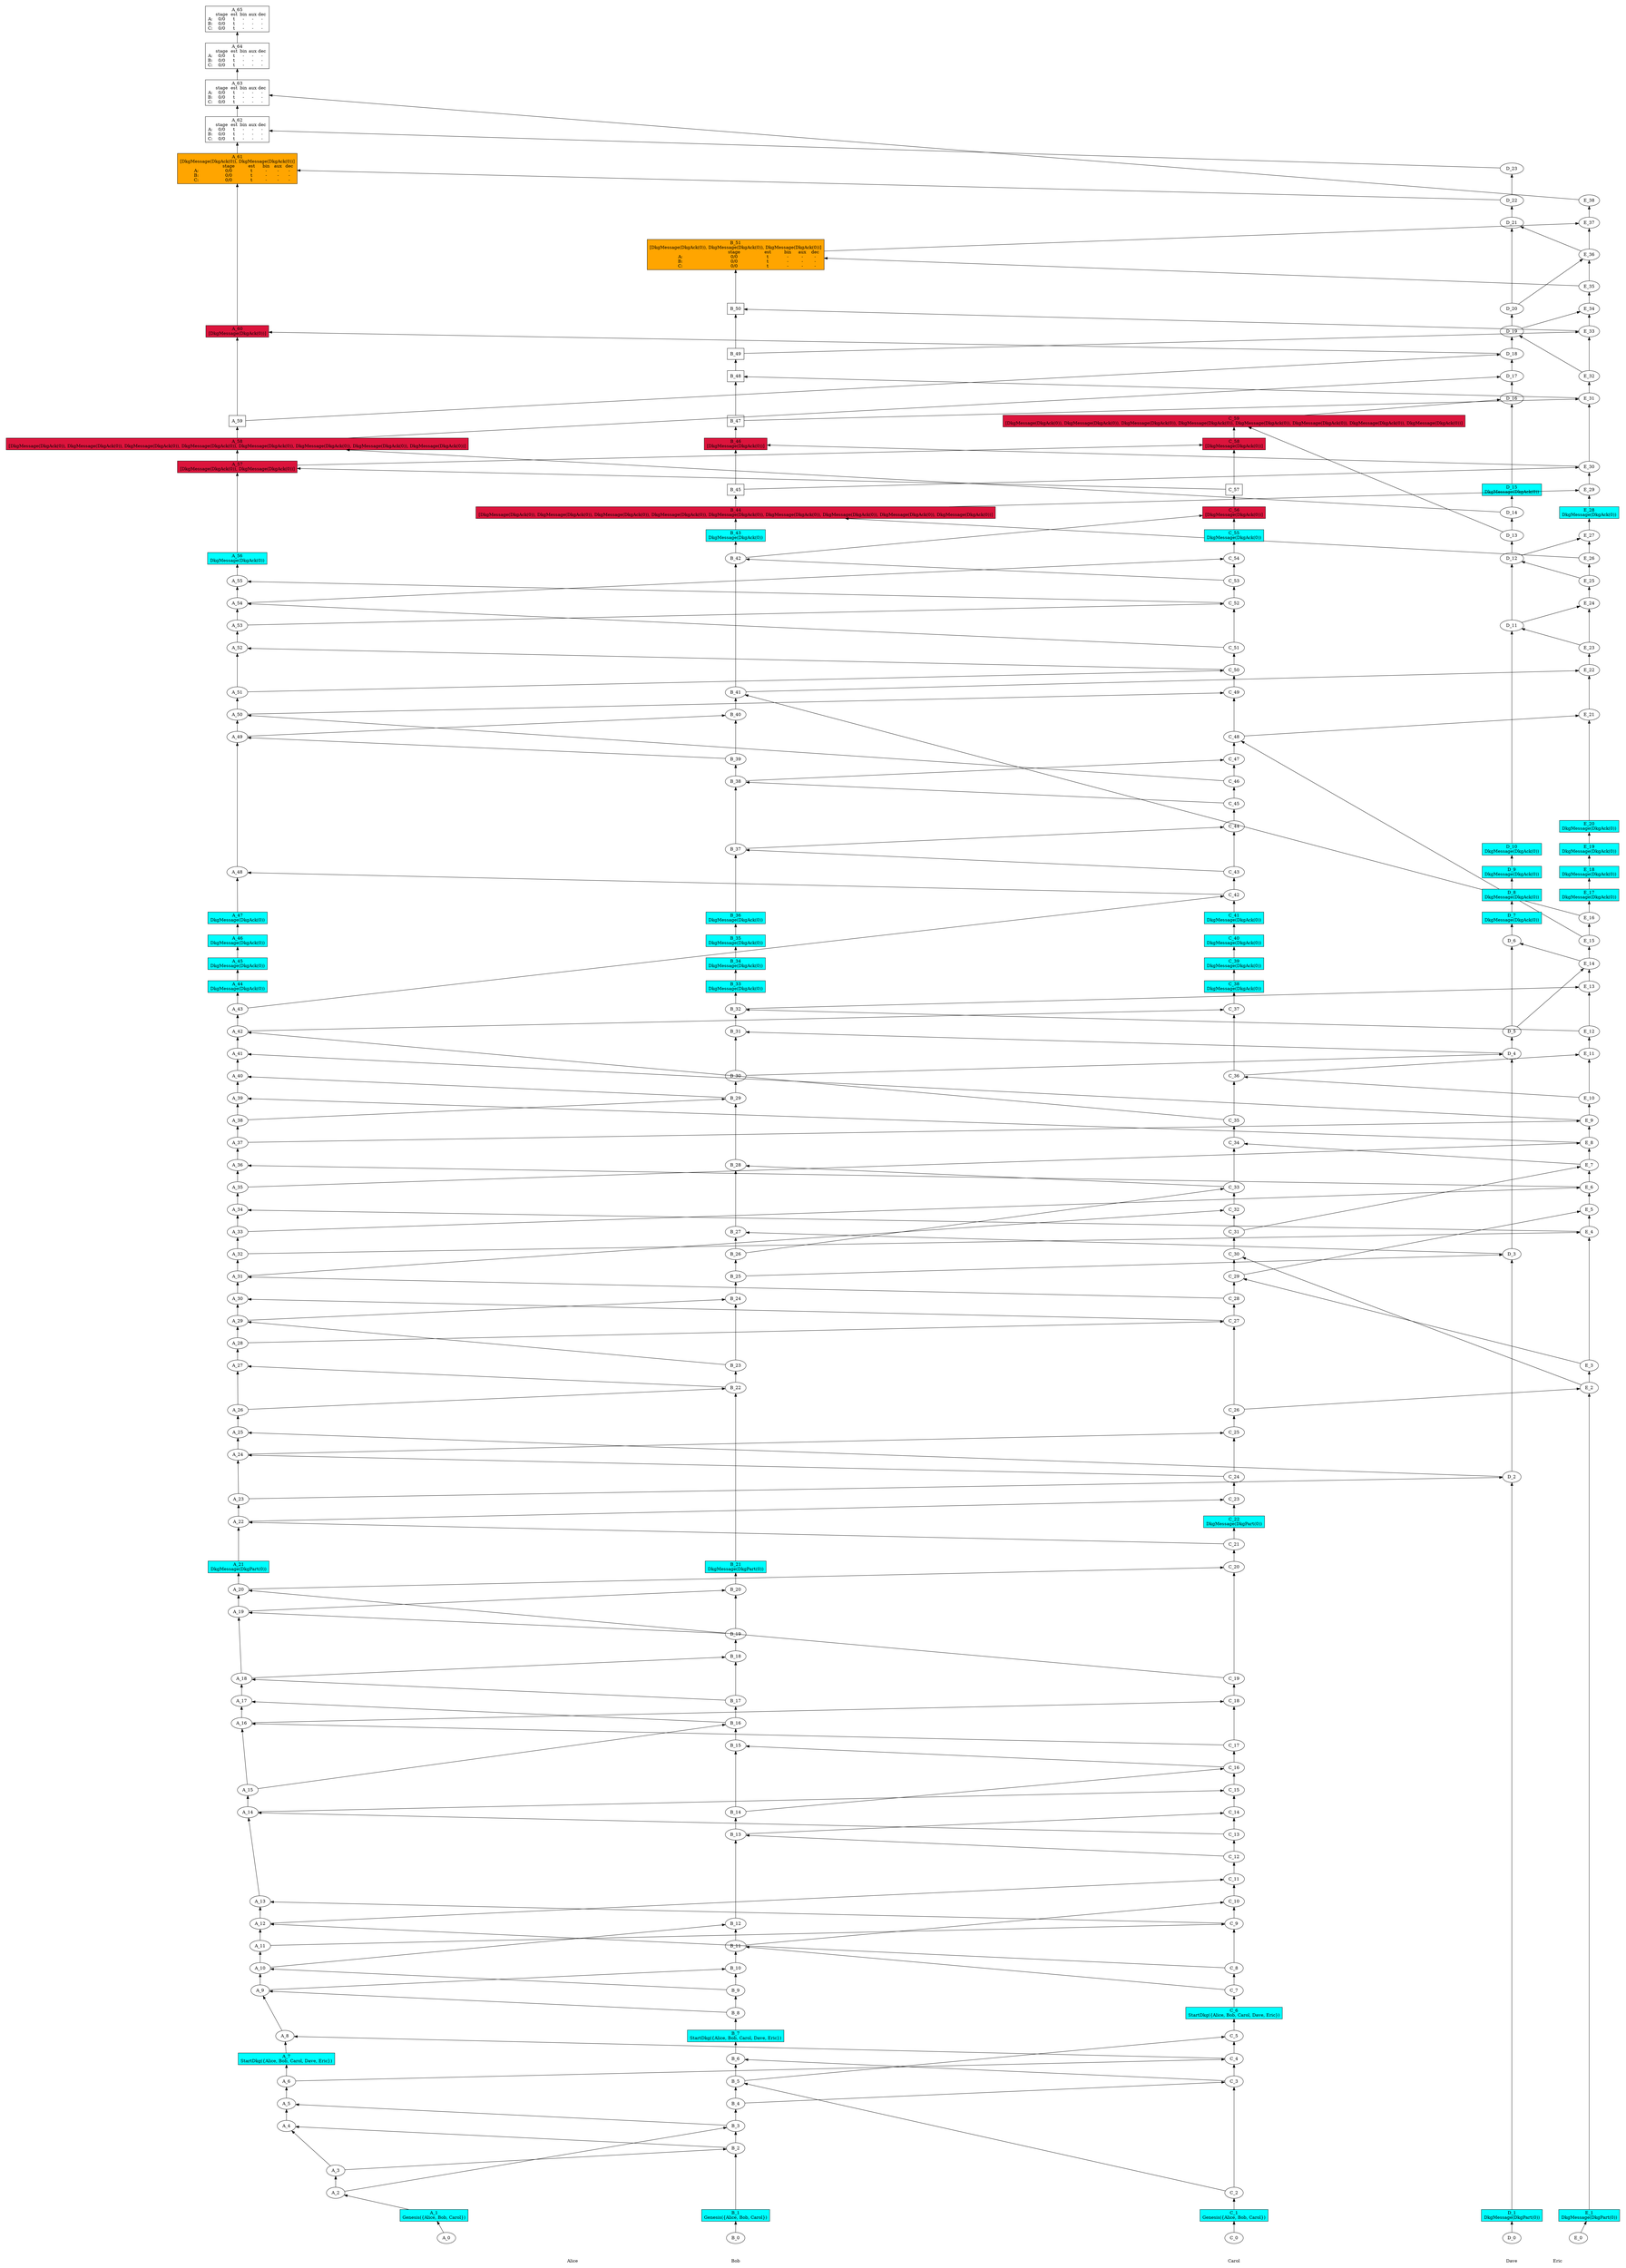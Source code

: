 /// our_id: Alice
/// peer_list: {
///   Alice: PeerState(VOTE|SEND|RECV)
///   Bob: PeerState(VOTE|SEND|RECV)
///   Carol: PeerState(VOTE|SEND|RECV)
///   Dave: PeerState(DKG|SEND|RECV)
///   Eric: PeerState(DKG|SEND|RECV)
/// }
/// consensus_mode: Supermajority
/// secure_rng: [50356992, 33579588, 63550234, 14409741, 12819317, 30460779, 1339029800, 2429264724, 2362415627, 197366634, 1005923715, 4142528682, 101071806, 290037975, 2202144328, 987208226, 222006541, 1361632101, 3263934278, 1141586879, 2508817878, 2188220401, 486795621, 13172665]
/// key_gens_and_next_id: [0, 0, 0, 0, 0, 0, 0, 0, 1, 0, 0, 0, 0, 0, 0, 0]
digraph GossipGraph {
  splines=false
  rankdir=BT

  style=invis
  subgraph cluster_Alice {
    label="Alice"
    "Alice" [style=invis]
    "Alice" -> "A_0" [style=invis]
    "A_0" -> "A_1" [minlen=1]
    "A_1" -> "A_2" [minlen=1]
    "A_2" -> "A_3" [minlen=1]
    "A_3" -> "A_4" [minlen=2]
    "A_4" -> "A_5" [minlen=1]
    "A_5" -> "A_6" [minlen=1]
    "A_6" -> "A_7" [minlen=1]
    "A_7" -> "A_8" [minlen=1]
    "A_8" -> "A_9" [minlen=2]
    "A_9" -> "A_10" [minlen=1]
    "A_10" -> "A_11" [minlen=1]
    "A_11" -> "A_12" [minlen=1]
    "A_12" -> "A_13" [minlen=1]
    "A_13" -> "A_14" [minlen=4]
    "A_14" -> "A_15" [minlen=1]
    "A_15" -> "A_16" [minlen=3]
    "A_16" -> "A_17" [minlen=1]
    "A_17" -> "A_18" [minlen=1]
    "A_18" -> "A_19" [minlen=3]
    "A_19" -> "A_20" [minlen=1]
    "A_20" -> "A_21" [minlen=1]
    "A_21" -> "A_22" [minlen=2]
    "A_22" -> "A_23" [minlen=1]
    "A_23" -> "A_24" [minlen=2]
    "A_24" -> "A_25" [minlen=1]
    "A_25" -> "A_26" [minlen=1]
    "A_26" -> "A_27" [minlen=2]
    "A_27" -> "A_28" [minlen=1]
    "A_28" -> "A_29" [minlen=1]
    "A_29" -> "A_30" [minlen=1]
    "A_30" -> "A_31" [minlen=1]
    "A_31" -> "A_32" [minlen=1]
    "A_32" -> "A_33" [minlen=1]
    "A_33" -> "A_34" [minlen=1]
    "A_34" -> "A_35" [minlen=1]
    "A_35" -> "A_36" [minlen=1]
    "A_36" -> "A_37" [minlen=1]
    "A_37" -> "A_38" [minlen=1]
    "A_38" -> "A_39" [minlen=1]
    "A_39" -> "A_40" [minlen=1]
    "A_40" -> "A_41" [minlen=1]
    "A_41" -> "A_42" [minlen=1]
    "A_42" -> "A_43" [minlen=1]
    "A_43" -> "A_44" [minlen=1]
    "A_44" -> "A_45" [minlen=1]
    "A_45" -> "A_46" [minlen=1]
    "A_46" -> "A_47" [minlen=1]
    "A_47" -> "A_48" [minlen=2]
    "A_48" -> "A_49" [minlen=6]
    "A_49" -> "A_50" [minlen=1]
    "A_50" -> "A_51" [minlen=1]
    "A_51" -> "A_52" [minlen=2]
    "A_52" -> "A_53" [minlen=1]
    "A_53" -> "A_54" [minlen=1]
    "A_54" -> "A_55" [minlen=1]
    "A_55" -> "A_56" [minlen=1]
    "A_56" -> "A_57" [minlen=4]
    "A_57" -> "A_58" [minlen=1]
    "A_58" -> "A_59" [minlen=1]
    "A_59" -> "A_60" [minlen=4]
    "A_60" -> "A_61" [minlen=6]
    "A_61" -> "A_62" [minlen=1]
    "A_62" -> "A_63" [minlen=1]
    "A_63" -> "A_64" [minlen=1]
    "A_64" -> "A_65" [minlen=1]
  }
  "B_2" -> "A_4" [constraint=false]
  "B_3" -> "A_5" [constraint=false]
  "C_4" -> "A_8" [constraint=false]
  "B_8" -> "A_9" [constraint=false]
  "B_9" -> "A_10" [constraint=false]
  "C_8" -> "A_12" [constraint=false]
  "C_9" -> "A_13" [constraint=false]
  "C_13" -> "A_14" [constraint=false]
  "C_17" -> "A_16" [constraint=false]
  "B_16" -> "A_17" [constraint=false]
  "B_17" -> "A_18" [constraint=false]
  "B_19" -> "A_19" [constraint=false]
  "C_19" -> "A_20" [constraint=false]
  "C_21" -> "A_22" [constraint=false]
  "C_24" -> "A_24" [constraint=false]
  "D_2" -> "A_25" [constraint=false]
  "B_22" -> "A_27" [constraint=false]
  "B_23" -> "A_29" [constraint=false]
  "C_27" -> "A_30" [constraint=false]
  "C_28" -> "A_31" [constraint=false]
  "E_4" -> "A_34" [constraint=false]
  "E_6" -> "A_36" [constraint=false]
  "E_8" -> "A_39" [constraint=false]
  "B_29" -> "A_40" [constraint=false]
  "E_9" -> "A_41" [constraint=false]
  "C_35" -> "A_42" [constraint=false]
  "C_42" -> "A_48" [constraint=false]
  "B_39" -> "A_49" [constraint=false]
  "C_46" -> "A_50" [constraint=false]
  "C_50" -> "A_52" [constraint=false]
  "C_51" -> "A_54" [constraint=false]
  "C_52" -> "A_55" [constraint=false]
  "C_57" -> "A_57" [constraint=false]
  "D_14" -> "A_58" [constraint=false]
  "D_18" -> "A_60" [constraint=false]
  "D_22" -> "A_61" [constraint=false]
  "D_23" -> "A_62" [constraint=false]
  "E_38" -> "A_63" [constraint=false]

  style=invis
  subgraph cluster_Bob {
    label="Bob"
    "Bob" [style=invis]
    "Bob" -> "B_0" [style=invis]
    "B_0" -> "B_1" [minlen=1]
    "B_1" -> "B_2" [minlen=3]
    "B_2" -> "B_3" [minlen=1]
    "B_3" -> "B_4" [minlen=1]
    "B_4" -> "B_5" [minlen=1]
    "B_5" -> "B_6" [minlen=1]
    "B_6" -> "B_7" [minlen=1]
    "B_7" -> "B_8" [minlen=1]
    "B_8" -> "B_9" [minlen=1]
    "B_9" -> "B_10" [minlen=1]
    "B_10" -> "B_11" [minlen=1]
    "B_11" -> "B_12" [minlen=1]
    "B_12" -> "B_13" [minlen=4]
    "B_13" -> "B_14" [minlen=1]
    "B_14" -> "B_15" [minlen=3]
    "B_15" -> "B_16" [minlen=1]
    "B_16" -> "B_17" [minlen=1]
    "B_17" -> "B_18" [minlen=2]
    "B_18" -> "B_19" [minlen=1]
    "B_19" -> "B_20" [minlen=2]
    "B_20" -> "B_21" [minlen=1]
    "B_21" -> "B_22" [minlen=8]
    "B_22" -> "B_23" [minlen=1]
    "B_23" -> "B_24" [minlen=3]
    "B_24" -> "B_25" [minlen=1]
    "B_25" -> "B_26" [minlen=1]
    "B_26" -> "B_27" [minlen=1]
    "B_27" -> "B_28" [minlen=3]
    "B_28" -> "B_29" [minlen=3]
    "B_29" -> "B_30" [minlen=1]
    "B_30" -> "B_31" [minlen=2]
    "B_31" -> "B_32" [minlen=1]
    "B_32" -> "B_33" [minlen=1]
    "B_33" -> "B_34" [minlen=1]
    "B_34" -> "B_35" [minlen=1]
    "B_35" -> "B_36" [minlen=1]
    "B_36" -> "B_37" [minlen=3]
    "B_37" -> "B_38" [minlen=3]
    "B_38" -> "B_39" [minlen=1]
    "B_39" -> "B_40" [minlen=2]
    "B_40" -> "B_41" [minlen=1]
    "B_41" -> "B_42" [minlen=6]
    "B_42" -> "B_43" [minlen=1]
    "B_43" -> "B_44" [minlen=1]
    "B_44" -> "B_45" [minlen=1]
    "B_45" -> "B_46" [minlen=2]
    "B_46" -> "B_47" [minlen=1]
    "B_47" -> "B_48" [minlen=2]
    "B_48" -> "B_49" [minlen=1]
    "B_49" -> "B_50" [minlen=2]
    "B_50" -> "B_51" [minlen=2]
  }
  "A_3" -> "B_2" [constraint=false]
  "A_2" -> "B_3" [constraint=false]
  "C_2" -> "B_5" [constraint=false]
  "C_3" -> "B_6" [constraint=false]
  "A_9" -> "B_10" [constraint=false]
  "C_7" -> "B_11" [constraint=false]
  "A_10" -> "B_12" [constraint=false]
  "C_12" -> "B_13" [constraint=false]
  "C_16" -> "B_15" [constraint=false]
  "A_15" -> "B_16" [constraint=false]
  "A_18" -> "B_18" [constraint=false]
  "A_19" -> "B_20" [constraint=false]
  "A_26" -> "B_22" [constraint=false]
  "A_29" -> "B_24" [constraint=false]
  "D_3" -> "B_27" [constraint=false]
  "C_33" -> "B_28" [constraint=false]
  "A_38" -> "B_29" [constraint=false]
  "D_4" -> "B_31" [constraint=false]
  "E_12" -> "B_32" [constraint=false]
  "C_43" -> "B_37" [constraint=false]
  "C_45" -> "B_38" [constraint=false]
  "A_49" -> "B_40" [constraint=false]
  "E_16" -> "B_41" [constraint=false]
  "C_53" -> "B_42" [constraint=false]
  "E_26" -> "B_44" [constraint=false]
  "E_30" -> "B_46" [constraint=false]
  "E_31" -> "B_48" [constraint=false]
  "E_33" -> "B_50" [constraint=false]
  "E_35" -> "B_51" [constraint=false]

  style=invis
  subgraph cluster_Carol {
    label="Carol"
    "Carol" [style=invis]
    "Carol" -> "C_0" [style=invis]
    "C_0" -> "C_1" [minlen=1]
    "C_1" -> "C_2" [minlen=1]
    "C_2" -> "C_3" [minlen=5]
    "C_3" -> "C_4" [minlen=1]
    "C_4" -> "C_5" [minlen=1]
    "C_5" -> "C_6" [minlen=1]
    "C_6" -> "C_7" [minlen=1]
    "C_7" -> "C_8" [minlen=1]
    "C_8" -> "C_9" [minlen=2]
    "C_9" -> "C_10" [minlen=1]
    "C_10" -> "C_11" [minlen=1]
    "C_11" -> "C_12" [minlen=1]
    "C_12" -> "C_13" [minlen=1]
    "C_13" -> "C_14" [minlen=1]
    "C_14" -> "C_15" [minlen=1]
    "C_15" -> "C_16" [minlen=1]
    "C_16" -> "C_17" [minlen=1]
    "C_17" -> "C_18" [minlen=2]
    "C_18" -> "C_19" [minlen=1]
    "C_19" -> "C_20" [minlen=5]
    "C_20" -> "C_21" [minlen=1]
    "C_21" -> "C_22" [minlen=1]
    "C_22" -> "C_23" [minlen=1]
    "C_23" -> "C_24" [minlen=1]
    "C_24" -> "C_25" [minlen=2]
    "C_25" -> "C_26" [minlen=1]
    "C_26" -> "C_27" [minlen=4]
    "C_27" -> "C_28" [minlen=1]
    "C_28" -> "C_29" [minlen=1]
    "C_29" -> "C_30" [minlen=1]
    "C_30" -> "C_31" [minlen=1]
    "C_31" -> "C_32" [minlen=1]
    "C_32" -> "C_33" [minlen=1]
    "C_33" -> "C_34" [minlen=2]
    "C_34" -> "C_35" [minlen=1]
    "C_35" -> "C_36" [minlen=2]
    "C_36" -> "C_37" [minlen=3]
    "C_37" -> "C_38" [minlen=1]
    "C_38" -> "C_39" [minlen=1]
    "C_39" -> "C_40" [minlen=1]
    "C_40" -> "C_41" [minlen=1]
    "C_41" -> "C_42" [minlen=1]
    "C_42" -> "C_43" [minlen=1]
    "C_43" -> "C_44" [minlen=2]
    "C_44" -> "C_45" [minlen=1]
    "C_45" -> "C_46" [minlen=1]
    "C_46" -> "C_47" [minlen=1]
    "C_47" -> "C_48" [minlen=1]
    "C_48" -> "C_49" [minlen=2]
    "C_49" -> "C_50" [minlen=1]
    "C_50" -> "C_51" [minlen=1]
    "C_51" -> "C_52" [minlen=2]
    "C_52" -> "C_53" [minlen=1]
    "C_53" -> "C_54" [minlen=1]
    "C_54" -> "C_55" [minlen=1]
    "C_55" -> "C_56" [minlen=1]
    "C_56" -> "C_57" [minlen=1]
    "C_57" -> "C_58" [minlen=2]
    "C_58" -> "C_59" [minlen=1]
  }
  "B_4" -> "C_3" [constraint=false]
  "A_6" -> "C_4" [constraint=false]
  "B_5" -> "C_5" [constraint=false]
  "A_11" -> "C_9" [constraint=false]
  "B_11" -> "C_10" [constraint=false]
  "A_12" -> "C_11" [constraint=false]
  "B_13" -> "C_14" [constraint=false]
  "A_14" -> "C_15" [constraint=false]
  "B_14" -> "C_16" [constraint=false]
  "A_16" -> "C_18" [constraint=false]
  "A_20" -> "C_20" [constraint=false]
  "A_22" -> "C_23" [constraint=false]
  "A_24" -> "C_25" [constraint=false]
  "A_28" -> "C_27" [constraint=false]
  "E_3" -> "C_29" [constraint=false]
  "E_2" -> "C_30" [constraint=false]
  "A_31" -> "C_32" [constraint=false]
  "B_26" -> "C_33" [constraint=false]
  "E_7" -> "C_34" [constraint=false]
  "E_10" -> "C_36" [constraint=false]
  "A_42" -> "C_37" [constraint=false]
  "A_43" -> "C_42" [constraint=false]
  "B_37" -> "C_44" [constraint=false]
  "B_38" -> "C_47" [constraint=false]
  "E_15" -> "C_48" [constraint=false]
  "A_50" -> "C_49" [constraint=false]
  "A_51" -> "C_50" [constraint=false]
  "A_53" -> "C_52" [constraint=false]
  "A_54" -> "C_54" [constraint=false]
  "B_42" -> "C_56" [constraint=false]
  "A_57" -> "C_58" [constraint=false]
  "D_13" -> "C_59" [constraint=false]

  style=invis
  subgraph cluster_Dave {
    label="Dave"
    "Dave" [style=invis]
    "Dave" -> "D_0" [style=invis]
    "D_0" -> "D_1" [minlen=1]
    "D_1" -> "D_2" [minlen=33]
    "D_2" -> "D_3" [minlen=10]
    "D_3" -> "D_4" [minlen=9]
    "D_4" -> "D_5" [minlen=1]
    "D_5" -> "D_6" [minlen=4]
    "D_6" -> "D_7" [minlen=1]
    "D_7" -> "D_8" [minlen=1]
    "D_8" -> "D_9" [minlen=1]
    "D_9" -> "D_10" [minlen=1]
    "D_10" -> "D_11" [minlen=10]
    "D_11" -> "D_12" [minlen=3]
    "D_12" -> "D_13" [minlen=1]
    "D_13" -> "D_14" [minlen=1]
    "D_14" -> "D_15" [minlen=1]
    "D_15" -> "D_16" [minlen=4]
    "D_16" -> "D_17" [minlen=1]
    "D_17" -> "D_18" [minlen=1]
    "D_18" -> "D_19" [minlen=1]
    "D_19" -> "D_20" [minlen=1]
    "D_20" -> "D_21" [minlen=3]
    "D_21" -> "D_22" [minlen=1]
    "D_22" -> "D_23" [minlen=1]
  }
  "A_23" -> "D_2" [constraint=false]
  "B_25" -> "D_3" [constraint=false]
  "B_30" -> "D_4" [constraint=false]
  "E_14" -> "D_6" [constraint=false]
  "E_23" -> "D_11" [constraint=false]
  "E_25" -> "D_12" [constraint=false]
  "C_59" -> "D_16" [constraint=false]
  "A_58" -> "D_17" [constraint=false]
  "A_59" -> "D_18" [constraint=false]
  "E_32" -> "D_19" [constraint=false]
  "E_36" -> "D_21" [constraint=false]

  style=invis
  subgraph cluster_Eric {
    label="Eric"
    "Eric" [style=invis]
    "Eric" -> "E_0" [style=invis]
    "E_0" -> "E_1" [minlen=1]
    "E_1" -> "E_2" [minlen=37]
    "E_2" -> "E_3" [minlen=1]
    "E_3" -> "E_4" [minlen=6]
    "E_4" -> "E_5" [minlen=1]
    "E_5" -> "E_6" [minlen=1]
    "E_6" -> "E_7" [minlen=1]
    "E_7" -> "E_8" [minlen=1]
    "E_8" -> "E_9" [minlen=1]
    "E_9" -> "E_10" [minlen=1]
    "E_10" -> "E_11" [minlen=2]
    "E_11" -> "E_12" [minlen=1]
    "E_12" -> "E_13" [minlen=2]
    "E_13" -> "E_14" [minlen=1]
    "E_14" -> "E_15" [minlen=1]
    "E_15" -> "E_16" [minlen=1]
    "E_16" -> "E_17" [minlen=1]
    "E_17" -> "E_18" [minlen=1]
    "E_18" -> "E_19" [minlen=1]
    "E_19" -> "E_20" [minlen=1]
    "E_20" -> "E_21" [minlen=5]
    "E_21" -> "E_22" [minlen=2]
    "E_22" -> "E_23" [minlen=1]
    "E_23" -> "E_24" [minlen=2]
    "E_24" -> "E_25" [minlen=1]
    "E_25" -> "E_26" [minlen=1]
    "E_26" -> "E_27" [minlen=1]
    "E_27" -> "E_28" [minlen=1]
    "E_28" -> "E_29" [minlen=1]
    "E_29" -> "E_30" [minlen=1]
    "E_30" -> "E_31" [minlen=3]
    "E_31" -> "E_32" [minlen=1]
    "E_32" -> "E_33" [minlen=2]
    "E_33" -> "E_34" [minlen=1]
    "E_34" -> "E_35" [minlen=1]
    "E_35" -> "E_36" [minlen=1]
    "E_36" -> "E_37" [minlen=1]
    "E_37" -> "E_38" [minlen=1]
  }
  "C_26" -> "E_2" [constraint=false]
  "A_32" -> "E_4" [constraint=false]
  "C_29" -> "E_5" [constraint=false]
  "A_33" -> "E_6" [constraint=false]
  "C_31" -> "E_7" [constraint=false]
  "A_35" -> "E_8" [constraint=false]
  "A_37" -> "E_9" [constraint=false]
  "C_36" -> "E_11" [constraint=false]
  "B_32" -> "E_13" [constraint=false]
  "D_5" -> "E_14" [constraint=false]
  "C_48" -> "E_21" [constraint=false]
  "B_41" -> "E_22" [constraint=false]
  "D_11" -> "E_24" [constraint=false]
  "D_12" -> "E_27" [constraint=false]
  "B_44" -> "E_29" [constraint=false]
  "B_45" -> "E_30" [constraint=false]
  "B_47" -> "E_31" [constraint=false]
  "B_49" -> "E_33" [constraint=false]
  "D_19" -> "E_34" [constraint=false]
  "D_20" -> "E_36" [constraint=false]
  "B_51" -> "E_37" [constraint=false]

  {
    rank=same
    "Alice" [style=filled, color=white]
    "Bob" [style=filled, color=white]
    "Carol" [style=filled, color=white]
    "Dave" [style=filled, color=white]
    "Eric" [style=filled, color=white]
  }
  "Alice" -> "Bob" -> "Carol" -> "Dave" -> "Eric" [style=invis]

/// ===== details of events =====
  "A_0" [fillcolor=white, label=<<table border="0" cellborder="0" cellpadding="0" cellspacing="0">
<tr><td colspan="6">A_0</td></tr>
</table>>]
/// cause: Initial
/// last_ancestors: {Alice: 0}

  "A_1" [style=filled, fillcolor=cyan, shape=rectangle, label=<<table border="0" cellborder="0" cellpadding="0" cellspacing="0">
<tr><td colspan="6">A_1</td></tr>
<tr><td colspan="6">Genesis({Alice, Bob, Carol})</td></tr>
</table>>]
/// cause: Observation(Genesis({Alice, Bob, Carol}))
/// last_ancestors: {Alice: 1}

  "A_2" [fillcolor=white, label=<<table border="0" cellborder="0" cellpadding="0" cellspacing="0">
<tr><td colspan="6">A_2</td></tr>
</table>>]
/// cause: Requesting(Bob)
/// last_ancestors: {Alice: 2}

  "A_3" [fillcolor=white, label=<<table border="0" cellborder="0" cellpadding="0" cellspacing="0">
<tr><td colspan="6">A_3</td></tr>
</table>>]
/// cause: Requesting(Bob)
/// last_ancestors: {Alice: 3}

  "A_4" [fillcolor=white, label=<<table border="0" cellborder="0" cellpadding="0" cellspacing="0">
<tr><td colspan="6">A_4</td></tr>
</table>>]
/// cause: Response
/// last_ancestors: {Alice: 4, Bob: 2}

  "A_5" [fillcolor=white, label=<<table border="0" cellborder="0" cellpadding="0" cellspacing="0">
<tr><td colspan="6">A_5</td></tr>
</table>>]
/// cause: Response
/// last_ancestors: {Alice: 5, Bob: 3}

  "A_6" [fillcolor=white, label=<<table border="0" cellborder="0" cellpadding="0" cellspacing="0">
<tr><td colspan="6">A_6</td></tr>
</table>>]
/// cause: Requesting(Carol)
/// last_ancestors: {Alice: 6, Bob: 3}

  "A_7" [style=filled, fillcolor=cyan, shape=rectangle, label=<<table border="0" cellborder="0" cellpadding="0" cellspacing="0">
<tr><td colspan="6">A_7</td></tr>
<tr><td colspan="6">StartDkg({Alice, Bob, Carol, Dave, Eric})</td></tr>
</table>>]
/// cause: Observation(StartDkg({Alice, Bob, Carol, Dave, Eric}))
/// last_ancestors: {Alice: 7, Bob: 3}

  "A_8" [fillcolor=white, label=<<table border="0" cellborder="0" cellpadding="0" cellspacing="0">
<tr><td colspan="6">A_8</td></tr>
</table>>]
/// cause: Response
/// last_ancestors: {Alice: 8, Bob: 4, Carol: 4}

  "A_9" [fillcolor=white, label=<<table border="0" cellborder="0" cellpadding="0" cellspacing="0">
<tr><td colspan="6">A_9</td></tr>
</table>>]
/// cause: Request
/// last_ancestors: {Alice: 9, Bob: 8, Carol: 4}

  "A_10" [fillcolor=white, label=<<table border="0" cellborder="0" cellpadding="0" cellspacing="0">
<tr><td colspan="6">A_10</td></tr>
</table>>]
/// cause: Request
/// last_ancestors: {Alice: 10, Bob: 9, Carol: 4}

  "A_11" [fillcolor=white, label=<<table border="0" cellborder="0" cellpadding="0" cellspacing="0">
<tr><td colspan="6">A_11</td></tr>
</table>>]
/// cause: Requesting(Carol)
/// last_ancestors: {Alice: 11, Bob: 9, Carol: 4}

  "A_12" [fillcolor=white, label=<<table border="0" cellborder="0" cellpadding="0" cellspacing="0">
<tr><td colspan="6">A_12</td></tr>
</table>>]
/// cause: Request
/// last_ancestors: {Alice: 12, Bob: 9, Carol: 8}

  "A_13" [fillcolor=white, label=<<table border="0" cellborder="0" cellpadding="0" cellspacing="0">
<tr><td colspan="6">A_13</td></tr>
</table>>]
/// cause: Response
/// last_ancestors: {Alice: 13, Bob: 9, Carol: 9}

  "A_14" [fillcolor=white, label=<<table border="0" cellborder="0" cellpadding="0" cellspacing="0">
<tr><td colspan="6">A_14</td></tr>
</table>>]
/// cause: Request
/// last_ancestors: {Alice: 14, Bob: 11, Carol: 13}

  "A_15" [fillcolor=white, label=<<table border="0" cellborder="0" cellpadding="0" cellspacing="0">
<tr><td colspan="6">A_15</td></tr>
</table>>]
/// cause: Requesting(Bob)
/// last_ancestors: {Alice: 15, Bob: 11, Carol: 13}

  "A_16" [fillcolor=white, label=<<table border="0" cellborder="0" cellpadding="0" cellspacing="0">
<tr><td colspan="6">A_16</td></tr>
</table>>]
/// cause: Request
/// last_ancestors: {Alice: 16, Bob: 14, Carol: 17}

  "A_17" [fillcolor=white, label=<<table border="0" cellborder="0" cellpadding="0" cellspacing="0">
<tr><td colspan="6">A_17</td></tr>
</table>>]
/// cause: Response
/// last_ancestors: {Alice: 17, Bob: 16, Carol: 17}

  "A_18" [fillcolor=white, label=<<table border="0" cellborder="0" cellpadding="0" cellspacing="0">
<tr><td colspan="6">A_18</td></tr>
</table>>]
/// cause: Request
/// last_ancestors: {Alice: 18, Bob: 17, Carol: 17}

  "A_19" [fillcolor=white, label=<<table border="0" cellborder="0" cellpadding="0" cellspacing="0">
<tr><td colspan="6">A_19</td></tr>
</table>>]
/// cause: Request
/// last_ancestors: {Alice: 19, Bob: 19, Carol: 17}

  "A_20" [fillcolor=white, label=<<table border="0" cellborder="0" cellpadding="0" cellspacing="0">
<tr><td colspan="6">A_20</td></tr>
</table>>]
/// cause: Request
/// last_ancestors: {Alice: 20, Bob: 19, Carol: 19}

  "A_21" [style=filled, fillcolor=cyan, shape=rectangle, label=<<table border="0" cellborder="0" cellpadding="0" cellspacing="0">
<tr><td colspan="6">A_21</td></tr>
<tr><td colspan="6">DkgMessage(DkgPart(0))</td></tr>
</table>>]
/// cause: Observation(DkgMessage(DkgPart(0)), SerialisedDkgMessage([0, 0, 0, 0, 0, 0, 0, 0, 0, 0, 0, 0, 1, 0, 0, 0, 0, 0, 0, 0, 3, 0, 0, 0, 0, 0, 0, 0, 152, 214, 162, 242, 91, 155, 191, 217, 36, 142, 44, 157, 129, 14, 160, 111, 138, 146, 236, 179, 65, 12, 58, 178, 92, 48, 130, 97, 119, 165, 208, 173, 17, 131, 25, 30, 40, 190, 229, 182, 209, 43, 52, 226, 141, 185, 109, 62, 142, 210, 67, 37, 118, 68, 153, 249, 218, 1, 39, 190, 6, 55, 250, 201, 19, 179, 16, 12, 182, 116, 20, 54, 71, 192, 250, 39, 208, 94, 212, 22, 149, 77, 158, 224, 176, 225, 147, 104, 143, 162, 187, 79, 106, 84, 60, 203, 160, 238, 218, 198, 105, 160, 116, 38, 65, 121, 47, 214, 104, 112, 138, 119, 184, 84, 146, 151, 178, 148, 195, 41, 154, 147, 145, 55, 17, 163, 119, 94, 87, 225, 4, 111, 111, 44, 210, 175, 65, 116, 4, 85, 76, 222, 117, 58, 5, 0, 0, 0, 0, 0, 0, 0, 104, 0, 0, 0, 0, 0, 0, 0, 2, 0, 0, 0, 0, 0, 0, 0, 59, 234, 6, 78, 2, 1, 148, 68, 95, 138, 45, 212, 79, 5, 160, 54, 21, 237, 86, 1, 86, 175, 136, 255, 92, 169, 130, 76, 199, 3, 179, 91, 148, 1, 28, 206, 83, 17, 158, 32, 94, 7, 165, 234, 14, 5, 204, 85, 184, 243, 231, 154, 64, 159, 37, 194, 3, 53, 103, 109, 94, 215, 87, 93, 0, 0, 0, 0, 0, 0, 0, 0, 0, 0, 0, 0, 0, 0, 0, 0, 0, 0, 0, 0, 0, 0, 0, 0, 0, 0, 0, 0, 0, 0, 0, 0, 104, 0, 0, 0, 0, 0, 0, 0, 2, 0, 0, 0, 0, 0, 0, 0, 77, 45, 121, 54, 128, 220, 155, 16, 212, 31, 180, 230, 60, 69, 127, 189, 36, 147, 12, 188, 3, 251, 92, 127, 237, 202, 47, 116, 184, 55, 46, 109, 21, 192, 197, 179, 42, 71, 52, 117, 72, 29, 197, 194, 45, 38, 251, 208, 91, 105, 120, 113, 203, 26, 61, 209, 46, 203, 131, 137, 120, 211, 70, 53, 249, 113, 5, 251, 33, 55, 31, 7, 124, 72, 72, 234, 5, 181, 231, 108, 49, 117, 71, 80, 190, 172, 67, 29, 43, 4, 68, 197, 146, 144, 94, 21, 104, 0, 0, 0, 0, 0, 0, 0, 2, 0, 0, 0, 0, 0, 0, 0, 94, 112, 235, 30, 255, 183, 163, 220, 73, 89, 60, 249, 38, 225, 160, 240, 46, 97, 32, 109, 169, 110, 247, 203, 53, 111, 63, 114, 86, 196, 187, 10, 150, 126, 111, 153, 1, 125, 202, 201, 50, 51, 229, 154, 76, 71, 42, 76, 255, 222, 8, 72, 86, 150, 84, 224, 89, 97, 160, 165, 146, 207, 53, 13, 13, 97, 221, 111, 254, 86, 159, 183, 65, 16, 32, 2, 110, 161, 149, 195, 35, 24, 127, 75, 210, 168, 13, 190, 119, 14, 70, 100, 183, 60, 150, 74, 104, 0, 0, 0, 0, 0, 0, 0, 2, 0, 0, 0, 0, 0, 0, 0, 112, 179, 93, 7, 125, 147, 171, 168, 190, 238, 194, 11, 20, 33, 128, 119, 62, 7, 214, 39, 87, 186, 203, 75, 198, 144, 236, 153, 71, 248, 54, 28, 24, 61, 25, 127, 215, 178, 96, 30, 28, 165, 3, 115, 110, 12, 23, 27, 168, 44, 59, 40, 233, 233, 165, 34, 205, 116, 90, 235, 255, 114, 18, 89, 64, 166, 31, 111, 80, 243, 237, 218, 128, 99, 235, 161, 18, 51, 51, 204, 36, 139, 54, 91, 248, 119, 68, 247, 194, 139, 63, 119, 46, 98, 167, 250, 104, 0, 0, 0, 0, 0, 0, 0, 2, 0, 0, 0, 0, 0, 0, 0, 130, 246, 207, 239, 250, 110, 179, 116, 51, 132, 73, 30, 1, 97, 95, 254, 77, 173, 139, 226, 4, 6, 160, 203, 86, 178, 153, 193, 56, 44, 178, 45, 153, 251, 194, 100, 174, 232, 246, 114, 6, 187, 35, 75, 141, 45, 70, 150, 75, 162, 203, 254, 115, 101, 189, 49, 248, 10, 119, 7, 26, 111, 1, 49, 149, 24, 16, 4, 247, 29, 115, 11, 211, 174, 28, 90, 55, 159, 254, 106, 184, 240, 255, 107, 31, 207, 137, 148, 222, 126, 115, 77, 56, 205, 134, 32]))
/// last_ancestors: {Alice: 21, Bob: 19, Carol: 19}

  "A_22" [fillcolor=white, label=<<table border="0" cellborder="0" cellpadding="0" cellspacing="0">
<tr><td colspan="6">A_22</td></tr>
</table>>]
/// cause: Request
/// last_ancestors: {Alice: 22, Bob: 19, Carol: 21}

  "A_23" [fillcolor=white, label=<<table border="0" cellborder="0" cellpadding="0" cellspacing="0">
<tr><td colspan="6">A_23</td></tr>
</table>>]
/// cause: Requesting(Dave)
/// last_ancestors: {Alice: 23, Bob: 19, Carol: 21}

  "A_24" [fillcolor=white, label=<<table border="0" cellborder="0" cellpadding="0" cellspacing="0">
<tr><td colspan="6">A_24</td></tr>
</table>>]
/// cause: Request
/// last_ancestors: {Alice: 24, Bob: 19, Carol: 24}

  "A_25" [fillcolor=white, label=<<table border="0" cellborder="0" cellpadding="0" cellspacing="0">
<tr><td colspan="6">A_25</td></tr>
</table>>]
/// cause: Response
/// last_ancestors: {Alice: 25, Bob: 19, Carol: 24, Dave: 2}

  "A_26" [fillcolor=white, label=<<table border="0" cellborder="0" cellpadding="0" cellspacing="0">
<tr><td colspan="6">A_26</td></tr>
</table>>]
/// cause: Requesting(Bob)
/// last_ancestors: {Alice: 26, Bob: 19, Carol: 24, Dave: 2}

  "A_27" [fillcolor=white, label=<<table border="0" cellborder="0" cellpadding="0" cellspacing="0">
<tr><td colspan="6">A_27</td></tr>
</table>>]
/// cause: Response
/// last_ancestors: {Alice: 27, Bob: 22, Carol: 24, Dave: 2}

  "A_28" [fillcolor=white, label=<<table border="0" cellborder="0" cellpadding="0" cellspacing="0">
<tr><td colspan="6">A_28</td></tr>
</table>>]
/// cause: Requesting(Carol)
/// last_ancestors: {Alice: 28, Bob: 22, Carol: 24, Dave: 2}

  "A_29" [fillcolor=white, label=<<table border="0" cellborder="0" cellpadding="0" cellspacing="0">
<tr><td colspan="6">A_29</td></tr>
</table>>]
/// cause: Request
/// last_ancestors: {Alice: 29, Bob: 23, Carol: 24, Dave: 2}

  "A_30" [fillcolor=white, label=<<table border="0" cellborder="0" cellpadding="0" cellspacing="0">
<tr><td colspan="6">A_30</td></tr>
</table>>]
/// cause: Response
/// last_ancestors: {Alice: 30, Bob: 23, Carol: 27, Dave: 2}

  "A_31" [fillcolor=white, label=<<table border="0" cellborder="0" cellpadding="0" cellspacing="0">
<tr><td colspan="6">A_31</td></tr>
</table>>]
/// cause: Request
/// last_ancestors: {Alice: 31, Bob: 23, Carol: 28, Dave: 2}

  "A_32" [fillcolor=white, label=<<table border="0" cellborder="0" cellpadding="0" cellspacing="0">
<tr><td colspan="6">A_32</td></tr>
</table>>]
/// cause: Requesting(Eric)
/// last_ancestors: {Alice: 32, Bob: 23, Carol: 28, Dave: 2}

  "A_33" [fillcolor=white, label=<<table border="0" cellborder="0" cellpadding="0" cellspacing="0">
<tr><td colspan="6">A_33</td></tr>
</table>>]
/// cause: Requesting(Eric)
/// last_ancestors: {Alice: 33, Bob: 23, Carol: 28, Dave: 2}

  "A_34" [fillcolor=white, label=<<table border="0" cellborder="0" cellpadding="0" cellspacing="0">
<tr><td colspan="6">A_34</td></tr>
</table>>]
/// cause: Response
/// last_ancestors: {Alice: 34, Bob: 23, Carol: 28, Dave: 2, Eric: 4}

  "A_35" [fillcolor=white, label=<<table border="0" cellborder="0" cellpadding="0" cellspacing="0">
<tr><td colspan="6">A_35</td></tr>
</table>>]
/// cause: Requesting(Eric)
/// last_ancestors: {Alice: 35, Bob: 23, Carol: 28, Dave: 2, Eric: 4}

  "A_36" [fillcolor=white, label=<<table border="0" cellborder="0" cellpadding="0" cellspacing="0">
<tr><td colspan="6">A_36</td></tr>
</table>>]
/// cause: Response
/// last_ancestors: {Alice: 36, Bob: 23, Carol: 29, Dave: 2, Eric: 6}

  "A_37" [fillcolor=white, label=<<table border="0" cellborder="0" cellpadding="0" cellspacing="0">
<tr><td colspan="6">A_37</td></tr>
</table>>]
/// cause: Requesting(Eric)
/// last_ancestors: {Alice: 37, Bob: 23, Carol: 29, Dave: 2, Eric: 6}

  "A_38" [fillcolor=white, label=<<table border="0" cellborder="0" cellpadding="0" cellspacing="0">
<tr><td colspan="6">A_38</td></tr>
</table>>]
/// cause: Requesting(Bob)
/// last_ancestors: {Alice: 38, Bob: 23, Carol: 29, Dave: 2, Eric: 6}

  "A_39" [fillcolor=white, label=<<table border="0" cellborder="0" cellpadding="0" cellspacing="0">
<tr><td colspan="6">A_39</td></tr>
</table>>]
/// cause: Response
/// last_ancestors: {Alice: 39, Bob: 23, Carol: 31, Dave: 2, Eric: 8}

  "A_40" [fillcolor=white, label=<<table border="0" cellborder="0" cellpadding="0" cellspacing="0">
<tr><td colspan="6">A_40</td></tr>
</table>>]
/// cause: Response
/// last_ancestors: {Alice: 40, Bob: 29, Carol: 33, Dave: 3, Eric: 8}

  "A_41" [fillcolor=white, label=<<table border="0" cellborder="0" cellpadding="0" cellspacing="0">
<tr><td colspan="6">A_41</td></tr>
</table>>]
/// cause: Response
/// last_ancestors: {Alice: 41, Bob: 29, Carol: 33, Dave: 3, Eric: 9}

  "A_42" [fillcolor=white, label=<<table border="0" cellborder="0" cellpadding="0" cellspacing="0">
<tr><td colspan="6">A_42</td></tr>
</table>>]
/// cause: Request
/// last_ancestors: {Alice: 42, Bob: 29, Carol: 35, Dave: 3, Eric: 9}

  "A_43" [fillcolor=white, label=<<table border="0" cellborder="0" cellpadding="0" cellspacing="0">
<tr><td colspan="6">A_43</td></tr>
</table>>]
/// cause: Requesting(Carol)
/// last_ancestors: {Alice: 43, Bob: 29, Carol: 35, Dave: 3, Eric: 9}

  "A_44" [style=filled, fillcolor=cyan, shape=rectangle, label=<<table border="0" cellborder="0" cellpadding="0" cellspacing="0">
<tr><td colspan="6">A_44</td></tr>
<tr><td colspan="6">DkgMessage(DkgAck(0))</td></tr>
</table>>]
/// cause: Observation(DkgMessage(DkgAck(0)), SerialisedDkgMessage([1, 0, 0, 0, 0, 0, 0, 0, 0, 0, 0, 0, 2, 0, 0, 0, 0, 0, 0, 0, 5, 0, 0, 0, 0, 0, 0, 0, 64, 0, 0, 0, 0, 0, 0, 0, 216, 35, 226, 28, 80, 143, 22, 169, 93, 234, 240, 228, 76, 167, 137, 95, 108, 82, 193, 175, 232, 163, 86, 11, 218, 218, 82, 221, 210, 206, 166, 108, 0, 0, 0, 0, 0, 0, 0, 0, 0, 0, 0, 0, 0, 0, 0, 0, 0, 0, 0, 0, 0, 0, 0, 0, 0, 0, 0, 0, 0, 0, 0, 0, 64, 0, 0, 0, 0, 0, 0, 0, 68, 129, 178, 19, 163, 33, 127, 93, 97, 163, 9, 136, 67, 163, 179, 107, 109, 87, 252, 27, 117, 225, 129, 232, 222, 174, 191, 220, 198, 122, 0, 43, 249, 113, 5, 251, 33, 55, 31, 7, 124, 72, 72, 234, 5, 181, 231, 108, 49, 117, 71, 80, 190, 172, 67, 29, 43, 4, 68, 197, 146, 144, 94, 21, 64, 0, 0, 0, 0, 0, 0, 0, 177, 222, 130, 10, 245, 179, 231, 17, 100, 184, 32, 43, 61, 67, 155, 203, 115, 52, 217, 145, 9, 247, 230, 248, 43, 0, 202, 5, 14, 206, 71, 93, 13, 97, 221, 111, 254, 86, 159, 183, 65, 16, 32, 2, 110, 161, 149, 195, 35, 24, 127, 75, 210, 168, 13, 190, 119, 14, 70, 100, 183, 60, 150, 74, 64, 0, 0, 0, 0, 0, 0, 0, 29, 60, 83, 1, 72, 70, 80, 198, 103, 113, 57, 206, 51, 63, 197, 215, 116, 57, 20, 254, 149, 52, 18, 214, 48, 212, 54, 5, 2, 122, 161, 27, 64, 166, 31, 111, 80, 243, 237, 218, 128, 99, 235, 161, 18, 51, 51, 204, 36, 139, 54, 91, 248, 119, 68, 247, 194, 139, 63, 119, 46, 98, 167, 250, 64, 0, 0, 0, 0, 0, 0, 0, 138, 153, 35, 248, 153, 216, 184, 122, 106, 134, 80, 113, 45, 223, 172, 55, 123, 22, 241, 115, 42, 74, 119, 230, 125, 37, 65, 46, 73, 205, 232, 77, 149, 24, 16, 4, 247, 29, 115, 11, 211, 174, 28, 90, 55, 159, 254, 106, 184, 240, 255, 107, 31, 207, 137, 148, 222, 126, 115, 77, 56, 205, 134, 32]))
/// last_ancestors: {Alice: 44, Bob: 29, Carol: 35, Dave: 3, Eric: 9}

  "A_45" [style=filled, fillcolor=cyan, shape=rectangle, label=<<table border="0" cellborder="0" cellpadding="0" cellspacing="0">
<tr><td colspan="6">A_45</td></tr>
<tr><td colspan="6">DkgMessage(DkgAck(0))</td></tr>
</table>>]
/// cause: Observation(DkgMessage(DkgAck(0)), SerialisedDkgMessage([1, 0, 0, 0, 0, 0, 0, 0, 0, 0, 0, 0, 1, 0, 0, 0, 0, 0, 0, 0, 5, 0, 0, 0, 0, 0, 0, 0, 64, 0, 0, 0, 0, 0, 0, 0, 44, 143, 84, 69, 182, 206, 207, 216, 217, 126, 66, 225, 25, 184, 174, 94, 114, 230, 55, 228, 72, 11, 98, 81, 220, 170, 87, 140, 89, 5, 123, 43, 0, 0, 0, 0, 0, 0, 0, 0, 0, 0, 0, 0, 0, 0, 0, 0, 0, 0, 0, 0, 0, 0, 0, 0, 0, 0, 0, 0, 0, 0, 0, 0, 64, 0, 0, 0, 0, 0, 0, 0, 14, 163, 152, 15, 59, 89, 56, 220, 247, 233, 12, 160, 251, 40, 13, 106, 229, 62, 77, 161, 196, 85, 2, 200, 74, 206, 89, 217, 211, 128, 105, 115, 249, 113, 5, 251, 33, 55, 31, 7, 124, 72, 72, 234, 5, 181, 231, 108, 49, 117, 71, 80, 190, 172, 67, 29, 43, 4, 68, 197, 146, 144, 94, 21, 64, 0, 0, 0, 0, 0, 0, 0, 239, 182, 220, 217, 192, 227, 160, 223, 22, 249, 216, 94, 218, 245, 173, 33, 83, 191, 192, 84, 56, 200, 104, 11, 113, 116, 190, 252, 250, 84, 106, 71, 13, 97, 221, 111, 254, 86, 159, 183, 65, 16, 32, 2, 110, 161, 149, 195, 35, 24, 127, 75, 210, 168, 13, 190, 119, 14, 70, 100, 183, 60, 150, 74, 64, 0, 0, 0, 0, 0, 0, 0, 208, 202, 32, 164, 70, 110, 9, 227, 53, 8, 165, 29, 185, 194, 78, 217, 192, 63, 52, 8, 172, 58, 207, 78, 151, 26, 35, 32, 34, 41, 107, 27, 64, 166, 31, 111, 80, 243, 237, 218, 128, 99, 235, 161, 18, 51, 51, 204, 36, 139, 54, 91, 248, 119, 68, 247, 194, 139, 63, 119, 46, 98, 167, 250, 64, 0, 0, 0, 0, 0, 0, 0, 178, 222, 100, 110, 203, 248, 113, 230, 83, 115, 111, 220, 154, 51, 173, 228, 51, 152, 73, 197, 39, 133, 111, 197, 5, 62, 37, 109, 156, 164, 89, 99, 149, 24, 16, 4, 247, 29, 115, 11, 211, 174, 28, 90, 55, 159, 254, 106, 184, 240, 255, 107, 31, 207, 137, 148, 222, 126, 115, 77, 56, 205, 134, 32]))
/// last_ancestors: {Alice: 45, Bob: 29, Carol: 35, Dave: 3, Eric: 9}

  "A_46" [style=filled, fillcolor=cyan, shape=rectangle, label=<<table border="0" cellborder="0" cellpadding="0" cellspacing="0">
<tr><td colspan="6">A_46</td></tr>
<tr><td colspan="6">DkgMessage(DkgAck(0))</td></tr>
</table>>]
/// cause: Observation(DkgMessage(DkgAck(0)), SerialisedDkgMessage([1, 0, 0, 0, 0, 0, 0, 0, 0, 0, 0, 0, 0, 0, 0, 0, 0, 0, 0, 0, 5, 0, 0, 0, 0, 0, 0, 0, 64, 0, 0, 0, 0, 0, 0, 0, 206, 235, 34, 28, 87, 18, 50, 101, 190, 53, 212, 190, 91, 102, 174, 56, 200, 8, 157, 146, 142, 118, 116, 142, 24, 97, 76, 144, 210, 51, 29, 69, 0, 0, 0, 0, 0, 0, 0, 0, 0, 0, 0, 0, 0, 0, 0, 0, 0, 0, 0, 0, 0, 0, 0, 0, 0, 0, 0, 0, 0, 0, 0, 0, 64, 0, 0, 0, 0, 0, 0, 0, 97, 237, 62, 234, 171, 35, 208, 133, 29, 225, 122, 169, 103, 199, 188, 58, 123, 36, 227, 35, 199, 61, 96, 29, 212, 24, 22, 212, 221, 99, 135, 46, 249, 113, 5, 251, 33, 55, 31, 7, 124, 72, 72, 234, 5, 181, 231, 108, 49, 117, 71, 80, 190, 172, 67, 29, 43, 4, 68, 197, 146, 144, 94, 21, 64, 0, 0, 0, 0, 0, 0, 0, 244, 238, 90, 184, 0, 53, 110, 166, 124, 140, 33, 148, 115, 40, 203, 60, 46, 64, 41, 181, 255, 4, 76, 172, 143, 208, 223, 23, 233, 147, 241, 23, 13, 97, 221, 111, 254, 86, 159, 183, 65, 16, 32, 2, 110, 161, 149, 195, 35, 24, 127, 75, 210, 168, 13, 190, 119, 14, 70, 100, 183, 60, 150, 74, 64, 0, 0, 0, 0, 0, 0, 0, 135, 240, 118, 134, 85, 70, 12, 199, 219, 55, 200, 126, 127, 137, 217, 62, 225, 91, 111, 70, 56, 204, 55, 59, 75, 136, 169, 91, 244, 195, 91, 1, 64, 166, 31, 111, 80, 243, 237, 218, 128, 99, 235, 161, 18, 51, 51, 204, 36, 139, 54, 91, 248, 119, 68, 247, 194, 139, 63, 119, 46, 98, 167, 250, 64, 0, 0, 0, 0, 0, 0, 0, 27, 242, 146, 84, 169, 87, 170, 231, 57, 63, 109, 105, 142, 142, 165, 148, 153, 79, 87, 225, 120, 107, 93, 253, 78, 189, 16, 201, 82, 155, 179, 94, 149, 24, 16, 4, 247, 29, 115, 11, 211, 174, 28, 90, 55, 159, 254, 106, 184, 240, 255, 107, 31, 207, 137, 148, 222, 126, 115, 77, 56, 205, 134, 32]))
/// last_ancestors: {Alice: 46, Bob: 29, Carol: 35, Dave: 3, Eric: 9}

  "A_47" [style=filled, fillcolor=cyan, shape=rectangle, label=<<table border="0" cellborder="0" cellpadding="0" cellspacing="0">
<tr><td colspan="6">A_47</td></tr>
<tr><td colspan="6">DkgMessage(DkgAck(0))</td></tr>
</table>>]
/// cause: Observation(DkgMessage(DkgAck(0)), SerialisedDkgMessage([1, 0, 0, 0, 0, 0, 0, 0, 0, 0, 0, 0, 3, 0, 0, 0, 0, 0, 0, 0, 5, 0, 0, 0, 0, 0, 0, 0, 64, 0, 0, 0, 0, 0, 0, 0, 121, 203, 29, 85, 57, 202, 159, 160, 182, 213, 13, 123, 32, 207, 107, 60, 118, 149, 125, 114, 62, 207, 67, 63, 98, 246, 45, 71, 229, 95, 161, 8, 0, 0, 0, 0, 0, 0, 0, 0, 0, 0, 0, 0, 0, 0, 0, 0, 0, 0, 0, 0, 0, 0, 0, 0, 0, 0, 0, 0, 0, 0, 0, 0, 64, 0, 0, 0, 0, 0, 0, 0, 129, 54, 86, 39, 17, 94, 98, 25, 103, 85, 231, 57, 59, 104, 229, 214, 247, 42, 57, 87, 164, 129, 193, 1, 164, 93, 100, 136, 64, 162, 95, 106, 249, 113, 5, 251, 33, 55, 31, 7, 124, 72, 72, 234, 5, 181, 231, 108, 49, 117, 71, 80, 190, 172, 67, 29, 43, 4, 68, 197, 146, 144, 94, 21, 64, 0, 0, 0, 0, 0, 0, 0, 136, 161, 142, 249, 233, 241, 36, 146, 24, 121, 194, 248, 82, 93, 161, 29, 116, 232, 82, 50, 2, 92, 5, 145, 157, 71, 253, 159, 72, 61, 48, 88, 13, 97, 221, 111, 254, 86, 159, 183, 65, 16, 32, 2, 110, 161, 149, 195, 35, 24, 127, 75, 210, 168, 13, 190, 119, 14, 70, 100, 183, 60, 150, 74, 64, 0, 0, 0, 0, 0, 0, 0, 143, 12, 199, 203, 194, 133, 231, 10, 202, 156, 157, 183, 106, 82, 93, 100, 240, 165, 108, 13, 96, 54, 73, 32, 151, 49, 150, 183, 80, 216, 0, 70, 64, 166, 31, 111, 80, 243, 237, 218, 128, 99, 235, 161, 18, 51, 51, 204, 36, 139, 54, 91, 248, 119, 68, 247, 194, 139, 63, 119, 46, 98, 167, 250, 64, 0, 0, 0, 0, 0, 0, 0, 150, 119, 255, 157, 155, 25, 170, 131, 123, 192, 120, 118, 130, 71, 25, 171, 108, 99, 134, 232, 189, 16, 141, 175, 144, 27, 47, 207, 88, 115, 209, 51, 149, 24, 16, 4, 247, 29, 115, 11, 211, 174, 28, 90, 55, 159, 254, 106, 184, 240, 255, 107, 31, 207, 137, 148, 222, 126, 115, 77, 56, 205, 134, 32]))
/// last_ancestors: {Alice: 47, Bob: 29, Carol: 35, Dave: 3, Eric: 9}

  "A_48" [fillcolor=white, label=<<table border="0" cellborder="0" cellpadding="0" cellspacing="0">
<tr><td colspan="6">A_48</td></tr>
</table>>]
/// cause: Response
/// last_ancestors: {Alice: 48, Bob: 29, Carol: 42, Dave: 3, Eric: 10}

  "A_49" [fillcolor=white, label=<<table border="0" cellborder="0" cellpadding="0" cellspacing="0">
<tr><td colspan="6">A_49</td></tr>
</table>>]
/// cause: Request
/// last_ancestors: {Alice: 49, Bob: 39, Carol: 45, Dave: 4, Eric: 12}

  "A_50" [fillcolor=white, label=<<table border="0" cellborder="0" cellpadding="0" cellspacing="0">
<tr><td colspan="6">A_50</td></tr>
</table>>]
/// cause: Request
/// last_ancestors: {Alice: 50, Bob: 39, Carol: 46, Dave: 4, Eric: 12}

  "A_51" [fillcolor=white, label=<<table border="0" cellborder="0" cellpadding="0" cellspacing="0">
<tr><td colspan="6">A_51</td></tr>
</table>>]
/// cause: Requesting(Carol)
/// last_ancestors: {Alice: 51, Bob: 39, Carol: 46, Dave: 4, Eric: 12}

  "A_52" [fillcolor=white, label=<<table border="0" cellborder="0" cellpadding="0" cellspacing="0">
<tr><td colspan="6">A_52</td></tr>
</table>>]
/// cause: Response
/// last_ancestors: {Alice: 52, Bob: 39, Carol: 50, Dave: 5, Eric: 15}

  "A_53" [fillcolor=white, label=<<table border="0" cellborder="0" cellpadding="0" cellspacing="0">
<tr><td colspan="6">A_53</td></tr>
</table>>]
/// cause: Requesting(Carol)
/// last_ancestors: {Alice: 53, Bob: 39, Carol: 50, Dave: 5, Eric: 15}

  "A_54" [fillcolor=white, label=<<table border="0" cellborder="0" cellpadding="0" cellspacing="0">
<tr><td colspan="6">A_54</td></tr>
</table>>]
/// cause: Request
/// last_ancestors: {Alice: 54, Bob: 39, Carol: 51, Dave: 5, Eric: 15}

  "A_55" [fillcolor=white, label=<<table border="0" cellborder="0" cellpadding="0" cellspacing="0">
<tr><td colspan="6">A_55</td></tr>
</table>>]
/// cause: Response
/// last_ancestors: {Alice: 55, Bob: 39, Carol: 52, Dave: 5, Eric: 15}

  "A_56" [style=filled, fillcolor=cyan, shape=rectangle, label=<<table border="0" cellborder="0" cellpadding="0" cellspacing="0">
<tr><td colspan="6">A_56</td></tr>
<tr><td colspan="6">DkgMessage(DkgAck(0))</td></tr>
</table>>]
/// cause: Observation(DkgMessage(DkgAck(0)), SerialisedDkgMessage([1, 0, 0, 0, 0, 0, 0, 0, 0, 0, 0, 0, 4, 0, 0, 0, 0, 0, 0, 0, 5, 0, 0, 0, 0, 0, 0, 0, 64, 0, 0, 0, 0, 0, 0, 0, 92, 180, 42, 179, 144, 122, 79, 57, 244, 133, 183, 213, 120, 215, 237, 249, 79, 7, 39, 159, 220, 158, 191, 241, 175, 157, 76, 55, 249, 239, 58, 107, 0, 0, 0, 0, 0, 0, 0, 0, 0, 0, 0, 0, 0, 0, 0, 0, 0, 0, 0, 0, 0, 0, 0, 0, 0, 0, 0, 0, 0, 0, 0, 0, 64, 0, 0, 0, 0, 0, 0, 0, 3, 116, 13, 232, 218, 125, 192, 55, 120, 229, 107, 4, 255, 112, 39, 70, 136, 241, 109, 143, 221, 199, 110, 220, 216, 232, 147, 243, 96, 231, 39, 12, 249, 113, 5, 251, 33, 55, 31, 7, 124, 72, 72, 234, 5, 181, 231, 108, 49, 117, 71, 80, 190, 172, 67, 29, 43, 4, 68, 197, 146, 144, 94, 21, 64, 0, 0, 0, 0, 0, 0, 0, 171, 51, 240, 28, 36, 129, 49, 54, 251, 160, 30, 51, 136, 174, 30, 230, 197, 179, 86, 137, 230, 200, 87, 250, 73, 177, 120, 217, 27, 134, 2, 33, 13, 97, 221, 111, 254, 86, 159, 183, 65, 16, 32, 2, 110, 161, 149, 195, 35, 24, 127, 75, 210, 168, 13, 190, 119, 14, 70, 100, 183, 60, 150, 74, 64, 0, 0, 0, 0, 0, 0, 0, 83, 243, 210, 81, 109, 132, 162, 52, 126, 92, 209, 97, 17, 236, 21, 134, 3, 118, 63, 131, 239, 201, 64, 24, 187, 121, 93, 191, 214, 36, 221, 53, 64, 166, 31, 111, 80, 243, 237, 218, 128, 99, 235, 161, 18, 51, 51, 204, 36, 139, 54, 91, 248, 119, 68, 247, 194, 139, 63, 119, 46, 98, 167, 250, 64, 0, 0, 0, 0, 0, 0, 0, 251, 178, 181, 134, 182, 135, 19, 51, 1, 24, 132, 144, 154, 41, 13, 38, 65, 56, 40, 125, 248, 202, 41, 54, 44, 66, 66, 165, 145, 195, 183, 74, 149, 24, 16, 4, 247, 29, 115, 11, 211, 174, 28, 90, 55, 159, 254, 106, 184, 240, 255, 107, 31, 207, 137, 148, 222, 126, 115, 77, 56, 205, 134, 32]))
/// last_ancestors: {Alice: 56, Bob: 39, Carol: 52, Dave: 5, Eric: 15}

  "A_57" [style=filled, fillcolor=crimson, shape=rectangle, label=<<table border="0" cellborder="0" cellpadding="0" cellspacing="0">
<tr><td colspan="6">A_57</td></tr>
<tr><td colspan="6">[DkgMessage(DkgAck(0)), DkgMessage(DkgAck(0))]</td></tr></table>>]
/// cause: Request
/// last_ancestors: {Alice: 57, Bob: 42, Carol: 57, Dave: 5, Eric: 16}

  "A_58" [style=filled, fillcolor=crimson, shape=rectangle, label=<<table border="0" cellborder="0" cellpadding="0" cellspacing="0">
<tr><td colspan="6">A_58</td></tr>
<tr><td colspan="6">[DkgMessage(DkgAck(0)), DkgMessage(DkgAck(0)), DkgMessage(DkgAck(0)), DkgMessage(DkgAck(0)), DkgMessage(DkgAck(0)), DkgMessage(DkgAck(0)), DkgMessage(DkgAck(0)), DkgMessage(DkgAck(0))]</td></tr></table>>]
/// cause: Request
/// last_ancestors: {Alice: 58, Bob: 42, Carol: 57, Dave: 14, Eric: 25}

  "A_59" [fillcolor=white, shape=rectangle, label=<<table border="0" cellborder="0" cellpadding="0" cellspacing="0">
<tr><td colspan="6">A_59</td></tr>
</table>>]
/// cause: Requesting(Dave)
/// last_ancestors: {Alice: 59, Bob: 42, Carol: 57, Dave: 14, Eric: 25}

  "A_60" [style=filled, fillcolor=crimson, shape=rectangle, label=<<table border="0" cellborder="0" cellpadding="0" cellspacing="0">
<tr><td colspan="6">A_60</td></tr>
<tr><td colspan="6">[DkgMessage(DkgAck(0))]</td></tr></table>>]
/// cause: Response
/// last_ancestors: {Alice: 60, Bob: 42, Carol: 59, Dave: 18, Eric: 25}

  "A_61" [style=filled, fillcolor=orange, shape=rectangle, label=<<table border="0" cellborder="0" cellpadding="0" cellspacing="0">
<tr><td colspan="6">A_61</td></tr>
<tr><td colspan="6">[DkgMessage(DkgAck(0)), DkgMessage(DkgAck(0))]</td></tr><tr><td></td><td width="50">stage</td><td width="30">est</td><td width="30">bin</td><td width="30">aux</td><td width="30">dec</td></tr>
<tr><td>A: </td><td>0/0</td><td>t</td><td>-</td><td>-</td><td>-</td></tr>
<tr><td>B: </td><td>0/0</td><td>t</td><td>-</td><td>-</td><td>-</td></tr>
<tr><td>C: </td><td>0/0</td><td>t</td><td>-</td><td>-</td><td>-</td></tr></table>>]
/// cause: Request
/// last_ancestors: {Alice: 61, Bob: 49, Carol: 59, Dave: 22, Eric: 36}

  "A_62" [fillcolor=white, shape=rectangle, label=<<table border="0" cellborder="0" cellpadding="0" cellspacing="0">
<tr><td colspan="6">A_62</td></tr>
<tr><td></td><td width="50">stage</td><td width="30">est</td><td width="30">bin</td><td width="30">aux</td><td width="30">dec</td></tr>
<tr><td>A: </td><td>0/0</td><td>t</td><td>-</td><td>-</td><td>-</td></tr>
<tr><td>B: </td><td>0/0</td><td>t</td><td>-</td><td>-</td><td>-</td></tr>
<tr><td>C: </td><td>0/0</td><td>t</td><td>-</td><td>-</td><td>-</td></tr></table>>]
/// cause: Request
/// last_ancestors: {Alice: 62, Bob: 49, Carol: 59, Dave: 23, Eric: 36}

  "A_63" [fillcolor=white, shape=rectangle, label=<<table border="0" cellborder="0" cellpadding="0" cellspacing="0">
<tr><td colspan="6">A_63</td></tr>
<tr><td></td><td width="50">stage</td><td width="30">est</td><td width="30">bin</td><td width="30">aux</td><td width="30">dec</td></tr>
<tr><td>A: </td><td>0/0</td><td>t</td><td>-</td><td>-</td><td>-</td></tr>
<tr><td>B: </td><td>0/0</td><td>t</td><td>-</td><td>-</td><td>-</td></tr>
<tr><td>C: </td><td>0/0</td><td>t</td><td>-</td><td>-</td><td>-</td></tr></table>>]
/// cause: Request
/// last_ancestors: {Alice: 63, Bob: 51, Carol: 59, Dave: 23, Eric: 38}

  "A_64" [fillcolor=white, shape=rectangle, label=<<table border="0" cellborder="0" cellpadding="0" cellspacing="0">
<tr><td colspan="6">A_64</td></tr>
<tr><td></td><td width="50">stage</td><td width="30">est</td><td width="30">bin</td><td width="30">aux</td><td width="30">dec</td></tr>
<tr><td>A: </td><td>0/0</td><td>t</td><td>-</td><td>-</td><td>-</td></tr>
<tr><td>B: </td><td>0/0</td><td>t</td><td>-</td><td>-</td><td>-</td></tr>
<tr><td>C: </td><td>0/0</td><td>t</td><td>-</td><td>-</td><td>-</td></tr></table>>]
/// cause: Requesting(Carol)
/// last_ancestors: {Alice: 64, Bob: 51, Carol: 59, Dave: 23, Eric: 38}

  "A_65" [fillcolor=white, shape=rectangle, label=<<table border="0" cellborder="0" cellpadding="0" cellspacing="0">
<tr><td colspan="6">A_65</td></tr>
<tr><td></td><td width="50">stage</td><td width="30">est</td><td width="30">bin</td><td width="30">aux</td><td width="30">dec</td></tr>
<tr><td>A: </td><td>0/0</td><td>t</td><td>-</td><td>-</td><td>-</td></tr>
<tr><td>B: </td><td>0/0</td><td>t</td><td>-</td><td>-</td><td>-</td></tr>
<tr><td>C: </td><td>0/0</td><td>t</td><td>-</td><td>-</td><td>-</td></tr></table>>]
/// cause: Requesting(Eric)
/// last_ancestors: {Alice: 65, Bob: 51, Carol: 59, Dave: 23, Eric: 38}

  "B_0" [fillcolor=white, label=<<table border="0" cellborder="0" cellpadding="0" cellspacing="0">
<tr><td colspan="6">B_0</td></tr>
</table>>]
/// cause: Initial
/// last_ancestors: {Bob: 0}

  "B_1" [style=filled, fillcolor=cyan, shape=rectangle, label=<<table border="0" cellborder="0" cellpadding="0" cellspacing="0">
<tr><td colspan="6">B_1</td></tr>
<tr><td colspan="6">Genesis({Alice, Bob, Carol})</td></tr>
</table>>]
/// cause: Observation(Genesis({Alice, Bob, Carol}))
/// last_ancestors: {Bob: 1}

  "B_2" [fillcolor=white, label=<<table border="0" cellborder="0" cellpadding="0" cellspacing="0">
<tr><td colspan="6">B_2</td></tr>
</table>>]
/// cause: Request
/// last_ancestors: {Alice: 3, Bob: 2}

  "B_3" [fillcolor=white, label=<<table border="0" cellborder="0" cellpadding="0" cellspacing="0">
<tr><td colspan="6">B_3</td></tr>
</table>>]
/// cause: Request
/// last_ancestors: {Alice: 3, Bob: 3}

  "B_4" [fillcolor=white, label=<<table border="0" cellborder="0" cellpadding="0" cellspacing="0">
<tr><td colspan="6">B_4</td></tr>
</table>>]
/// cause: Requesting(Carol)
/// last_ancestors: {Alice: 3, Bob: 4}

  "B_5" [fillcolor=white, label=<<table border="0" cellborder="0" cellpadding="0" cellspacing="0">
<tr><td colspan="6">B_5</td></tr>
</table>>]
/// cause: Request
/// last_ancestors: {Alice: 3, Bob: 5, Carol: 2}

  "B_6" [fillcolor=white, label=<<table border="0" cellborder="0" cellpadding="0" cellspacing="0">
<tr><td colspan="6">B_6</td></tr>
</table>>]
/// cause: Response
/// last_ancestors: {Alice: 3, Bob: 6, Carol: 3}

  "B_7" [style=filled, fillcolor=cyan, shape=rectangle, label=<<table border="0" cellborder="0" cellpadding="0" cellspacing="0">
<tr><td colspan="6">B_7</td></tr>
<tr><td colspan="6">StartDkg({Alice, Bob, Carol, Dave, Eric})</td></tr>
</table>>]
/// cause: Observation(StartDkg({Alice, Bob, Carol, Dave, Eric}))
/// last_ancestors: {Alice: 3, Bob: 7, Carol: 3}

  "B_8" [fillcolor=white, label=<<table border="0" cellborder="0" cellpadding="0" cellspacing="0">
<tr><td colspan="6">B_8</td></tr>
</table>>]
/// cause: Requesting(Alice)
/// last_ancestors: {Alice: 3, Bob: 8, Carol: 3}

  "B_9" [fillcolor=white, label=<<table border="0" cellborder="0" cellpadding="0" cellspacing="0">
<tr><td colspan="6">B_9</td></tr>
</table>>]
/// cause: Requesting(Alice)
/// last_ancestors: {Alice: 3, Bob: 9, Carol: 3}

  "B_10" [fillcolor=white, label=<<table border="0" cellborder="0" cellpadding="0" cellspacing="0">
<tr><td colspan="6">B_10</td></tr>
</table>>]
/// cause: Response
/// last_ancestors: {Alice: 9, Bob: 10, Carol: 4}

  "B_11" [fillcolor=white, label=<<table border="0" cellborder="0" cellpadding="0" cellspacing="0">
<tr><td colspan="6">B_11</td></tr>
</table>>]
/// cause: Request
/// last_ancestors: {Alice: 9, Bob: 11, Carol: 7}

  "B_12" [fillcolor=white, label=<<table border="0" cellborder="0" cellpadding="0" cellspacing="0">
<tr><td colspan="6">B_12</td></tr>
</table>>]
/// cause: Response
/// last_ancestors: {Alice: 10, Bob: 12, Carol: 7}

  "B_13" [fillcolor=white, label=<<table border="0" cellborder="0" cellpadding="0" cellspacing="0">
<tr><td colspan="6">B_13</td></tr>
</table>>]
/// cause: Request
/// last_ancestors: {Alice: 12, Bob: 13, Carol: 12}

  "B_14" [fillcolor=white, label=<<table border="0" cellborder="0" cellpadding="0" cellspacing="0">
<tr><td colspan="6">B_14</td></tr>
</table>>]
/// cause: Requesting(Carol)
/// last_ancestors: {Alice: 12, Bob: 14, Carol: 12}

  "B_15" [fillcolor=white, label=<<table border="0" cellborder="0" cellpadding="0" cellspacing="0">
<tr><td colspan="6">B_15</td></tr>
</table>>]
/// cause: Response
/// last_ancestors: {Alice: 14, Bob: 15, Carol: 16}

  "B_16" [fillcolor=white, label=<<table border="0" cellborder="0" cellpadding="0" cellspacing="0">
<tr><td colspan="6">B_16</td></tr>
</table>>]
/// cause: Request
/// last_ancestors: {Alice: 15, Bob: 16, Carol: 16}

  "B_17" [fillcolor=white, label=<<table border="0" cellborder="0" cellpadding="0" cellspacing="0">
<tr><td colspan="6">B_17</td></tr>
</table>>]
/// cause: Requesting(Alice)
/// last_ancestors: {Alice: 15, Bob: 17, Carol: 16}

  "B_18" [fillcolor=white, label=<<table border="0" cellborder="0" cellpadding="0" cellspacing="0">
<tr><td colspan="6">B_18</td></tr>
</table>>]
/// cause: Response
/// last_ancestors: {Alice: 18, Bob: 18, Carol: 17}

  "B_19" [fillcolor=white, label=<<table border="0" cellborder="0" cellpadding="0" cellspacing="0">
<tr><td colspan="6">B_19</td></tr>
</table>>]
/// cause: Requesting(Alice)
/// last_ancestors: {Alice: 18, Bob: 19, Carol: 17}

  "B_20" [fillcolor=white, label=<<table border="0" cellborder="0" cellpadding="0" cellspacing="0">
<tr><td colspan="6">B_20</td></tr>
</table>>]
/// cause: Response
/// last_ancestors: {Alice: 19, Bob: 20, Carol: 17}

  "B_21" [style=filled, fillcolor=cyan, shape=rectangle, label=<<table border="0" cellborder="0" cellpadding="0" cellspacing="0">
<tr><td colspan="6">B_21</td></tr>
<tr><td colspan="6">DkgMessage(DkgPart(0))</td></tr>
</table>>]
/// cause: Observation(DkgMessage(DkgPart(0)), SerialisedDkgMessage([0, 0, 0, 0, 0, 0, 0, 0, 0, 0, 0, 0, 1, 0, 0, 0, 0, 0, 0, 0, 3, 0, 0, 0, 0, 0, 0, 0, 149, 143, 248, 59, 10, 156, 133, 41, 35, 148, 248, 4, 180, 208, 116, 114, 227, 118, 155, 169, 5, 108, 154, 118, 22, 76, 137, 191, 191, 50, 76, 39, 136, 167, 112, 233, 113, 50, 129, 18, 104, 235, 236, 213, 242, 115, 181, 232, 163, 92, 155, 208, 49, 30, 50, 20, 199, 132, 212, 147, 82, 151, 119, 72, 27, 15, 151, 250, 213, 106, 227, 217, 38, 21, 201, 202, 215, 125, 60, 195, 246, 12, 120, 33, 6, 103, 254, 9, 151, 161, 112, 228, 55, 171, 161, 185, 148, 237, 77, 117, 232, 14, 129, 221, 219, 64, 166, 216, 73, 88, 143, 20, 31, 111, 49, 122, 149, 18, 177, 52, 48, 23, 193, 149, 251, 144, 102, 177, 136, 206, 23, 172, 85, 135, 73, 175, 227, 149, 65, 226, 239, 5, 177, 147, 5, 0, 0, 0, 0, 0, 0, 0, 104, 0, 0, 0, 0, 0, 0, 0, 2, 0, 0, 0, 0, 0, 0, 0, 75, 123, 16, 123, 48, 68, 103, 213, 186, 111, 118, 34, 59, 235, 13, 167, 4, 102, 196, 48, 213, 152, 251, 13, 182, 4, 243, 104, 50, 49, 122, 87, 226, 19, 68, 202, 132, 138, 104, 3, 30, 107, 202, 190, 225, 112, 94, 11, 115, 88, 21, 189, 123, 74, 160, 118, 110, 35, 2, 77, 122, 123, 238, 71, 249, 113, 5, 251, 33, 55, 31, 7, 124, 72, 72, 234, 5, 181, 231, 108, 49, 117, 71, 80, 190, 172, 67, 29, 43, 4, 68, 197, 146, 144, 94, 21, 104, 0, 0, 0, 0, 0, 0, 0, 2, 0, 0, 0, 0, 0, 0, 0, 64, 31, 26, 21, 150, 64, 24, 105, 208, 208, 27, 194, 33, 23, 95, 181, 101, 13, 120, 78, 14, 190, 199, 165, 70, 130, 198, 208, 189, 116, 158, 107, 206, 131, 126, 250, 164, 24, 32, 115, 39, 25, 241, 221, 217, 17, 174, 180, 127, 49, 213, 82, 182, 151, 58, 34, 4, 76, 147, 8, 22, 12, 203, 7, 0, 0, 0, 0, 0, 0, 0, 0, 0, 0, 0, 0, 0, 0, 0, 0, 0, 0, 0, 0, 0, 0, 0, 0, 0, 0, 0, 0, 0, 0, 0, 0, 104, 0, 0, 0, 0, 0, 0, 0, 2, 0, 0, 0, 0, 0, 0, 0, 52, 195, 35, 175, 252, 60, 201, 252, 230, 213, 194, 97, 5, 159, 242, 111, 193, 220, 137, 98, 63, 11, 90, 10, 143, 130, 252, 14, 246, 16, 213, 11, 187, 243, 184, 42, 196, 166, 215, 226, 47, 35, 22, 253, 212, 86, 187, 177, 145, 226, 54, 242, 248, 188, 14, 1, 226, 241, 193, 237, 4, 68, 149, 59, 244, 16, 216, 148, 223, 97, 128, 176, 61, 88, 104, 232, 107, 20, 114, 175, 18, 109, 56, 27, 108, 4, 78, 163, 92, 10, 2, 161, 37, 172, 200, 95, 104, 0, 0, 0, 0, 0, 0, 0, 2, 0, 0, 0, 0, 0, 0, 0, 41, 103, 45, 73, 98, 57, 122, 144, 252, 54, 104, 1, 236, 202, 67, 126, 34, 132, 61, 128, 120, 48, 38, 162, 31, 0, 208, 118, 129, 84, 249, 31, 168, 99, 243, 90, 227, 52, 143, 82, 56, 45, 59, 28, 208, 155, 200, 174, 163, 147, 152, 145, 59, 226, 226, 223, 191, 151, 240, 210, 243, 123, 95, 111, 185, 215, 26, 148, 113, 196, 242, 221, 252, 43, 163, 75, 23, 134, 212, 160, 21, 254, 113, 11, 70, 219, 7, 234, 233, 143, 123, 178, 188, 242, 249, 239, 104, 0, 0, 0, 0, 0, 0, 0, 2, 0, 0, 0, 0, 0, 0, 0, 30, 11, 55, 227, 199, 53, 43, 36, 18, 152, 13, 161, 210, 246, 148, 140, 131, 43, 241, 157, 177, 85, 242, 57, 176, 125, 163, 222, 12, 152, 29, 52, 148, 211, 45, 139, 3, 195, 70, 194, 65, 219, 97, 59, 200, 60, 24, 88, 176, 108, 88, 39, 118, 47, 125, 139, 85, 192, 129, 142, 143, 12, 60, 47, 108, 105, 21, 255, 214, 42, 108, 12, 175, 230, 84, 176, 50, 42, 25, 6, 137, 133, 184, 59, 161, 99, 202, 137, 245, 122, 55, 136, 170, 93, 216, 53]))
/// last_ancestors: {Alice: 19, Bob: 21, Carol: 17}

  "B_22" [fillcolor=white, label=<<table border="0" cellborder="0" cellpadding="0" cellspacing="0">
<tr><td colspan="6">B_22</td></tr>
</table>>]
/// cause: Request
/// last_ancestors: {Alice: 26, Bob: 22, Carol: 24, Dave: 2}

  "B_23" [fillcolor=white, label=<<table border="0" cellborder="0" cellpadding="0" cellspacing="0">
<tr><td colspan="6">B_23</td></tr>
</table>>]
/// cause: Requesting(Alice)
/// last_ancestors: {Alice: 26, Bob: 23, Carol: 24, Dave: 2}

  "B_24" [fillcolor=white, label=<<table border="0" cellborder="0" cellpadding="0" cellspacing="0">
<tr><td colspan="6">B_24</td></tr>
</table>>]
/// cause: Response
/// last_ancestors: {Alice: 29, Bob: 24, Carol: 24, Dave: 2}

  "B_25" [fillcolor=white, label=<<table border="0" cellborder="0" cellpadding="0" cellspacing="0">
<tr><td colspan="6">B_25</td></tr>
</table>>]
/// cause: Requesting(Dave)
/// last_ancestors: {Alice: 29, Bob: 25, Carol: 24, Dave: 2}

  "B_26" [fillcolor=white, label=<<table border="0" cellborder="0" cellpadding="0" cellspacing="0">
<tr><td colspan="6">B_26</td></tr>
</table>>]
/// cause: Requesting(Carol)
/// last_ancestors: {Alice: 29, Bob: 26, Carol: 24, Dave: 2}

  "B_27" [fillcolor=white, label=<<table border="0" cellborder="0" cellpadding="0" cellspacing="0">
<tr><td colspan="6">B_27</td></tr>
</table>>]
/// cause: Response
/// last_ancestors: {Alice: 29, Bob: 27, Carol: 24, Dave: 3}

  "B_28" [fillcolor=white, label=<<table border="0" cellborder="0" cellpadding="0" cellspacing="0">
<tr><td colspan="6">B_28</td></tr>
</table>>]
/// cause: Response
/// last_ancestors: {Alice: 31, Bob: 28, Carol: 33, Dave: 3, Eric: 3}

  "B_29" [fillcolor=white, label=<<table border="0" cellborder="0" cellpadding="0" cellspacing="0">
<tr><td colspan="6">B_29</td></tr>
</table>>]
/// cause: Request
/// last_ancestors: {Alice: 38, Bob: 29, Carol: 33, Dave: 3, Eric: 6}

  "B_30" [fillcolor=white, label=<<table border="0" cellborder="0" cellpadding="0" cellspacing="0">
<tr><td colspan="6">B_30</td></tr>
</table>>]
/// cause: Requesting(Dave)
/// last_ancestors: {Alice: 38, Bob: 30, Carol: 33, Dave: 3, Eric: 6}

  "B_31" [fillcolor=white, label=<<table border="0" cellborder="0" cellpadding="0" cellspacing="0">
<tr><td colspan="6">B_31</td></tr>
</table>>]
/// cause: Response
/// last_ancestors: {Alice: 38, Bob: 31, Carol: 33, Dave: 4, Eric: 6}

  "B_32" [fillcolor=white, label=<<table border="0" cellborder="0" cellpadding="0" cellspacing="0">
<tr><td colspan="6">B_32</td></tr>
</table>>]
/// cause: Request
/// last_ancestors: {Alice: 38, Bob: 32, Carol: 36, Dave: 4, Eric: 12}

  "B_33" [style=filled, fillcolor=cyan, shape=rectangle, label=<<table border="0" cellborder="0" cellpadding="0" cellspacing="0">
<tr><td colspan="6">B_33</td></tr>
<tr><td colspan="6">DkgMessage(DkgAck(0))</td></tr>
</table>>]
/// cause: Observation(DkgMessage(DkgAck(0)), SerialisedDkgMessage([1, 0, 0, 0, 0, 0, 0, 0, 0, 0, 0, 0, 2, 0, 0, 0, 0, 0, 0, 0, 5, 0, 0, 0, 0, 0, 0, 0, 64, 0, 0, 0, 0, 0, 0, 0, 68, 129, 178, 19, 163, 33, 127, 93, 97, 163, 9, 136, 67, 163, 179, 107, 109, 87, 252, 27, 117, 225, 129, 232, 222, 174, 191, 220, 198, 122, 0, 43, 249, 113, 5, 251, 33, 55, 31, 7, 124, 72, 72, 234, 5, 181, 231, 108, 49, 117, 71, 80, 190, 172, 67, 29, 43, 4, 68, 197, 146, 144, 94, 21, 64, 0, 0, 0, 0, 0, 0, 0, 171, 83, 235, 10, 122, 71, 73, 84, 230, 111, 145, 52, 112, 118, 87, 85, 159, 88, 39, 57, 242, 188, 219, 103, 110, 113, 29, 183, 190, 24, 246, 69, 0, 0, 0, 0, 0, 0, 0, 0, 0, 0, 0, 0, 0, 0, 0, 0, 0, 0, 0, 0, 0, 0, 0, 0, 0, 0, 0, 0, 0, 0, 0, 0, 64, 0, 0, 0, 0, 0, 0, 0, 18, 38, 36, 2, 81, 109, 19, 75, 107, 60, 25, 225, 156, 73, 251, 62, 209, 89, 82, 86, 111, 152, 53, 231, 253, 51, 123, 145, 182, 182, 235, 96, 244, 16, 216, 148, 223, 97, 128, 176, 61, 88, 104, 232, 107, 20, 114, 175, 18, 109, 56, 27, 108, 4, 78, 163, 92, 10, 2, 161, 37, 172, 200, 95, 64, 0, 0, 0, 0, 0, 0, 0, 120, 248, 92, 249, 40, 147, 221, 65, 241, 172, 162, 141, 198, 120, 225, 212, 253, 130, 219, 105, 228, 155, 85, 51, 69, 121, 59, 66, 91, 173, 243, 7, 185, 215, 26, 148, 113, 196, 242, 221, 252, 43, 163, 75, 23, 134, 212, 160, 21, 254, 113, 11, 70, 219, 7, 234, 233, 143, 123, 178, 188, 242, 249, 239, 64, 0, 0, 0, 0, 0, 0, 0, 223, 202, 149, 240, 255, 184, 167, 56, 118, 121, 42, 58, 243, 75, 133, 190, 47, 132, 6, 135, 97, 119, 175, 178, 212, 59, 153, 28, 83, 75, 233, 34, 108, 105, 21, 255, 214, 42, 108, 12, 175, 230, 84, 176, 50, 42, 25, 6, 137, 133, 184, 59, 161, 99, 202, 137, 245, 122, 55, 136, 170, 93, 216, 53]))
/// last_ancestors: {Alice: 38, Bob: 33, Carol: 36, Dave: 4, Eric: 12}

  "B_34" [style=filled, fillcolor=cyan, shape=rectangle, label=<<table border="0" cellborder="0" cellpadding="0" cellspacing="0">
<tr><td colspan="6">B_34</td></tr>
<tr><td colspan="6">DkgMessage(DkgAck(0))</td></tr>
</table>>]
/// cause: Observation(DkgMessage(DkgAck(0)), SerialisedDkgMessage([1, 0, 0, 0, 0, 0, 0, 0, 0, 0, 0, 0, 1, 0, 0, 0, 0, 0, 0, 0, 5, 0, 0, 0, 0, 0, 0, 0, 64, 0, 0, 0, 0, 0, 0, 0, 14, 163, 152, 15, 59, 89, 56, 220, 247, 233, 12, 160, 251, 40, 13, 106, 229, 62, 77, 161, 196, 85, 2, 200, 74, 206, 89, 217, 211, 128, 105, 115, 249, 113, 5, 251, 33, 55, 31, 7, 124, 72, 72, 234, 5, 181, 231, 108, 49, 117, 71, 80, 190, 172, 67, 29, 43, 4, 68, 197, 146, 144, 94, 21, 64, 0, 0, 0, 0, 0, 0, 0, 219, 38, 23, 10, 225, 113, 88, 79, 32, 167, 255, 125, 210, 150, 253, 202, 95, 152, 128, 234, 114, 21, 3, 183, 6, 157, 79, 184, 150, 229, 70, 7, 0, 0, 0, 0, 0, 0, 0, 0, 0, 0, 0, 0, 0, 0, 0, 0, 0, 0, 0, 0, 0, 0, 0, 0, 0, 0, 0, 0, 0, 0, 0, 0, 64, 0, 0, 0, 0, 0, 0, 0, 169, 170, 149, 4, 134, 138, 120, 194, 71, 192, 240, 91, 172, 168, 171, 127, 223, 201, 85, 61, 41, 173, 61, 217, 10, 233, 226, 192, 172, 241, 17, 15, 244, 16, 216, 148, 223, 97, 128, 176, 61, 88, 104, 232, 107, 20, 114, 175, 18, 109, 56, 27, 108, 4, 78, 163, 92, 10, 2, 161, 37, 172, 200, 95, 64, 0, 0, 0, 0, 0, 0, 0, 119, 46, 20, 255, 42, 163, 152, 53, 111, 217, 225, 57, 134, 186, 89, 52, 95, 251, 42, 144, 223, 68, 120, 251, 14, 53, 118, 201, 194, 253, 220, 22, 185, 215, 26, 148, 113, 196, 242, 221, 252, 43, 163, 75, 23, 134, 212, 160, 21, 254, 113, 11, 70, 219, 7, 234, 233, 143, 123, 178, 188, 242, 249, 239, 64, 0, 0, 0, 0, 0, 0, 0, 69, 178, 146, 249, 207, 187, 184, 168, 150, 242, 210, 23, 96, 204, 7, 233, 222, 44, 0, 227, 149, 220, 178, 29, 19, 129, 9, 210, 216, 9, 168, 30, 108, 105, 21, 255, 214, 42, 108, 12, 175, 230, 84, 176, 50, 42, 25, 6, 137, 133, 184, 59, 161, 99, 202, 137, 245, 122, 55, 136, 170, 93, 216, 53]))
/// last_ancestors: {Alice: 38, Bob: 34, Carol: 36, Dave: 4, Eric: 12}

  "B_35" [style=filled, fillcolor=cyan, shape=rectangle, label=<<table border="0" cellborder="0" cellpadding="0" cellspacing="0">
<tr><td colspan="6">B_35</td></tr>
<tr><td colspan="6">DkgMessage(DkgAck(0))</td></tr>
</table>>]
/// cause: Observation(DkgMessage(DkgAck(0)), SerialisedDkgMessage([1, 0, 0, 0, 0, 0, 0, 0, 0, 0, 0, 0, 0, 0, 0, 0, 0, 0, 0, 0, 5, 0, 0, 0, 0, 0, 0, 0, 64, 0, 0, 0, 0, 0, 0, 0, 97, 237, 62, 234, 171, 35, 208, 133, 29, 225, 122, 169, 103, 199, 188, 58, 123, 36, 227, 35, 199, 61, 96, 29, 212, 24, 22, 212, 221, 99, 135, 46, 249, 113, 5, 251, 33, 55, 31, 7, 124, 72, 72, 234, 5, 181, 231, 108, 49, 117, 71, 80, 190, 172, 67, 29, 43, 4, 68, 197, 146, 144, 94, 21, 64, 0, 0, 0, 0, 0, 0, 0, 118, 173, 4, 158, 214, 106, 4, 251, 101, 254, 63, 108, 149, 237, 183, 11, 215, 141, 91, 149, 146, 88, 157, 238, 2, 228, 153, 93, 86, 55, 206, 99, 0, 0, 0, 0, 0, 0, 0, 0, 0, 0, 0, 0, 0, 0, 0, 0, 0, 0, 0, 0, 0, 0, 0, 0, 0, 0, 0, 0, 0, 0, 0, 0, 64, 0, 0, 0, 0, 0, 0, 0, 138, 109, 202, 81, 2, 178, 56, 112, 175, 191, 6, 47, 192, 111, 245, 136, 45, 31, 50, 253, 85, 155, 160, 140, 233, 49, 128, 189, 123, 99, 39, 37, 244, 16, 216, 148, 223, 97, 128, 176, 61, 88, 104, 232, 107, 20, 114, 175, 18, 109, 56, 27, 108, 4, 78, 163, 92, 10, 2, 161, 37, 172, 200, 95, 64, 0, 0, 0, 0, 0, 0, 0, 159, 45, 144, 5, 45, 249, 108, 229, 247, 220, 203, 241, 237, 149, 240, 89, 137, 136, 170, 110, 33, 182, 221, 93, 24, 253, 3, 71, 244, 54, 110, 90, 185, 215, 26, 148, 113, 196, 242, 221, 252, 43, 163, 75, 23, 134, 212, 160, 21, 254, 113, 11, 70, 219, 7, 234, 233, 143, 123, 178, 188, 242, 249, 239, 64, 0, 0, 0, 0, 0, 0, 0, 179, 237, 85, 185, 88, 64, 161, 90, 65, 158, 146, 180, 24, 24, 46, 215, 223, 25, 129, 214, 228, 248, 224, 251, 254, 74, 234, 166, 25, 99, 199, 27, 108, 105, 21, 255, 214, 42, 108, 12, 175, 230, 84, 176, 50, 42, 25, 6, 137, 133, 184, 59, 161, 99, 202, 137, 245, 122, 55, 136, 170, 93, 216, 53]))
/// last_ancestors: {Alice: 38, Bob: 35, Carol: 36, Dave: 4, Eric: 12}

  "B_36" [style=filled, fillcolor=cyan, shape=rectangle, label=<<table border="0" cellborder="0" cellpadding="0" cellspacing="0">
<tr><td colspan="6">B_36</td></tr>
<tr><td colspan="6">DkgMessage(DkgAck(0))</td></tr>
</table>>]
/// cause: Observation(DkgMessage(DkgAck(0)), SerialisedDkgMessage([1, 0, 0, 0, 0, 0, 0, 0, 0, 0, 0, 0, 3, 0, 0, 0, 0, 0, 0, 0, 5, 0, 0, 0, 0, 0, 0, 0, 64, 0, 0, 0, 0, 0, 0, 0, 129, 54, 86, 39, 17, 94, 98, 25, 103, 85, 231, 57, 59, 104, 229, 214, 247, 42, 57, 87, 164, 129, 193, 1, 164, 93, 100, 136, 64, 162, 95, 106, 249, 113, 5, 251, 33, 55, 31, 7, 124, 72, 72, 234, 5, 181, 231, 108, 49, 117, 71, 80, 190, 172, 67, 29, 43, 4, 68, 197, 146, 144, 94, 21, 64, 0, 0, 0, 0, 0, 0, 0, 64, 157, 7, 31, 103, 44, 191, 167, 4, 168, 199, 137, 53, 164, 247, 115, 15, 160, 213, 200, 199, 35, 232, 216, 173, 21, 212, 2, 197, 206, 225, 88, 0, 0, 0, 0, 0, 0, 0, 0, 0, 0, 0, 0, 0, 0, 0, 0, 0, 0, 0, 0, 0, 0, 0, 0, 0, 0, 0, 0, 0, 0, 0, 0, 64, 0, 0, 0, 0, 0, 0, 0, 255, 3, 185, 22, 189, 250, 27, 54, 162, 250, 167, 217, 47, 224, 9, 17, 39, 21, 114, 58, 235, 197, 14, 176, 183, 205, 67, 125, 73, 251, 99, 71, 244, 16, 216, 148, 223, 97, 128, 176, 61, 88, 104, 232, 107, 20, 114, 175, 18, 109, 56, 27, 108, 4, 78, 163, 92, 10, 2, 161, 37, 172, 200, 95, 64, 0, 0, 0, 0, 0, 0, 0, 190, 106, 106, 14, 19, 201, 120, 196, 63, 77, 136, 41, 42, 28, 28, 174, 62, 138, 14, 172, 14, 104, 53, 135, 193, 133, 179, 247, 205, 39, 230, 53, 185, 215, 26, 148, 113, 196, 242, 221, 252, 43, 163, 75, 23, 134, 212, 160, 21, 254, 113, 11, 70, 219, 7, 234, 233, 143, 123, 178, 188, 242, 249, 239, 64, 0, 0, 0, 0, 0, 0, 0, 125, 209, 27, 6, 105, 151, 213, 82, 221, 159, 104, 121, 36, 88, 46, 75, 86, 255, 170, 29, 50, 10, 92, 94, 203, 61, 35, 114, 82, 84, 104, 36, 108, 105, 21, 255, 214, 42, 108, 12, 175, 230, 84, 176, 50, 42, 25, 6, 137, 133, 184, 59, 161, 99, 202, 137, 245, 122, 55, 136, 170, 93, 216, 53]))
/// last_ancestors: {Alice: 38, Bob: 36, Carol: 36, Dave: 4, Eric: 12}

  "B_37" [fillcolor=white, label=<<table border="0" cellborder="0" cellpadding="0" cellspacing="0">
<tr><td colspan="6">B_37</td></tr>
</table>>]
/// cause: Request
/// last_ancestors: {Alice: 43, Bob: 37, Carol: 43, Dave: 4, Eric: 12}

  "B_38" [fillcolor=white, label=<<table border="0" cellborder="0" cellpadding="0" cellspacing="0">
<tr><td colspan="6">B_38</td></tr>
</table>>]
/// cause: Request
/// last_ancestors: {Alice: 43, Bob: 38, Carol: 45, Dave: 4, Eric: 12}

  "B_39" [fillcolor=white, label=<<table border="0" cellborder="0" cellpadding="0" cellspacing="0">
<tr><td colspan="6">B_39</td></tr>
</table>>]
/// cause: Requesting(Alice)
/// last_ancestors: {Alice: 43, Bob: 39, Carol: 45, Dave: 4, Eric: 12}

  "B_40" [fillcolor=white, label=<<table border="0" cellborder="0" cellpadding="0" cellspacing="0">
<tr><td colspan="6">B_40</td></tr>
</table>>]
/// cause: Response
/// last_ancestors: {Alice: 49, Bob: 40, Carol: 45, Dave: 4, Eric: 12}

  "B_41" [fillcolor=white, label=<<table border="0" cellborder="0" cellpadding="0" cellspacing="0">
<tr><td colspan="6">B_41</td></tr>
</table>>]
/// cause: Request
/// last_ancestors: {Alice: 49, Bob: 41, Carol: 45, Dave: 5, Eric: 16}

  "B_42" [fillcolor=white, label=<<table border="0" cellborder="0" cellpadding="0" cellspacing="0">
<tr><td colspan="6">B_42</td></tr>
</table>>]
/// cause: Request
/// last_ancestors: {Alice: 53, Bob: 42, Carol: 53, Dave: 5, Eric: 16}

  "B_43" [style=filled, fillcolor=cyan, shape=rectangle, label=<<table border="0" cellborder="0" cellpadding="0" cellspacing="0">
<tr><td colspan="6">B_43</td></tr>
<tr><td colspan="6">DkgMessage(DkgAck(0))</td></tr>
</table>>]
/// cause: Observation(DkgMessage(DkgAck(0)), SerialisedDkgMessage([1, 0, 0, 0, 0, 0, 0, 0, 0, 0, 0, 0, 4, 0, 0, 0, 0, 0, 0, 0, 5, 0, 0, 0, 0, 0, 0, 0, 64, 0, 0, 0, 0, 0, 0, 0, 3, 116, 13, 232, 218, 125, 192, 55, 120, 229, 107, 4, 255, 112, 39, 70, 136, 241, 109, 143, 221, 199, 110, 220, 216, 232, 147, 243, 96, 231, 39, 12, 249, 113, 5, 251, 33, 55, 31, 7, 124, 72, 72, 234, 5, 181, 231, 108, 49, 117, 71, 80, 190, 172, 67, 29, 43, 4, 68, 197, 146, 144, 94, 21, 64, 0, 0, 0, 0, 0, 0, 0, 206, 250, 104, 41, 252, 52, 31, 63, 38, 145, 129, 245, 147, 107, 205, 161, 92, 63, 64, 128, 177, 183, 148, 210, 45, 32, 15, 120, 237, 156, 152, 50, 0, 0, 0, 0, 0, 0, 0, 0, 0, 0, 0, 0, 0, 0, 0, 0, 0, 0, 0, 0, 0, 0, 0, 0, 0, 0, 0, 0, 0, 0, 0, 0, 64, 0, 0, 0, 0, 0, 0, 0, 153, 129, 196, 106, 29, 236, 125, 70, 212, 60, 151, 230, 40, 102, 115, 253, 48, 141, 18, 113, 133, 167, 186, 200, 130, 87, 138, 252, 121, 82, 9, 89, 244, 16, 216, 148, 223, 97, 128, 176, 61, 88, 104, 232, 107, 20, 114, 175, 18, 109, 56, 27, 108, 4, 78, 163, 92, 10, 2, 161, 37, 172, 200, 95, 64, 0, 0, 0, 0, 0, 0, 0, 99, 8, 32, 172, 63, 163, 220, 77, 131, 140, 174, 215, 186, 188, 91, 5, 0, 3, 67, 88, 81, 191, 166, 139, 143, 17, 104, 87, 179, 96, 140, 11, 185, 215, 26, 148, 113, 196, 242, 221, 252, 43, 163, 75, 23, 134, 212, 160, 21, 254, 113, 11, 70, 219, 7, 234, 233, 143, 123, 178, 188, 242, 249, 239, 64, 0, 0, 0, 0, 0, 0, 0, 46, 143, 123, 237, 96, 90, 59, 85, 49, 56, 196, 200, 79, 183, 1, 97, 212, 80, 21, 73, 37, 175, 204, 129, 228, 72, 227, 219, 63, 22, 253, 49, 108, 105, 21, 255, 214, 42, 108, 12, 175, 230, 84, 176, 50, 42, 25, 6, 137, 133, 184, 59, 161, 99, 202, 137, 245, 122, 55, 136, 170, 93, 216, 53]))
/// last_ancestors: {Alice: 53, Bob: 43, Carol: 53, Dave: 5, Eric: 16}

  "B_44" [style=filled, fillcolor=crimson, shape=rectangle, label=<<table border="0" cellborder="0" cellpadding="0" cellspacing="0">
<tr><td colspan="6">B_44</td></tr>
<tr><td colspan="6">[DkgMessage(DkgAck(0)), DkgMessage(DkgAck(0)), DkgMessage(DkgAck(0)), DkgMessage(DkgAck(0)), DkgMessage(DkgAck(0)), DkgMessage(DkgAck(0)), DkgMessage(DkgAck(0)), DkgMessage(DkgAck(0)), DkgMessage(DkgAck(0))]</td></tr></table>>]
/// cause: Request
/// last_ancestors: {Alice: 53, Bob: 44, Carol: 53, Dave: 11, Eric: 26}

  "B_45" [fillcolor=white, shape=rectangle, label=<<table border="0" cellborder="0" cellpadding="0" cellspacing="0">
<tr><td colspan="6">B_45</td></tr>
</table>>]
/// cause: Requesting(Eric)
/// last_ancestors: {Alice: 53, Bob: 45, Carol: 53, Dave: 11, Eric: 26}

  "B_46" [style=filled, fillcolor=crimson, shape=rectangle, label=<<table border="0" cellborder="0" cellpadding="0" cellspacing="0">
<tr><td colspan="6">B_46</td></tr>
<tr><td colspan="6">[DkgMessage(DkgAck(0))]</td></tr></table>>]
/// cause: Response
/// last_ancestors: {Alice: 53, Bob: 46, Carol: 53, Dave: 12, Eric: 30}

  "B_47" [fillcolor=white, shape=rectangle, label=<<table border="0" cellborder="0" cellpadding="0" cellspacing="0">
<tr><td colspan="6">B_47</td></tr>
</table>>]
/// cause: Requesting(Eric)
/// last_ancestors: {Alice: 53, Bob: 47, Carol: 53, Dave: 12, Eric: 30}

  "B_48" [fillcolor=white, shape=rectangle, label=<<table border="0" cellborder="0" cellpadding="0" cellspacing="0">
<tr><td colspan="6">B_48</td></tr>
</table>>]
/// cause: Response
/// last_ancestors: {Alice: 53, Bob: 48, Carol: 53, Dave: 12, Eric: 31}

  "B_49" [fillcolor=white, shape=rectangle, label=<<table border="0" cellborder="0" cellpadding="0" cellspacing="0">
<tr><td colspan="6">B_49</td></tr>
</table>>]
/// cause: Requesting(Eric)
/// last_ancestors: {Alice: 53, Bob: 49, Carol: 53, Dave: 12, Eric: 31}

  "B_50" [fillcolor=white, shape=rectangle, label=<<table border="0" cellborder="0" cellpadding="0" cellspacing="0">
<tr><td colspan="6">B_50</td></tr>
</table>>]
/// cause: Response
/// last_ancestors: {Alice: 53, Bob: 50, Carol: 53, Dave: 12, Eric: 33}

  "B_51" [style=filled, fillcolor=orange, shape=rectangle, label=<<table border="0" cellborder="0" cellpadding="0" cellspacing="0">
<tr><td colspan="6">B_51</td></tr>
<tr><td colspan="6">[DkgMessage(DkgAck(0)), DkgMessage(DkgAck(0)), DkgMessage(DkgAck(0))]</td></tr><tr><td></td><td width="50">stage</td><td width="30">est</td><td width="30">bin</td><td width="30">aux</td><td width="30">dec</td></tr>
<tr><td>A: </td><td>0/0</td><td>t</td><td>-</td><td>-</td><td>-</td></tr>
<tr><td>B: </td><td>0/0</td><td>t</td><td>-</td><td>-</td><td>-</td></tr>
<tr><td>C: </td><td>0/0</td><td>t</td><td>-</td><td>-</td><td>-</td></tr></table>>]
/// cause: Request
/// last_ancestors: {Alice: 59, Bob: 51, Carol: 59, Dave: 19, Eric: 35}

  "C_0" [fillcolor=white, label=<<table border="0" cellborder="0" cellpadding="0" cellspacing="0">
<tr><td colspan="6">C_0</td></tr>
</table>>]
/// cause: Initial
/// last_ancestors: {Carol: 0}

  "C_1" [style=filled, fillcolor=cyan, shape=rectangle, label=<<table border="0" cellborder="0" cellpadding="0" cellspacing="0">
<tr><td colspan="6">C_1</td></tr>
<tr><td colspan="6">Genesis({Alice, Bob, Carol})</td></tr>
</table>>]
/// cause: Observation(Genesis({Alice, Bob, Carol}))
/// last_ancestors: {Carol: 1}

  "C_2" [fillcolor=white, label=<<table border="0" cellborder="0" cellpadding="0" cellspacing="0">
<tr><td colspan="6">C_2</td></tr>
</table>>]
/// cause: Requesting(Bob)
/// last_ancestors: {Carol: 2}

  "C_3" [fillcolor=white, label=<<table border="0" cellborder="0" cellpadding="0" cellspacing="0">
<tr><td colspan="6">C_3</td></tr>
</table>>]
/// cause: Request
/// last_ancestors: {Alice: 3, Bob: 4, Carol: 3}

  "C_4" [fillcolor=white, label=<<table border="0" cellborder="0" cellpadding="0" cellspacing="0">
<tr><td colspan="6">C_4</td></tr>
</table>>]
/// cause: Request
/// last_ancestors: {Alice: 6, Bob: 4, Carol: 4}

  "C_5" [fillcolor=white, label=<<table border="0" cellborder="0" cellpadding="0" cellspacing="0">
<tr><td colspan="6">C_5</td></tr>
</table>>]
/// cause: Response
/// last_ancestors: {Alice: 6, Bob: 5, Carol: 5}

  "C_6" [style=filled, fillcolor=cyan, shape=rectangle, label=<<table border="0" cellborder="0" cellpadding="0" cellspacing="0">
<tr><td colspan="6">C_6</td></tr>
<tr><td colspan="6">StartDkg({Alice, Bob, Carol, Dave, Eric})</td></tr>
</table>>]
/// cause: Observation(StartDkg({Alice, Bob, Carol, Dave, Eric}))
/// last_ancestors: {Alice: 6, Bob: 5, Carol: 6}

  "C_7" [fillcolor=white, label=<<table border="0" cellborder="0" cellpadding="0" cellspacing="0">
<tr><td colspan="6">C_7</td></tr>
</table>>]
/// cause: Requesting(Bob)
/// last_ancestors: {Alice: 6, Bob: 5, Carol: 7}

  "C_8" [fillcolor=white, label=<<table border="0" cellborder="0" cellpadding="0" cellspacing="0">
<tr><td colspan="6">C_8</td></tr>
</table>>]
/// cause: Requesting(Alice)
/// last_ancestors: {Alice: 6, Bob: 5, Carol: 8}

  "C_9" [fillcolor=white, label=<<table border="0" cellborder="0" cellpadding="0" cellspacing="0">
<tr><td colspan="6">C_9</td></tr>
</table>>]
/// cause: Request
/// last_ancestors: {Alice: 11, Bob: 9, Carol: 9}

  "C_10" [fillcolor=white, label=<<table border="0" cellborder="0" cellpadding="0" cellspacing="0">
<tr><td colspan="6">C_10</td></tr>
</table>>]
/// cause: Response
/// last_ancestors: {Alice: 11, Bob: 11, Carol: 10}

  "C_11" [fillcolor=white, label=<<table border="0" cellborder="0" cellpadding="0" cellspacing="0">
<tr><td colspan="6">C_11</td></tr>
</table>>]
/// cause: Response
/// last_ancestors: {Alice: 12, Bob: 11, Carol: 11}

  "C_12" [fillcolor=white, label=<<table border="0" cellborder="0" cellpadding="0" cellspacing="0">
<tr><td colspan="6">C_12</td></tr>
</table>>]
/// cause: Requesting(Bob)
/// last_ancestors: {Alice: 12, Bob: 11, Carol: 12}

  "C_13" [fillcolor=white, label=<<table border="0" cellborder="0" cellpadding="0" cellspacing="0">
<tr><td colspan="6">C_13</td></tr>
</table>>]
/// cause: Requesting(Alice)
/// last_ancestors: {Alice: 12, Bob: 11, Carol: 13}

  "C_14" [fillcolor=white, label=<<table border="0" cellborder="0" cellpadding="0" cellspacing="0">
<tr><td colspan="6">C_14</td></tr>
</table>>]
/// cause: Response
/// last_ancestors: {Alice: 12, Bob: 13, Carol: 14}

  "C_15" [fillcolor=white, label=<<table border="0" cellborder="0" cellpadding="0" cellspacing="0">
<tr><td colspan="6">C_15</td></tr>
</table>>]
/// cause: Response
/// last_ancestors: {Alice: 14, Bob: 13, Carol: 15}

  "C_16" [fillcolor=white, label=<<table border="0" cellborder="0" cellpadding="0" cellspacing="0">
<tr><td colspan="6">C_16</td></tr>
</table>>]
/// cause: Request
/// last_ancestors: {Alice: 14, Bob: 14, Carol: 16}

  "C_17" [fillcolor=white, label=<<table border="0" cellborder="0" cellpadding="0" cellspacing="0">
<tr><td colspan="6">C_17</td></tr>
</table>>]
/// cause: Requesting(Alice)
/// last_ancestors: {Alice: 14, Bob: 14, Carol: 17}

  "C_18" [fillcolor=white, label=<<table border="0" cellborder="0" cellpadding="0" cellspacing="0">
<tr><td colspan="6">C_18</td></tr>
</table>>]
/// cause: Response
/// last_ancestors: {Alice: 16, Bob: 14, Carol: 18}

  "C_19" [fillcolor=white, label=<<table border="0" cellborder="0" cellpadding="0" cellspacing="0">
<tr><td colspan="6">C_19</td></tr>
</table>>]
/// cause: Requesting(Alice)
/// last_ancestors: {Alice: 16, Bob: 14, Carol: 19}

  "C_20" [fillcolor=white, label=<<table border="0" cellborder="0" cellpadding="0" cellspacing="0">
<tr><td colspan="6">C_20</td></tr>
</table>>]
/// cause: Response
/// last_ancestors: {Alice: 20, Bob: 19, Carol: 20}

  "C_21" [fillcolor=white, label=<<table border="0" cellborder="0" cellpadding="0" cellspacing="0">
<tr><td colspan="6">C_21</td></tr>
</table>>]
/// cause: Requesting(Alice)
/// last_ancestors: {Alice: 20, Bob: 19, Carol: 21}

  "C_22" [style=filled, fillcolor=cyan, shape=rectangle, label=<<table border="0" cellborder="0" cellpadding="0" cellspacing="0">
<tr><td colspan="6">C_22</td></tr>
<tr><td colspan="6">DkgMessage(DkgPart(0))</td></tr>
</table>>]
/// cause: Observation(DkgMessage(DkgPart(0)), SerialisedDkgMessage([0, 0, 0, 0, 0, 0, 0, 0, 0, 0, 0, 0, 1, 0, 0, 0, 0, 0, 0, 0, 3, 0, 0, 0, 0, 0, 0, 0, 146, 65, 94, 29, 131, 12, 161, 31, 227, 114, 53, 217, 3, 132, 207, 113, 123, 6, 64, 102, 123, 156, 167, 168, 181, 177, 35, 124, 214, 129, 220, 18, 205, 139, 25, 135, 238, 62, 48, 11, 181, 204, 238, 12, 89, 235, 246, 64, 138, 72, 21, 120, 64, 84, 112, 150, 59, 69, 231, 40, 48, 68, 40, 34, 79, 246, 188, 18, 49, 187, 196, 60, 28, 254, 222, 78, 212, 194, 214, 122, 23, 0, 24, 152, 178, 110, 237, 39, 203, 194, 15, 44, 223, 171, 139, 16, 165, 208, 145, 34, 249, 213, 158, 240, 7, 63, 110, 207, 106, 215, 87, 33, 6, 68, 245, 198, 122, 153, 132, 164, 224, 132, 118, 182, 50, 56, 134, 31, 120, 162, 30, 127, 11, 76, 224, 158, 78, 101, 36, 19, 124, 122, 21, 206, 5, 0, 0, 0, 0, 0, 0, 0, 104, 0, 0, 0, 0, 0, 0, 0, 2, 0, 0, 0, 0, 0, 0, 0, 107, 198, 17, 38, 254, 252, 173, 244, 90, 213, 217, 65, 83, 7, 162, 255, 101, 117, 228, 57, 84, 142, 241, 250, 140, 137, 72, 180, 139, 123, 95, 58, 109, 93, 208, 246, 81, 146, 104, 180, 2, 21, 23, 163, 249, 159, 231, 95, 6, 221, 220, 117, 148, 21, 101, 16, 77, 81, 10, 41, 71, 83, 71, 50, 13, 97, 221, 111, 254, 86, 159, 183, 65, 16, 32, 2, 110, 161, 149, 195, 35, 24, 127, 75, 210, 168, 13, 190, 119, 14, 70, 100, 183, 60, 150, 74, 104, 0, 0, 0, 0, 0, 0, 0, 2, 0, 0, 0, 0, 0, 0, 0, 221, 174, 121, 28, 204, 251, 180, 102, 220, 214, 129, 219, 22, 208, 15, 130, 59, 86, 209, 254, 247, 5, 40, 105, 79, 236, 97, 2, 207, 220, 10, 16, 103, 210, 56, 247, 214, 37, 202, 246, 132, 204, 135, 172, 44, 211, 163, 233, 49, 1, 43, 29, 125, 219, 89, 127, 143, 194, 93, 218, 247, 157, 245, 26, 244, 16, 216, 148, 223, 97, 128, 176, 61, 88, 104, 232, 107, 20, 114, 175, 18, 109, 56, 27, 108, 4, 78, 163, 92, 10, 2, 161, 37, 172, 200, 95, 104, 0, 0, 0, 0, 0, 0, 0, 2, 0, 0, 0, 0, 0, 0, 0, 80, 151, 225, 18, 153, 250, 187, 216, 92, 52, 40, 117, 221, 60, 59, 88, 22, 15, 96, 205, 163, 85, 152, 10, 90, 204, 24, 122, 101, 229, 163, 89, 97, 71, 161, 247, 91, 185, 43, 57, 7, 132, 248, 181, 95, 6, 96, 115, 93, 37, 121, 196, 101, 161, 78, 238, 209, 51, 177, 139, 168, 232, 163, 3, 0, 0, 0, 0, 0, 0, 0, 0, 0, 0, 0, 0, 0, 0, 0, 0, 0, 0, 0, 0, 0, 0, 0, 0, 0, 0, 0, 0, 0, 0, 0, 0, 104, 0, 0, 0, 0, 0, 0, 0, 2, 0, 0, 0, 0, 0, 0, 0, 194, 127, 73, 9, 103, 249, 194, 74, 222, 53, 208, 14, 161, 5, 169, 218, 235, 239, 76, 146, 71, 205, 206, 120, 28, 47, 50, 200, 168, 70, 79, 47, 92, 188, 9, 248, 223, 76, 141, 123, 136, 151, 103, 191, 149, 221, 217, 80, 142, 33, 105, 117, 86, 63, 125, 144, 92, 34, 162, 102, 172, 218, 63, 96, 77, 199, 194, 0, 174, 165, 114, 109, 193, 115, 203, 163, 124, 146, 166, 15, 7, 147, 73, 16, 42, 223, 73, 73, 181, 133, 121, 19, 153, 94, 49, 176, 104, 0, 0, 0, 0, 0, 0, 0, 2, 0, 0, 0, 0, 0, 0, 0, 52, 104, 177, 255, 52, 248, 201, 188, 95, 55, 120, 168, 100, 206, 22, 93, 193, 208, 57, 87, 235, 68, 5, 231, 222, 145, 75, 22, 236, 167, 250, 4, 86, 49, 114, 248, 100, 224, 238, 189, 10, 79, 216, 200, 200, 16, 150, 218, 185, 69, 183, 28, 63, 5, 114, 255, 158, 147, 245, 23, 93, 37, 238, 72, 152, 121, 205, 107, 9, 75, 236, 188, 146, 190, 60, 88, 89, 62, 107, 169, 155, 232, 128, 32, 205, 103, 132, 42, 169, 112, 53, 41, 143, 241, 16, 106]))
/// last_ancestors: {Alice: 20, Bob: 19, Carol: 22}

  "C_23" [fillcolor=white, label=<<table border="0" cellborder="0" cellpadding="0" cellspacing="0">
<tr><td colspan="6">C_23</td></tr>
</table>>]
/// cause: Response
/// last_ancestors: {Alice: 22, Bob: 19, Carol: 23}

  "C_24" [fillcolor=white, label=<<table border="0" cellborder="0" cellpadding="0" cellspacing="0">
<tr><td colspan="6">C_24</td></tr>
</table>>]
/// cause: Requesting(Alice)
/// last_ancestors: {Alice: 22, Bob: 19, Carol: 24}

  "C_25" [fillcolor=white, label=<<table border="0" cellborder="0" cellpadding="0" cellspacing="0">
<tr><td colspan="6">C_25</td></tr>
</table>>]
/// cause: Response
/// last_ancestors: {Alice: 24, Bob: 19, Carol: 25}

  "C_26" [fillcolor=white, label=<<table border="0" cellborder="0" cellpadding="0" cellspacing="0">
<tr><td colspan="6">C_26</td></tr>
</table>>]
/// cause: Requesting(Eric)
/// last_ancestors: {Alice: 24, Bob: 19, Carol: 26}

  "C_27" [fillcolor=white, label=<<table border="0" cellborder="0" cellpadding="0" cellspacing="0">
<tr><td colspan="6">C_27</td></tr>
</table>>]
/// cause: Request
/// last_ancestors: {Alice: 28, Bob: 22, Carol: 27, Dave: 2}

  "C_28" [fillcolor=white, label=<<table border="0" cellborder="0" cellpadding="0" cellspacing="0">
<tr><td colspan="6">C_28</td></tr>
</table>>]
/// cause: Requesting(Alice)
/// last_ancestors: {Alice: 28, Bob: 22, Carol: 28, Dave: 2}

  "C_29" [fillcolor=white, label=<<table border="0" cellborder="0" cellpadding="0" cellspacing="0">
<tr><td colspan="6">C_29</td></tr>
</table>>]
/// cause: Request
/// last_ancestors: {Alice: 28, Bob: 22, Carol: 29, Dave: 2, Eric: 3}

  "C_30" [fillcolor=white, label=<<table border="0" cellborder="0" cellpadding="0" cellspacing="0">
<tr><td colspan="6">C_30</td></tr>
</table>>]
/// cause: Response
/// last_ancestors: {Alice: 28, Bob: 22, Carol: 30, Dave: 2, Eric: 3}

  "C_31" [fillcolor=white, label=<<table border="0" cellborder="0" cellpadding="0" cellspacing="0">
<tr><td colspan="6">C_31</td></tr>
</table>>]
/// cause: Requesting(Eric)
/// last_ancestors: {Alice: 28, Bob: 22, Carol: 31, Dave: 2, Eric: 3}

  "C_32" [fillcolor=white, label=<<table border="0" cellborder="0" cellpadding="0" cellspacing="0">
<tr><td colspan="6">C_32</td></tr>
</table>>]
/// cause: Response
/// last_ancestors: {Alice: 31, Bob: 23, Carol: 32, Dave: 2, Eric: 3}

  "C_33" [fillcolor=white, label=<<table border="0" cellborder="0" cellpadding="0" cellspacing="0">
<tr><td colspan="6">C_33</td></tr>
</table>>]
/// cause: Request
/// last_ancestors: {Alice: 31, Bob: 26, Carol: 33, Dave: 2, Eric: 3}

  "C_34" [fillcolor=white, label=<<table border="0" cellborder="0" cellpadding="0" cellspacing="0">
<tr><td colspan="6">C_34</td></tr>
</table>>]
/// cause: Response
/// last_ancestors: {Alice: 33, Bob: 26, Carol: 34, Dave: 2, Eric: 7}

  "C_35" [fillcolor=white, label=<<table border="0" cellborder="0" cellpadding="0" cellspacing="0">
<tr><td colspan="6">C_35</td></tr>
</table>>]
/// cause: Requesting(Alice)
/// last_ancestors: {Alice: 33, Bob: 26, Carol: 35, Dave: 2, Eric: 7}

  "C_36" [fillcolor=white, label=<<table border="0" cellborder="0" cellpadding="0" cellspacing="0">
<tr><td colspan="6">C_36</td></tr>
</table>>]
/// cause: Request
/// last_ancestors: {Alice: 37, Bob: 26, Carol: 36, Dave: 2, Eric: 10}

  "C_37" [fillcolor=white, label=<<table border="0" cellborder="0" cellpadding="0" cellspacing="0">
<tr><td colspan="6">C_37</td></tr>
</table>>]
/// cause: Response
/// last_ancestors: {Alice: 42, Bob: 29, Carol: 37, Dave: 3, Eric: 10}

  "C_38" [style=filled, fillcolor=cyan, shape=rectangle, label=<<table border="0" cellborder="0" cellpadding="0" cellspacing="0">
<tr><td colspan="6">C_38</td></tr>
<tr><td colspan="6">DkgMessage(DkgAck(0))</td></tr>
</table>>]
/// cause: Observation(DkgMessage(DkgAck(0)), SerialisedDkgMessage([1, 0, 0, 0, 0, 0, 0, 0, 0, 0, 0, 0, 2, 0, 0, 0, 0, 0, 0, 0, 5, 0, 0, 0, 0, 0, 0, 0, 64, 0, 0, 0, 0, 0, 0, 0, 177, 222, 130, 10, 245, 179, 231, 17, 100, 184, 32, 43, 61, 67, 155, 203, 115, 52, 217, 145, 9, 247, 230, 248, 43, 0, 202, 5, 14, 206, 71, 93, 13, 97, 221, 111, 254, 86, 159, 183, 65, 16, 32, 2, 110, 161, 149, 195, 35, 24, 127, 75, 210, 168, 13, 190, 119, 14, 70, 100, 183, 60, 150, 74, 64, 0, 0, 0, 0, 0, 0, 0, 18, 38, 36, 2, 81, 109, 19, 75, 107, 60, 25, 225, 156, 73, 251, 62, 209, 89, 82, 86, 111, 152, 53, 231, 253, 51, 123, 145, 182, 182, 235, 96, 244, 16, 216, 148, 223, 97, 128, 176, 61, 88, 104, 232, 107, 20, 114, 175, 18, 109, 56, 27, 108, 4, 78, 163, 92, 10, 2, 161, 37, 172, 200, 95, 64, 0, 0, 0, 0, 0, 0, 0, 115, 109, 197, 249, 172, 38, 63, 132, 114, 192, 17, 151, 252, 79, 91, 178, 46, 127, 203, 26, 213, 57, 132, 213, 207, 103, 44, 29, 95, 159, 143, 100, 0, 0, 0, 0, 0, 0, 0, 0, 0, 0, 0, 0, 0, 0, 0, 0, 0, 0, 0, 0, 0, 0, 0, 0, 0, 0, 0, 0, 0, 0, 0, 0, 64, 0, 0, 0, 0, 0, 0, 0, 212, 180, 102, 241, 8, 224, 106, 189, 121, 68, 10, 77, 92, 86, 187, 37, 140, 164, 68, 223, 58, 219, 210, 195, 161, 155, 221, 168, 7, 136, 51, 104, 77, 199, 194, 0, 174, 165, 114, 109, 193, 115, 203, 163, 124, 146, 166, 15, 7, 147, 73, 16, 42, 223, 73, 73, 181, 133, 121, 19, 153, 94, 49, 176, 64, 0, 0, 0, 0, 0, 0, 0, 53, 252, 7, 233, 100, 153, 150, 246, 128, 200, 2, 3, 188, 92, 27, 153, 233, 201, 189, 163, 160, 124, 33, 178, 115, 207, 142, 52, 176, 112, 215, 107, 152, 121, 205, 107, 9, 75, 236, 188, 146, 190, 60, 88, 89, 62, 107, 169, 155, 232, 128, 32, 205, 103, 132, 42, 169, 112, 53, 41, 143, 241, 16, 106]))
/// last_ancestors: {Alice: 42, Bob: 29, Carol: 38, Dave: 3, Eric: 10}

  "C_39" [style=filled, fillcolor=cyan, shape=rectangle, label=<<table border="0" cellborder="0" cellpadding="0" cellspacing="0">
<tr><td colspan="6">C_39</td></tr>
<tr><td colspan="6">DkgMessage(DkgAck(0))</td></tr>
</table>>]
/// cause: Observation(DkgMessage(DkgAck(0)), SerialisedDkgMessage([1, 0, 0, 0, 0, 0, 0, 0, 0, 0, 0, 0, 1, 0, 0, 0, 0, 0, 0, 0, 5, 0, 0, 0, 0, 0, 0, 0, 64, 0, 0, 0, 0, 0, 0, 0, 239, 182, 220, 217, 192, 227, 160, 223, 22, 249, 216, 94, 218, 245, 173, 33, 83, 191, 192, 84, 56, 200, 104, 11, 113, 116, 190, 252, 250, 84, 106, 71, 13, 97, 221, 111, 254, 86, 159, 183, 65, 16, 32, 2, 110, 161, 149, 195, 35, 24, 127, 75, 210, 168, 13, 190, 119, 14, 70, 100, 183, 60, 150, 74, 64, 0, 0, 0, 0, 0, 0, 0, 169, 170, 149, 4, 134, 138, 120, 194, 71, 192, 240, 91, 172, 168, 171, 127, 223, 201, 85, 61, 41, 173, 61, 217, 10, 233, 226, 192, 172, 241, 17, 15, 244, 16, 216, 148, 223, 97, 128, 176, 61, 88, 104, 232, 107, 20, 114, 175, 18, 109, 56, 27, 108, 4, 78, 163, 92, 10, 2, 161, 37, 172, 200, 95, 64, 0, 0, 0, 0, 0, 0, 0, 100, 158, 78, 47, 74, 49, 80, 165, 119, 227, 6, 89, 129, 255, 102, 49, 113, 172, 140, 47, 34, 106, 76, 218, 236, 218, 164, 174, 177, 53, 167, 74, 0, 0, 0, 0, 0, 0, 0, 0, 0, 0, 0, 0, 0, 0, 0, 0, 0, 0, 0, 0, 0, 0, 0, 0, 0, 0, 0, 0, 0, 0, 0, 0, 64, 0, 0, 0, 0, 0, 0, 0, 30, 146, 7, 90, 15, 216, 39, 136, 168, 170, 30, 86, 83, 178, 100, 143, 253, 182, 33, 24, 19, 79, 33, 168, 134, 79, 201, 114, 99, 210, 78, 18, 77, 199, 194, 0, 174, 165, 114, 109, 193, 115, 203, 163, 124, 146, 166, 15, 7, 147, 73, 16, 42, 223, 73, 73, 181, 133, 121, 19, 153, 94, 49, 176, 64, 0, 0, 0, 0, 0, 0, 0, 217, 133, 192, 132, 211, 126, 255, 106, 216, 205, 52, 83, 40, 9, 32, 65, 143, 153, 88, 10, 12, 12, 48, 169, 104, 65, 139, 96, 104, 22, 228, 77, 152, 121, 205, 107, 9, 75, 236, 188, 146, 190, 60, 88, 89, 62, 107, 169, 155, 232, 128, 32, 205, 103, 132, 42, 169, 112, 53, 41, 143, 241, 16, 106]))
/// last_ancestors: {Alice: 42, Bob: 29, Carol: 39, Dave: 3, Eric: 10}

  "C_40" [style=filled, fillcolor=cyan, shape=rectangle, label=<<table border="0" cellborder="0" cellpadding="0" cellspacing="0">
<tr><td colspan="6">C_40</td></tr>
<tr><td colspan="6">DkgMessage(DkgAck(0))</td></tr>
</table>>]
/// cause: Observation(DkgMessage(DkgAck(0)), SerialisedDkgMessage([1, 0, 0, 0, 0, 0, 0, 0, 0, 0, 0, 0, 0, 0, 0, 0, 0, 0, 0, 0, 5, 0, 0, 0, 0, 0, 0, 0, 64, 0, 0, 0, 0, 0, 0, 0, 244, 238, 90, 184, 0, 53, 110, 166, 124, 140, 33, 148, 115, 40, 203, 60, 46, 64, 41, 181, 255, 4, 76, 172, 143, 208, 223, 23, 233, 147, 241, 23, 13, 97, 221, 111, 254, 86, 159, 183, 65, 16, 32, 2, 110, 161, 149, 195, 35, 24, 127, 75, 210, 168, 13, 190, 119, 14, 70, 100, 183, 60, 150, 74, 64, 0, 0, 0, 0, 0, 0, 0, 138, 109, 202, 81, 2, 178, 56, 112, 175, 191, 6, 47, 192, 111, 245, 136, 45, 31, 50, 253, 85, 155, 160, 140, 233, 49, 128, 189, 123, 99, 39, 37, 244, 16, 216, 148, 223, 97, 128, 176, 61, 88, 104, 232, 107, 20, 114, 175, 18, 109, 56, 27, 108, 4, 78, 163, 92, 10, 2, 161, 37, 172, 200, 95, 64, 0, 0, 0, 0, 0, 0, 0, 32, 236, 57, 235, 3, 47, 3, 58, 226, 242, 235, 201, 12, 183, 31, 213, 44, 254, 58, 69, 172, 49, 245, 108, 67, 147, 32, 99, 14, 51, 93, 50, 0, 0, 0, 0, 0, 0, 0, 0, 0, 0, 0, 0, 0, 0, 0, 0, 0, 0, 0, 0, 0, 0, 0, 0, 0, 0, 0, 0, 0, 0, 0, 0, 64, 0, 0, 0, 0, 0, 0, 0, 182, 106, 169, 132, 5, 172, 205, 3, 21, 38, 209, 100, 89, 254, 73, 33, 44, 221, 67, 141, 2, 200, 73, 77, 157, 244, 192, 8, 161, 2, 147, 63, 77, 199, 194, 0, 174, 165, 114, 109, 193, 115, 203, 163, 124, 146, 166, 15, 7, 147, 73, 16, 42, 223, 73, 73, 181, 133, 121, 19, 153, 94, 49, 176, 64, 0, 0, 0, 0, 0, 0, 0, 76, 233, 24, 30, 7, 41, 152, 205, 71, 89, 182, 255, 165, 69, 116, 109, 43, 188, 76, 213, 88, 94, 158, 45, 247, 85, 97, 174, 51, 210, 200, 76, 152, 121, 205, 107, 9, 75, 236, 188, 146, 190, 60, 88, 89, 62, 107, 169, 155, 232, 128, 32, 205, 103, 132, 42, 169, 112, 53, 41, 143, 241, 16, 106]))
/// last_ancestors: {Alice: 42, Bob: 29, Carol: 40, Dave: 3, Eric: 10}

  "C_41" [style=filled, fillcolor=cyan, shape=rectangle, label=<<table border="0" cellborder="0" cellpadding="0" cellspacing="0">
<tr><td colspan="6">C_41</td></tr>
<tr><td colspan="6">DkgMessage(DkgAck(0))</td></tr>
</table>>]
/// cause: Observation(DkgMessage(DkgAck(0)), SerialisedDkgMessage([1, 0, 0, 0, 0, 0, 0, 0, 0, 0, 0, 0, 3, 0, 0, 0, 0, 0, 0, 0, 5, 0, 0, 0, 0, 0, 0, 0, 64, 0, 0, 0, 0, 0, 0, 0, 136, 161, 142, 249, 233, 241, 36, 146, 24, 121, 194, 248, 82, 93, 161, 29, 116, 232, 82, 50, 2, 92, 5, 145, 157, 71, 253, 159, 72, 61, 48, 88, 13, 97, 221, 111, 254, 86, 159, 183, 65, 16, 32, 2, 110, 161, 149, 195, 35, 24, 127, 75, 210, 168, 13, 190, 119, 14, 70, 100, 183, 60, 150, 74, 64, 0, 0, 0, 0, 0, 0, 0, 255, 3, 185, 22, 189, 250, 27, 54, 162, 250, 167, 217, 47, 224, 9, 17, 39, 21, 114, 58, 235, 197, 14, 176, 183, 205, 67, 125, 73, 251, 99, 71, 244, 16, 216, 148, 223, 97, 128, 176, 61, 88, 104, 232, 107, 20, 114, 175, 18, 109, 56, 27, 108, 4, 78, 163, 92, 10, 2, 161, 37, 172, 200, 95, 64, 0, 0, 0, 0, 0, 0, 0, 118, 102, 227, 51, 144, 3, 19, 218, 43, 124, 141, 186, 12, 99, 114, 4, 218, 65, 145, 66, 212, 47, 24, 207, 209, 83, 138, 90, 74, 185, 151, 54, 0, 0, 0, 0, 0, 0, 0, 0, 0, 0, 0, 0, 0, 0, 0, 0, 0, 0, 0, 0, 0, 0, 0, 0, 0, 0, 0, 0, 0, 0, 0, 0, 64, 0, 0, 0, 0, 0, 0, 0, 237, 200, 13, 81, 99, 12, 10, 126, 181, 253, 114, 155, 233, 229, 218, 247, 140, 110, 176, 74, 189, 153, 33, 238, 235, 217, 208, 55, 75, 119, 203, 37, 77, 199, 194, 0, 174, 165, 114, 109, 193, 115, 203, 163, 124, 146, 166, 15, 7, 147, 73, 16, 42, 223, 73, 73, 181, 133, 121, 19, 153, 94, 49, 176, 64, 0, 0, 0, 0, 0, 0, 0, 100, 43, 56, 110, 54, 21, 1, 34, 63, 127, 88, 124, 198, 104, 67, 235, 63, 155, 207, 82, 166, 3, 43, 13, 6, 96, 23, 21, 76, 53, 255, 20, 152, 121, 205, 107, 9, 75, 236, 188, 146, 190, 60, 88, 89, 62, 107, 169, 155, 232, 128, 32, 205, 103, 132, 42, 169, 112, 53, 41, 143, 241, 16, 106]))
/// last_ancestors: {Alice: 42, Bob: 29, Carol: 41, Dave: 3, Eric: 10}

  "C_42" [fillcolor=white, label=<<table border="0" cellborder="0" cellpadding="0" cellspacing="0">
<tr><td colspan="6">C_42</td></tr>
</table>>]
/// cause: Request
/// last_ancestors: {Alice: 43, Bob: 29, Carol: 42, Dave: 3, Eric: 10}

  "C_43" [fillcolor=white, label=<<table border="0" cellborder="0" cellpadding="0" cellspacing="0">
<tr><td colspan="6">C_43</td></tr>
</table>>]
/// cause: Requesting(Bob)
/// last_ancestors: {Alice: 43, Bob: 29, Carol: 43, Dave: 3, Eric: 10}

  "C_44" [fillcolor=white, label=<<table border="0" cellborder="0" cellpadding="0" cellspacing="0">
<tr><td colspan="6">C_44</td></tr>
</table>>]
/// cause: Response
/// last_ancestors: {Alice: 43, Bob: 37, Carol: 44, Dave: 4, Eric: 12}

  "C_45" [fillcolor=white, label=<<table border="0" cellborder="0" cellpadding="0" cellspacing="0">
<tr><td colspan="6">C_45</td></tr>
</table>>]
/// cause: Requesting(Bob)
/// last_ancestors: {Alice: 43, Bob: 37, Carol: 45, Dave: 4, Eric: 12}

  "C_46" [fillcolor=white, label=<<table border="0" cellborder="0" cellpadding="0" cellspacing="0">
<tr><td colspan="6">C_46</td></tr>
</table>>]
/// cause: Requesting(Alice)
/// last_ancestors: {Alice: 43, Bob: 37, Carol: 46, Dave: 4, Eric: 12}

  "C_47" [fillcolor=white, label=<<table border="0" cellborder="0" cellpadding="0" cellspacing="0">
<tr><td colspan="6">C_47</td></tr>
</table>>]
/// cause: Response
/// last_ancestors: {Alice: 43, Bob: 38, Carol: 47, Dave: 4, Eric: 12}

  "C_48" [fillcolor=white, label=<<table border="0" cellborder="0" cellpadding="0" cellspacing="0">
<tr><td colspan="6">C_48</td></tr>
</table>>]
/// cause: Request
/// last_ancestors: {Alice: 43, Bob: 38, Carol: 48, Dave: 5, Eric: 15}

  "C_49" [fillcolor=white, label=<<table border="0" cellborder="0" cellpadding="0" cellspacing="0">
<tr><td colspan="6">C_49</td></tr>
</table>>]
/// cause: Response
/// last_ancestors: {Alice: 50, Bob: 39, Carol: 49, Dave: 5, Eric: 15}

  "C_50" [fillcolor=white, label=<<table border="0" cellborder="0" cellpadding="0" cellspacing="0">
<tr><td colspan="6">C_50</td></tr>
</table>>]
/// cause: Request
/// last_ancestors: {Alice: 51, Bob: 39, Carol: 50, Dave: 5, Eric: 15}

  "C_51" [fillcolor=white, label=<<table border="0" cellborder="0" cellpadding="0" cellspacing="0">
<tr><td colspan="6">C_51</td></tr>
</table>>]
/// cause: Requesting(Alice)
/// last_ancestors: {Alice: 51, Bob: 39, Carol: 51, Dave: 5, Eric: 15}

  "C_52" [fillcolor=white, label=<<table border="0" cellborder="0" cellpadding="0" cellspacing="0">
<tr><td colspan="6">C_52</td></tr>
</table>>]
/// cause: Request
/// last_ancestors: {Alice: 53, Bob: 39, Carol: 52, Dave: 5, Eric: 15}

  "C_53" [fillcolor=white, label=<<table border="0" cellborder="0" cellpadding="0" cellspacing="0">
<tr><td colspan="6">C_53</td></tr>
</table>>]
/// cause: Requesting(Bob)
/// last_ancestors: {Alice: 53, Bob: 39, Carol: 53, Dave: 5, Eric: 15}

  "C_54" [fillcolor=white, label=<<table border="0" cellborder="0" cellpadding="0" cellspacing="0">
<tr><td colspan="6">C_54</td></tr>
</table>>]
/// cause: Response
/// last_ancestors: {Alice: 54, Bob: 39, Carol: 54, Dave: 5, Eric: 15}

  "C_55" [style=filled, fillcolor=cyan, shape=rectangle, label=<<table border="0" cellborder="0" cellpadding="0" cellspacing="0">
<tr><td colspan="6">C_55</td></tr>
<tr><td colspan="6">DkgMessage(DkgAck(0))</td></tr>
</table>>]
/// cause: Observation(DkgMessage(DkgAck(0)), SerialisedDkgMessage([1, 0, 0, 0, 0, 0, 0, 0, 0, 0, 0, 0, 4, 0, 0, 0, 0, 0, 0, 0, 5, 0, 0, 0, 0, 0, 0, 0, 64, 0, 0, 0, 0, 0, 0, 0, 171, 51, 240, 28, 36, 129, 49, 54, 251, 160, 30, 51, 136, 174, 30, 230, 197, 179, 86, 137, 230, 200, 87, 250, 73, 177, 120, 217, 27, 134, 2, 33, 13, 97, 221, 111, 254, 86, 159, 183, 65, 16, 32, 2, 110, 161, 149, 195, 35, 24, 127, 75, 210, 168, 13, 190, 119, 14, 70, 100, 183, 60, 150, 74, 64, 0, 0, 0, 0, 0, 0, 0, 153, 129, 196, 106, 29, 236, 125, 70, 212, 60, 151, 230, 40, 102, 115, 253, 48, 141, 18, 113, 133, 167, 186, 200, 130, 87, 138, 252, 121, 82, 9, 89, 244, 16, 216, 148, 223, 97, 128, 176, 61, 88, 104, 232, 107, 20, 114, 175, 18, 109, 56, 27, 108, 4, 78, 163, 92, 10, 2, 161, 37, 172, 200, 95, 64, 0, 0, 0, 0, 0, 0, 0, 134, 207, 152, 184, 23, 87, 202, 86, 174, 124, 17, 154, 198, 121, 10, 193, 150, 142, 44, 79, 28, 174, 227, 99, 115, 128, 254, 245, 132, 119, 34, 29, 0, 0, 0, 0, 0, 0, 0, 0, 0, 0, 0, 0, 0, 0, 0, 0, 0, 0, 0, 0, 0, 0, 0, 0, 0, 0, 0, 0, 0, 0, 0, 0, 64, 0, 0, 0, 0, 0, 0, 0, 116, 29, 109, 6, 17, 194, 22, 103, 135, 24, 138, 77, 103, 49, 95, 216, 1, 104, 232, 54, 187, 140, 70, 50, 172, 38, 16, 25, 227, 67, 41, 85, 77, 199, 194, 0, 174, 165, 114, 109, 193, 115, 203, 163, 124, 146, 166, 15, 7, 147, 73, 16, 42, 223, 73, 73, 181, 133, 121, 19, 153, 94, 49, 176, 64, 0, 0, 0, 0, 0, 0, 0, 97, 107, 65, 84, 11, 45, 99, 119, 97, 88, 4, 1, 5, 69, 246, 155, 103, 105, 2, 21, 82, 147, 111, 205, 156, 79, 132, 18, 238, 104, 66, 25, 152, 121, 205, 107, 9, 75, 236, 188, 146, 190, 60, 88, 89, 62, 107, 169, 155, 232, 128, 32, 205, 103, 132, 42, 169, 112, 53, 41, 143, 241, 16, 106]))
/// last_ancestors: {Alice: 54, Bob: 39, Carol: 55, Dave: 5, Eric: 15}

  "C_56" [style=filled, fillcolor=crimson, shape=rectangle, label=<<table border="0" cellborder="0" cellpadding="0" cellspacing="0">
<tr><td colspan="6">C_56</td></tr>
<tr><td colspan="6">[DkgMessage(DkgAck(0))]</td></tr></table>>]
/// cause: Response
/// last_ancestors: {Alice: 54, Bob: 42, Carol: 56, Dave: 5, Eric: 16}

  "C_57" [fillcolor=white, shape=rectangle, label=<<table border="0" cellborder="0" cellpadding="0" cellspacing="0">
<tr><td colspan="6">C_57</td></tr>
</table>>]
/// cause: Requesting(Alice)
/// last_ancestors: {Alice: 54, Bob: 42, Carol: 57, Dave: 5, Eric: 16}

  "C_58" [style=filled, fillcolor=crimson, shape=rectangle, label=<<table border="0" cellborder="0" cellpadding="0" cellspacing="0">
<tr><td colspan="6">C_58</td></tr>
<tr><td colspan="6">[DkgMessage(DkgAck(0))]</td></tr></table>>]
/// cause: Response
/// last_ancestors: {Alice: 57, Bob: 42, Carol: 58, Dave: 5, Eric: 16}

  "C_59" [style=filled, fillcolor=crimson, shape=rectangle, label=<<table border="0" cellborder="0" cellpadding="0" cellspacing="0">
<tr><td colspan="6">C_59</td></tr>
<tr><td colspan="6">[DkgMessage(DkgAck(0)), DkgMessage(DkgAck(0)), DkgMessage(DkgAck(0)), DkgMessage(DkgAck(0)), DkgMessage(DkgAck(0)), DkgMessage(DkgAck(0)), DkgMessage(DkgAck(0)), DkgMessage(DkgAck(0))]</td></tr></table>>]
/// cause: Request
/// last_ancestors: {Alice: 57, Bob: 42, Carol: 59, Dave: 13, Eric: 25}

  "D_0" [fillcolor=white, label=<<table border="0" cellborder="0" cellpadding="0" cellspacing="0">
<tr><td colspan="6">D_0</td></tr>
</table>>]
/// cause: Initial
/// last_ancestors: {Dave: 0}

  "D_1" [style=filled, fillcolor=cyan, shape=rectangle, label=<<table border="0" cellborder="0" cellpadding="0" cellspacing="0">
<tr><td colspan="6">D_1</td></tr>
<tr><td colspan="6">DkgMessage(DkgPart(0))</td></tr>
</table>>]
/// cause: Observation(DkgMessage(DkgPart(0)), SerialisedDkgMessage([0, 0, 0, 0, 0, 0, 0, 0, 0, 0, 0, 0, 1, 0, 0, 0, 0, 0, 0, 0, 3, 0, 0, 0, 0, 0, 0, 0, 128, 149, 181, 112, 251, 146, 66, 236, 25, 81, 132, 140, 50, 226, 157, 80, 39, 17, 221, 214, 4, 245, 113, 12, 78, 219, 9, 183, 179, 231, 110, 242, 149, 20, 248, 25, 12, 107, 238, 124, 8, 129, 52, 227, 168, 77, 59, 251, 164, 144, 176, 199, 56, 32, 90, 218, 187, 24, 41, 240, 161, 202, 163, 183, 213, 5, 71, 103, 214, 242, 199, 250, 189, 148, 230, 33, 32, 71, 10, 102, 9, 28, 0, 196, 172, 232, 253, 92, 83, 238, 205, 18, 139, 26, 52, 193, 137, 218, 60, 24, 95, 56, 228, 106, 98, 1, 138, 7, 73, 15, 59, 34, 194, 80, 238, 68, 22, 60, 30, 62, 174, 155, 5, 244, 182, 224, 67, 73, 46, 128, 14, 78, 140, 220, 140, 157, 43, 209, 130, 205, 87, 235, 114, 227, 5, 0, 0, 0, 0, 0, 0, 0, 104, 0, 0, 0, 0, 0, 0, 0, 2, 0, 0, 0, 0, 0, 0, 0, 114, 96, 229, 130, 96, 54, 221, 39, 5, 178, 50, 188, 8, 218, 175, 245, 249, 215, 99, 151, 224, 244, 255, 175, 104, 12, 149, 47, 221, 196, 208, 26, 8, 107, 56, 210, 215, 147, 194, 120, 176, 127, 217, 190, 26, 153, 121, 154, 129, 149, 187, 228, 101, 178, 125, 194, 65, 103, 54, 65, 91, 66, 190, 97, 64, 166, 31, 111, 80, 243, 237, 218, 128, 99, 235, 161, 18, 51, 51, 204, 36, 139, 54, 91, 248, 119, 68, 247, 194, 139, 63, 119, 46, 98, 167, 250, 104, 0, 0, 0, 0, 0, 0, 0, 2, 0, 0, 0, 0, 0, 0, 0, 193, 207, 164, 47, 188, 143, 5, 139, 202, 166, 8, 234, 61, 136, 21, 230, 218, 221, 250, 219, 120, 7, 97, 247, 81, 40, 87, 228, 104, 206, 239, 7, 192, 102, 177, 247, 84, 206, 92, 142, 156, 174, 222, 79, 253, 223, 207, 240, 28, 77, 62, 123, 43, 122, 96, 10, 82, 53, 13, 164, 215, 211, 111, 98, 185, 215, 26, 148, 113, 196, 242, 221, 252, 43, 163, 75, 23, 134, 212, 160, 21, 254, 113, 11, 70, 219, 7, 234, 233, 143, 123, 178, 188, 242, 249, 239, 104, 0, 0, 0, 0, 0, 0, 0, 2, 0, 0, 0, 0, 0, 0, 0, 17, 63, 100, 220, 22, 233, 45, 238, 142, 247, 220, 23, 118, 218, 56, 42, 193, 187, 51, 42, 25, 242, 251, 113, 131, 193, 182, 194, 71, 127, 252, 104, 120, 98, 42, 29, 210, 8, 247, 163, 136, 221, 227, 224, 223, 38, 38, 71, 184, 4, 193, 17, 241, 65, 67, 82, 98, 3, 228, 6, 84, 101, 33, 99, 77, 199, 194, 0, 174, 165, 114, 109, 193, 115, 203, 163, 124, 146, 166, 15, 7, 147, 73, 16, 42, 223, 73, 73, 181, 133, 121, 19, 153, 94, 49, 176, 104, 0, 0, 0, 0, 0, 0, 0, 2, 0, 0, 0, 0, 0, 0, 0, 96, 174, 35, 137, 114, 66, 86, 81, 84, 236, 178, 69, 171, 136, 158, 26, 162, 193, 202, 110, 177, 4, 93, 185, 108, 221, 120, 119, 211, 136, 27, 86, 48, 94, 163, 66, 79, 67, 145, 185, 116, 12, 233, 113, 194, 109, 124, 157, 83, 188, 67, 168, 182, 9, 38, 154, 114, 209, 186, 105, 208, 246, 210, 99, 0, 0, 0, 0, 0, 0, 0, 0, 0, 0, 0, 0, 0, 0, 0, 0, 0, 0, 0, 0, 0, 0, 0, 0, 0, 0, 0, 0, 0, 0, 0, 0, 104, 0, 0, 0, 0, 0, 0, 0, 2, 0, 0, 0, 0, 0, 0, 0, 175, 29, 227, 53, 206, 155, 126, 180, 25, 225, 136, 115, 224, 54, 4, 11, 131, 199, 97, 179, 73, 23, 190, 0, 86, 249, 58, 44, 95, 146, 58, 67, 232, 89, 28, 104, 204, 125, 43, 207, 96, 59, 238, 2, 165, 180, 210, 243, 238, 115, 198, 62, 124, 209, 8, 226, 130, 159, 145, 204, 76, 136, 132, 100, 213, 190, 15, 107, 167, 238, 158, 209, 83, 205, 247, 251, 37, 172, 205, 166, 156, 123, 201, 48, 231, 184, 205, 99, 28, 245, 76, 58, 22, 175, 33, 218]))
/// last_ancestors: {Dave: 1}

  "D_2" [fillcolor=white, label=<<table border="0" cellborder="0" cellpadding="0" cellspacing="0">
<tr><td colspan="6">D_2</td></tr>
</table>>]
/// cause: Request
/// last_ancestors: {Alice: 23, Bob: 19, Carol: 21, Dave: 2}

  "D_3" [fillcolor=white, label=<<table border="0" cellborder="0" cellpadding="0" cellspacing="0">
<tr><td colspan="6">D_3</td></tr>
</table>>]
/// cause: Request
/// last_ancestors: {Alice: 29, Bob: 25, Carol: 24, Dave: 3}

  "D_4" [fillcolor=white, label=<<table border="0" cellborder="0" cellpadding="0" cellspacing="0">
<tr><td colspan="6">D_4</td></tr>
</table>>]
/// cause: Request
/// last_ancestors: {Alice: 38, Bob: 30, Carol: 33, Dave: 4, Eric: 6}

  "D_5" [fillcolor=white, label=<<table border="0" cellborder="0" cellpadding="0" cellspacing="0">
<tr><td colspan="6">D_5</td></tr>
</table>>]
/// cause: Requesting(Eric)
/// last_ancestors: {Alice: 38, Bob: 30, Carol: 33, Dave: 5, Eric: 6}

  "D_6" [fillcolor=white, label=<<table border="0" cellborder="0" cellpadding="0" cellspacing="0">
<tr><td colspan="6">D_6</td></tr>
</table>>]
/// cause: Response
/// last_ancestors: {Alice: 38, Bob: 32, Carol: 36, Dave: 6, Eric: 14}

  "D_7" [style=filled, fillcolor=cyan, shape=rectangle, label=<<table border="0" cellborder="0" cellpadding="0" cellspacing="0">
<tr><td colspan="6">D_7</td></tr>
<tr><td colspan="6">DkgMessage(DkgAck(0))</td></tr>
</table>>]
/// cause: Observation(DkgMessage(DkgAck(0)), SerialisedDkgMessage([1, 0, 0, 0, 0, 0, 0, 0, 0, 0, 0, 0, 2, 0, 0, 0, 0, 0, 0, 0, 5, 0, 0, 0, 0, 0, 0, 0, 64, 0, 0, 0, 0, 0, 0, 0, 29, 60, 83, 1, 72, 70, 80, 198, 103, 113, 57, 206, 51, 63, 197, 215, 116, 57, 20, 254, 149, 52, 18, 214, 48, 212, 54, 5, 2, 122, 161, 27, 64, 166, 31, 111, 80, 243, 237, 218, 128, 99, 235, 161, 18, 51, 51, 204, 36, 139, 54, 91, 248, 119, 68, 247, 194, 139, 63, 119, 46, 98, 167, 250, 64, 0, 0, 0, 0, 0, 0, 0, 120, 248, 92, 249, 40, 147, 221, 65, 241, 172, 162, 141, 198, 120, 225, 212, 253, 130, 219, 105, 228, 155, 85, 51, 69, 121, 59, 66, 91, 173, 243, 7, 185, 215, 26, 148, 113, 196, 242, 221, 252, 43, 163, 75, 23, 134, 212, 160, 21, 254, 113, 11, 70, 219, 7, 234, 233, 143, 123, 178, 188, 242, 249, 239, 64, 0, 0, 0, 0, 0, 0, 0, 212, 180, 102, 241, 8, 224, 106, 189, 121, 68, 10, 77, 92, 86, 187, 37, 140, 164, 68, 223, 58, 219, 210, 195, 161, 155, 221, 168, 7, 136, 51, 104, 77, 199, 194, 0, 174, 165, 114, 109, 193, 115, 203, 163, 124, 146, 166, 15, 7, 147, 73, 16, 42, 223, 73, 73, 181, 133, 121, 19, 153, 94, 49, 176, 64, 0, 0, 0, 0, 0, 0, 0, 47, 113, 112, 233, 233, 44, 248, 56, 3, 128, 115, 12, 239, 143, 215, 34, 21, 238, 11, 75, 137, 66, 22, 33, 182, 64, 226, 229, 96, 187, 133, 84, 0, 0, 0, 0, 0, 0, 0, 0, 0, 0, 0, 0, 0, 0, 0, 0, 0, 0, 0, 0, 0, 0, 0, 0, 0, 0, 0, 0, 0, 0, 0, 0, 64, 0, 0, 0, 0, 0, 0, 0, 138, 45, 122, 225, 202, 121, 133, 180, 140, 187, 220, 203, 129, 201, 243, 31, 158, 55, 211, 182, 215, 169, 89, 126, 202, 229, 230, 34, 186, 238, 215, 64, 213, 190, 15, 107, 167, 238, 158, 209, 83, 205, 247, 251, 37, 172, 205, 166, 156, 123, 201, 48, 231, 184, 205, 99, 28, 245, 76, 58, 22, 175, 33, 218]))
/// last_ancestors: {Alice: 38, Bob: 32, Carol: 36, Dave: 7, Eric: 14}

  "D_8" [style=filled, fillcolor=cyan, shape=rectangle, label=<<table border="0" cellborder="0" cellpadding="0" cellspacing="0">
<tr><td colspan="6">D_8</td></tr>
<tr><td colspan="6">DkgMessage(DkgAck(0))</td></tr>
</table>>]
/// cause: Observation(DkgMessage(DkgAck(0)), SerialisedDkgMessage([1, 0, 0, 0, 0, 0, 0, 0, 0, 0, 0, 0, 1, 0, 0, 0, 0, 0, 0, 0, 5, 0, 0, 0, 0, 0, 0, 0, 64, 0, 0, 0, 0, 0, 0, 0, 208, 202, 32, 164, 70, 110, 9, 227, 53, 8, 165, 29, 185, 194, 78, 217, 192, 63, 52, 8, 172, 58, 207, 78, 151, 26, 35, 32, 34, 41, 107, 27, 64, 166, 31, 111, 80, 243, 237, 218, 128, 99, 235, 161, 18, 51, 51, 204, 36, 139, 54, 91, 248, 119, 68, 247, 194, 139, 63, 119, 46, 98, 167, 250, 64, 0, 0, 0, 0, 0, 0, 0, 119, 46, 20, 255, 42, 163, 152, 53, 111, 217, 225, 57, 134, 186, 89, 52, 95, 251, 42, 144, 223, 68, 120, 251, 14, 53, 118, 201, 194, 253, 220, 22, 185, 215, 26, 148, 113, 196, 242, 221, 252, 43, 163, 75, 23, 134, 212, 160, 21, 254, 113, 11, 70, 219, 7, 234, 233, 143, 123, 178, 188, 242, 249, 239, 64, 0, 0, 0, 0, 0, 0, 0, 30, 146, 7, 90, 15, 216, 39, 136, 168, 170, 30, 86, 83, 178, 100, 143, 253, 182, 33, 24, 19, 79, 33, 168, 134, 79, 201, 114, 99, 210, 78, 18, 77, 199, 194, 0, 174, 165, 114, 109, 193, 115, 203, 163, 124, 146, 166, 15, 7, 147, 73, 16, 42, 223, 73, 73, 181, 133, 121, 19, 153, 94, 49, 176, 64, 0, 0, 0, 0, 0, 0, 0, 197, 245, 250, 180, 243, 12, 183, 218, 225, 123, 91, 114, 32, 170, 111, 234, 155, 114, 24, 160, 70, 89, 202, 84, 254, 105, 28, 28, 4, 167, 192, 13, 0, 0, 0, 0, 0, 0, 0, 0, 0, 0, 0, 0, 0, 0, 0, 0, 0, 0, 0, 0, 0, 0, 0, 0, 0, 0, 0, 0, 0, 0, 0, 0, 64, 0, 0, 0, 0, 0, 0, 0, 108, 89, 238, 15, 216, 65, 70, 45, 27, 77, 152, 142, 237, 161, 122, 69, 58, 46, 15, 40, 122, 99, 115, 1, 118, 132, 111, 197, 164, 123, 50, 9, 213, 190, 15, 107, 167, 238, 158, 209, 83, 205, 247, 251, 37, 172, 205, 166, 156, 123, 201, 48, 231, 184, 205, 99, 28, 245, 76, 58, 22, 175, 33, 218]))
/// last_ancestors: {Alice: 38, Bob: 32, Carol: 36, Dave: 8, Eric: 14}

  "D_9" [style=filled, fillcolor=cyan, shape=rectangle, label=<<table border="0" cellborder="0" cellpadding="0" cellspacing="0">
<tr><td colspan="6">D_9</td></tr>
<tr><td colspan="6">DkgMessage(DkgAck(0))</td></tr>
</table>>]
/// cause: Observation(DkgMessage(DkgAck(0)), SerialisedDkgMessage([1, 0, 0, 0, 0, 0, 0, 0, 0, 0, 0, 0, 0, 0, 0, 0, 0, 0, 0, 0, 5, 0, 0, 0, 0, 0, 0, 0, 64, 0, 0, 0, 0, 0, 0, 0, 135, 240, 118, 134, 85, 70, 12, 199, 219, 55, 200, 126, 127, 137, 217, 62, 225, 91, 111, 70, 56, 204, 55, 59, 75, 136, 169, 91, 244, 195, 91, 1, 64, 166, 31, 111, 80, 243, 237, 218, 128, 99, 235, 161, 18, 51, 51, 204, 36, 139, 54, 91, 248, 119, 68, 247, 194, 139, 63, 119, 46, 98, 167, 250, 64, 0, 0, 0, 0, 0, 0, 0, 159, 45, 144, 5, 45, 249, 108, 229, 247, 220, 203, 241, 237, 149, 240, 89, 137, 136, 170, 110, 33, 182, 221, 93, 24, 253, 3, 71, 244, 54, 110, 90, 185, 215, 26, 148, 113, 196, 242, 221, 252, 43, 163, 75, 23, 134, 212, 160, 21, 254, 113, 11, 70, 219, 7, 234, 233, 143, 123, 178, 188, 242, 249, 239, 64, 0, 0, 0, 0, 0, 0, 0, 182, 106, 169, 132, 5, 172, 205, 3, 21, 38, 209, 100, 89, 254, 73, 33, 44, 221, 67, 141, 2, 200, 73, 77, 157, 244, 192, 8, 161, 2, 147, 63, 77, 199, 194, 0, 174, 165, 114, 109, 193, 115, 203, 163, 124, 146, 166, 15, 7, 147, 73, 16, 42, 223, 73, 73, 181, 133, 121, 19, 153, 94, 49, 176, 64, 0, 0, 0, 0, 0, 0, 0, 205, 167, 194, 3, 222, 94, 46, 34, 50, 111, 214, 215, 196, 102, 163, 232, 206, 49, 221, 171, 227, 217, 181, 60, 34, 236, 125, 202, 77, 206, 183, 36, 0, 0, 0, 0, 0, 0, 0, 0, 0, 0, 0, 0, 0, 0, 0, 0, 0, 0, 0, 0, 0, 0, 0, 0, 0, 0, 0, 0, 0, 0, 0, 0, 64, 0, 0, 0, 0, 0, 0, 0, 228, 228, 219, 130, 182, 17, 143, 64, 79, 184, 219, 74, 48, 207, 252, 175, 113, 134, 118, 202, 196, 235, 33, 44, 167, 227, 58, 140, 250, 153, 220, 9, 213, 190, 15, 107, 167, 238, 158, 209, 83, 205, 247, 251, 37, 172, 205, 166, 156, 123, 201, 48, 231, 184, 205, 99, 28, 245, 76, 58, 22, 175, 33, 218]))
/// last_ancestors: {Alice: 38, Bob: 32, Carol: 36, Dave: 9, Eric: 14}

  "D_10" [style=filled, fillcolor=cyan, shape=rectangle, label=<<table border="0" cellborder="0" cellpadding="0" cellspacing="0">
<tr><td colspan="6">D_10</td></tr>
<tr><td colspan="6">DkgMessage(DkgAck(0))</td></tr>
</table>>]
/// cause: Observation(DkgMessage(DkgAck(0)), SerialisedDkgMessage([1, 0, 0, 0, 0, 0, 0, 0, 0, 0, 0, 0, 3, 0, 0, 0, 0, 0, 0, 0, 5, 0, 0, 0, 0, 0, 0, 0, 64, 0, 0, 0, 0, 0, 0, 0, 143, 12, 199, 203, 194, 133, 231, 10, 202, 156, 157, 183, 106, 82, 93, 100, 240, 165, 108, 13, 96, 54, 73, 32, 151, 49, 150, 183, 80, 216, 0, 70, 64, 166, 31, 111, 80, 243, 237, 218, 128, 99, 235, 161, 18, 51, 51, 204, 36, 139, 54, 91, 248, 119, 68, 247, 194, 139, 63, 119, 46, 98, 167, 250, 64, 0, 0, 0, 0, 0, 0, 0, 190, 106, 106, 14, 19, 201, 120, 196, 63, 77, 136, 41, 42, 28, 28, 174, 62, 138, 14, 172, 14, 104, 53, 135, 193, 133, 179, 247, 205, 39, 230, 53, 185, 215, 26, 148, 113, 196, 242, 221, 252, 43, 163, 75, 23, 134, 212, 160, 21, 254, 113, 11, 70, 219, 7, 234, 233, 143, 123, 178, 188, 242, 249, 239, 64, 0, 0, 0, 0, 0, 0, 0, 237, 200, 13, 81, 99, 12, 10, 126, 181, 253, 114, 155, 233, 229, 218, 247, 140, 110, 176, 74, 189, 153, 33, 238, 235, 217, 208, 55, 75, 119, 203, 37, 77, 199, 194, 0, 174, 165, 114, 109, 193, 115, 203, 163, 124, 146, 166, 15, 7, 147, 73, 16, 42, 223, 73, 73, 181, 133, 121, 19, 153, 94, 49, 176, 64, 0, 0, 0, 0, 0, 0, 0, 28, 39, 177, 147, 179, 79, 155, 55, 43, 174, 93, 13, 169, 175, 153, 65, 219, 82, 82, 233, 107, 203, 13, 85, 22, 46, 238, 119, 200, 198, 176, 21, 0, 0, 0, 0, 0, 0, 0, 0, 0, 0, 0, 0, 0, 0, 0, 0, 0, 0, 0, 0, 0, 0, 0, 0, 0, 0, 0, 0, 0, 0, 0, 0, 64, 0, 0, 0, 0, 0, 0, 0, 75, 133, 84, 214, 3, 147, 44, 241, 160, 94, 72, 127, 104, 121, 88, 139, 41, 55, 244, 135, 26, 253, 249, 187, 64, 130, 11, 184, 69, 22, 150, 5, 213, 190, 15, 107, 167, 238, 158, 209, 83, 205, 247, 251, 37, 172, 205, 166, 156, 123, 201, 48, 231, 184, 205, 99, 28, 245, 76, 58, 22, 175, 33, 218]))
/// last_ancestors: {Alice: 38, Bob: 32, Carol: 36, Dave: 10, Eric: 14}

  "D_11" [fillcolor=white, label=<<table border="0" cellborder="0" cellpadding="0" cellspacing="0">
<tr><td colspan="6">D_11</td></tr>
</table>>]
/// cause: Request
/// last_ancestors: {Alice: 49, Bob: 41, Carol: 48, Dave: 11, Eric: 23}

  "D_12" [fillcolor=white, label=<<table border="0" cellborder="0" cellpadding="0" cellspacing="0">
<tr><td colspan="6">D_12</td></tr>
</table>>]
/// cause: Request
/// last_ancestors: {Alice: 49, Bob: 41, Carol: 48, Dave: 12, Eric: 25}

  "D_13" [fillcolor=white, label=<<table border="0" cellborder="0" cellpadding="0" cellspacing="0">
<tr><td colspan="6">D_13</td></tr>
</table>>]
/// cause: Requesting(Carol)
/// last_ancestors: {Alice: 49, Bob: 41, Carol: 48, Dave: 13, Eric: 25}

  "D_14" [fillcolor=white, label=<<table border="0" cellborder="0" cellpadding="0" cellspacing="0">
<tr><td colspan="6">D_14</td></tr>
</table>>]
/// cause: Requesting(Alice)
/// last_ancestors: {Alice: 49, Bob: 41, Carol: 48, Dave: 14, Eric: 25}

  "D_15" [style=filled, fillcolor=cyan, shape=rectangle, label=<<table border="0" cellborder="0" cellpadding="0" cellspacing="0">
<tr><td colspan="6">D_15</td></tr>
<tr><td colspan="6">DkgMessage(DkgAck(0))</td></tr>
</table>>]
/// cause: Observation(DkgMessage(DkgAck(0)), SerialisedDkgMessage([1, 0, 0, 0, 0, 0, 0, 0, 0, 0, 0, 0, 4, 0, 0, 0, 0, 0, 0, 0, 5, 0, 0, 0, 0, 0, 0, 0, 64, 0, 0, 0, 0, 0, 0, 0, 83, 243, 210, 81, 109, 132, 162, 52, 126, 92, 209, 97, 17, 236, 21, 134, 3, 118, 63, 131, 239, 201, 64, 24, 187, 121, 93, 191, 214, 36, 221, 53, 64, 166, 31, 111, 80, 243, 237, 218, 128, 99, 235, 161, 18, 51, 51, 204, 36, 139, 54, 91, 248, 119, 68, 247, 194, 139, 63, 119, 46, 98, 167, 250, 64, 0, 0, 0, 0, 0, 0, 0, 99, 8, 32, 172, 63, 163, 220, 77, 131, 140, 174, 215, 186, 188, 91, 5, 0, 3, 67, 88, 81, 191, 166, 139, 143, 17, 104, 87, 179, 96, 140, 11, 185, 215, 26, 148, 113, 196, 242, 221, 252, 43, 163, 75, 23, 134, 212, 160, 21, 254, 113, 11, 70, 219, 7, 234, 233, 143, 123, 178, 188, 242, 249, 239, 64, 0, 0, 0, 0, 0, 0, 0, 116, 29, 109, 6, 17, 194, 22, 103, 135, 24, 138, 77, 103, 49, 95, 216, 1, 104, 232, 54, 187, 140, 70, 50, 172, 38, 16, 25, 227, 67, 41, 85, 77, 199, 194, 0, 174, 165, 114, 109, 193, 115, 203, 163, 124, 146, 166, 15, 7, 147, 73, 16, 42, 223, 73, 73, 181, 133, 121, 19, 153, 94, 49, 176, 64, 0, 0, 0, 0, 0, 0, 0, 132, 50, 186, 96, 227, 224, 80, 128, 140, 72, 103, 195, 16, 2, 165, 87, 254, 244, 235, 11, 29, 130, 172, 165, 128, 190, 26, 177, 191, 127, 216, 42, 0, 0, 0, 0, 0, 0, 0, 0, 0, 0, 0, 0, 0, 0, 0, 0, 0, 0, 0, 0, 0, 0, 0, 0, 0, 0, 0, 0, 0, 0, 0, 0, 64, 0, 0, 0, 0, 0, 0, 0, 148, 71, 7, 187, 181, 255, 138, 153, 145, 120, 68, 57, 186, 210, 234, 214, 250, 129, 239, 224, 126, 119, 18, 25, 85, 86, 37, 73, 156, 187, 135, 0, 213, 190, 15, 107, 167, 238, 158, 209, 83, 205, 247, 251, 37, 172, 205, 166, 156, 123, 201, 48, 231, 184, 205, 99, 28, 245, 76, 58, 22, 175, 33, 218]))
/// last_ancestors: {Alice: 49, Bob: 41, Carol: 48, Dave: 15, Eric: 25}

  "D_16" [fillcolor=white, label=<<table border="0" cellborder="0" cellpadding="0" cellspacing="0">
<tr><td colspan="6">D_16</td></tr>
</table>>]
/// cause: Response
/// last_ancestors: {Alice: 57, Bob: 42, Carol: 59, Dave: 16, Eric: 25}

  "D_17" [fillcolor=white, label=<<table border="0" cellborder="0" cellpadding="0" cellspacing="0">
<tr><td colspan="6">D_17</td></tr>
</table>>]
/// cause: Response
/// last_ancestors: {Alice: 58, Bob: 42, Carol: 59, Dave: 17, Eric: 25}

  "D_18" [fillcolor=white, label=<<table border="0" cellborder="0" cellpadding="0" cellspacing="0">
<tr><td colspan="6">D_18</td></tr>
</table>>]
/// cause: Request
/// last_ancestors: {Alice: 59, Bob: 42, Carol: 59, Dave: 18, Eric: 25}

  "D_19" [fillcolor=white, label=<<table border="0" cellborder="0" cellpadding="0" cellspacing="0">
<tr><td colspan="6">D_19</td></tr>
</table>>]
/// cause: Request
/// last_ancestors: {Alice: 59, Bob: 47, Carol: 59, Dave: 19, Eric: 32}

  "D_20" [fillcolor=white, label=<<table border="0" cellborder="0" cellpadding="0" cellspacing="0">
<tr><td colspan="6">D_20</td></tr>
</table>>]
/// cause: Requesting(Eric)
/// last_ancestors: {Alice: 59, Bob: 47, Carol: 59, Dave: 20, Eric: 32}

  "D_21" [fillcolor=white, label=<<table border="0" cellborder="0" cellpadding="0" cellspacing="0">
<tr><td colspan="6">D_21</td></tr>
</table>>]
/// cause: Response
/// last_ancestors: {Alice: 59, Bob: 49, Carol: 59, Dave: 21, Eric: 36}

  "D_22" [fillcolor=white, label=<<table border="0" cellborder="0" cellpadding="0" cellspacing="0">
<tr><td colspan="6">D_22</td></tr>
</table>>]
/// cause: Requesting(Alice)
/// last_ancestors: {Alice: 59, Bob: 49, Carol: 59, Dave: 22, Eric: 36}

  "D_23" [fillcolor=white, label=<<table border="0" cellborder="0" cellpadding="0" cellspacing="0">
<tr><td colspan="6">D_23</td></tr>
</table>>]
/// cause: Requesting(Alice)
/// last_ancestors: {Alice: 59, Bob: 49, Carol: 59, Dave: 23, Eric: 36}

  "E_0" [fillcolor=white, label=<<table border="0" cellborder="0" cellpadding="0" cellspacing="0">
<tr><td colspan="6">E_0</td></tr>
</table>>]
/// cause: Initial
/// last_ancestors: {Eric: 0}

  "E_1" [style=filled, fillcolor=cyan, shape=rectangle, label=<<table border="0" cellborder="0" cellpadding="0" cellspacing="0">
<tr><td colspan="6">E_1</td></tr>
<tr><td colspan="6">DkgMessage(DkgPart(0))</td></tr>
</table>>]
/// cause: Observation(DkgMessage(DkgPart(0)), SerialisedDkgMessage([0, 0, 0, 0, 0, 0, 0, 0, 0, 0, 0, 0, 1, 0, 0, 0, 0, 0, 0, 0, 3, 0, 0, 0, 0, 0, 0, 0, 146, 55, 35, 29, 36, 20, 58, 236, 255, 168, 21, 248, 158, 44, 198, 97, 133, 45, 44, 235, 184, 123, 48, 111, 224, 194, 213, 143, 210, 126, 192, 37, 28, 103, 213, 75, 149, 190, 129, 43, 35, 21, 228, 109, 218, 200, 114, 1, 131, 53, 217, 20, 228, 75, 255, 233, 50, 195, 236, 159, 1, 13, 211, 68, 131, 243, 67, 85, 164, 204, 10, 171, 60, 216, 3, 212, 111, 251, 255, 18, 128, 176, 227, 139, 172, 212, 96, 124, 191, 101, 211, 193, 51, 223, 208, 113, 143, 97, 166, 167, 184, 92, 51, 253, 202, 188, 127, 0, 32, 68, 85, 205, 208, 239, 109, 18, 106, 55, 136, 7, 47, 43, 114, 138, 225, 60, 210, 248, 175, 184, 70, 242, 158, 165, 195, 152, 196, 183, 182, 122, 108, 134, 190, 225, 5, 0, 0, 0, 0, 0, 0, 0, 104, 0, 0, 0, 0, 0, 0, 0, 2, 0, 0, 0, 0, 0, 0, 0, 180, 244, 71, 126, 71, 119, 222, 58, 113, 202, 4, 167, 239, 153, 246, 89, 18, 69, 62, 165, 211, 157, 214, 211, 62, 213, 103, 81, 62, 81, 96, 86, 168, 191, 226, 52, 73, 3, 113, 254, 130, 187, 178, 46, 137, 61, 247, 159, 61, 194, 232, 249, 8, 1, 233, 29, 113, 200, 228, 229, 186, 158, 218, 20, 149, 24, 16, 4, 247, 29, 115, 11, 211, 174, 28, 90, 55, 159, 254, 106, 184, 240, 255, 107, 31, 207, 137, 148, 222, 126, 115, 77, 56, 205, 134, 32, 104, 0, 0, 0, 0, 0, 0, 0, 2, 0, 0, 0, 0, 0, 0, 0, 57, 237, 177, 166, 184, 198, 97, 48, 201, 149, 84, 19, 109, 26, 63, 62, 185, 123, 61, 168, 17, 176, 130, 25, 204, 46, 182, 152, 39, 217, 164, 89, 203, 134, 91, 65, 33, 183, 94, 7, 174, 171, 21, 241, 148, 250, 165, 91, 212, 77, 210, 240, 211, 239, 37, 246, 84, 55, 123, 132, 140, 181, 112, 38, 108, 105, 21, 255, 214, 42, 108, 12, 175, 230, 84, 176, 50, 42, 25, 6, 137, 133, 184, 59, 161, 99, 202, 137, 245, 122, 55, 136, 170, 93, 216, 53, 104, 0, 0, 0, 0, 0, 0, 0, 2, 0, 0, 0, 0, 0, 0, 0, 190, 229, 27, 207, 41, 22, 229, 37, 33, 97, 164, 127, 234, 154, 135, 34, 96, 178, 60, 171, 79, 194, 46, 95, 89, 136, 4, 224, 16, 97, 233, 92, 238, 77, 212, 77, 249, 106, 76, 16, 217, 155, 120, 179, 160, 183, 84, 23, 107, 217, 187, 231, 158, 222, 98, 206, 56, 166, 17, 35, 94, 204, 6, 56, 152, 121, 205, 107, 9, 75, 236, 188, 146, 190, 60, 88, 89, 62, 107, 169, 155, 232, 128, 32, 205, 103, 132, 42, 169, 112, 53, 41, 143, 241, 16, 106, 104, 0, 0, 0, 0, 0, 0, 0, 2, 0, 0, 0, 0, 0, 0, 0, 67, 222, 133, 247, 154, 101, 104, 27, 121, 44, 244, 235, 103, 27, 208, 6, 7, 233, 59, 174, 141, 212, 218, 164, 230, 225, 82, 39, 250, 232, 45, 96, 17, 21, 77, 90, 209, 30, 58, 25, 4, 140, 219, 117, 172, 116, 3, 211, 1, 101, 165, 222, 105, 205, 159, 166, 28, 21, 168, 193, 47, 227, 156, 73, 213, 190, 15, 107, 167, 238, 158, 209, 83, 205, 247, 251, 37, 172, 205, 166, 156, 123, 201, 48, 231, 184, 205, 99, 28, 245, 76, 58, 22, 175, 33, 218, 104, 0, 0, 0, 0, 0, 0, 0, 2, 0, 0, 0, 0, 0, 0, 0, 200, 214, 239, 31, 12, 181, 235, 16, 209, 247, 67, 88, 229, 155, 24, 235, 173, 31, 59, 177, 203, 230, 134, 234, 115, 59, 161, 110, 227, 112, 114, 99, 52, 220, 197, 102, 169, 210, 39, 34, 47, 124, 62, 56, 184, 49, 178, 142, 152, 240, 142, 213, 52, 188, 220, 126, 0, 132, 62, 96, 1, 250, 50, 91, 0, 0, 0, 0, 0, 0, 0, 0, 0, 0, 0, 0, 0, 0, 0, 0, 0, 0, 0, 0, 0, 0, 0, 0, 0, 0, 0, 0, 0, 0, 0, 0]))
/// last_ancestors: {Eric: 1}

  "E_2" [fillcolor=white, label=<<table border="0" cellborder="0" cellpadding="0" cellspacing="0">
<tr><td colspan="6">E_2</td></tr>
</table>>]
/// cause: Request
/// last_ancestors: {Alice: 24, Bob: 19, Carol: 26, Eric: 2}

  "E_3" [fillcolor=white, label=<<table border="0" cellborder="0" cellpadding="0" cellspacing="0">
<tr><td colspan="6">E_3</td></tr>
</table>>]
/// cause: Requesting(Carol)
/// last_ancestors: {Alice: 24, Bob: 19, Carol: 26, Eric: 3}

  "E_4" [fillcolor=white, label=<<table border="0" cellborder="0" cellpadding="0" cellspacing="0">
<tr><td colspan="6">E_4</td></tr>
</table>>]
/// cause: Request
/// last_ancestors: {Alice: 32, Bob: 23, Carol: 28, Dave: 2, Eric: 4}

  "E_5" [fillcolor=white, label=<<table border="0" cellborder="0" cellpadding="0" cellspacing="0">
<tr><td colspan="6">E_5</td></tr>
</table>>]
/// cause: Response
/// last_ancestors: {Alice: 32, Bob: 23, Carol: 29, Dave: 2, Eric: 5}

  "E_6" [fillcolor=white, label=<<table border="0" cellborder="0" cellpadding="0" cellspacing="0">
<tr><td colspan="6">E_6</td></tr>
</table>>]
/// cause: Request
/// last_ancestors: {Alice: 33, Bob: 23, Carol: 29, Dave: 2, Eric: 6}

  "E_7" [fillcolor=white, label=<<table border="0" cellborder="0" cellpadding="0" cellspacing="0">
<tr><td colspan="6">E_7</td></tr>
</table>>]
/// cause: Request
/// last_ancestors: {Alice: 33, Bob: 23, Carol: 31, Dave: 2, Eric: 7}

  "E_8" [fillcolor=white, label=<<table border="0" cellborder="0" cellpadding="0" cellspacing="0">
<tr><td colspan="6">E_8</td></tr>
</table>>]
/// cause: Request
/// last_ancestors: {Alice: 35, Bob: 23, Carol: 31, Dave: 2, Eric: 8}

  "E_9" [fillcolor=white, label=<<table border="0" cellborder="0" cellpadding="0" cellspacing="0">
<tr><td colspan="6">E_9</td></tr>
</table>>]
/// cause: Request
/// last_ancestors: {Alice: 37, Bob: 23, Carol: 31, Dave: 2, Eric: 9}

  "E_10" [fillcolor=white, label=<<table border="0" cellborder="0" cellpadding="0" cellspacing="0">
<tr><td colspan="6">E_10</td></tr>
</table>>]
/// cause: Requesting(Carol)
/// last_ancestors: {Alice: 37, Bob: 23, Carol: 31, Dave: 2, Eric: 10}

  "E_11" [fillcolor=white, label=<<table border="0" cellborder="0" cellpadding="0" cellspacing="0">
<tr><td colspan="6">E_11</td></tr>
</table>>]
/// cause: Response
/// last_ancestors: {Alice: 37, Bob: 26, Carol: 36, Dave: 2, Eric: 11}

  "E_12" [fillcolor=white, label=<<table border="0" cellborder="0" cellpadding="0" cellspacing="0">
<tr><td colspan="6">E_12</td></tr>
</table>>]
/// cause: Requesting(Bob)
/// last_ancestors: {Alice: 37, Bob: 26, Carol: 36, Dave: 2, Eric: 12}

  "E_13" [fillcolor=white, label=<<table border="0" cellborder="0" cellpadding="0" cellspacing="0">
<tr><td colspan="6">E_13</td></tr>
</table>>]
/// cause: Response
/// last_ancestors: {Alice: 38, Bob: 32, Carol: 36, Dave: 4, Eric: 13}

  "E_14" [fillcolor=white, label=<<table border="0" cellborder="0" cellpadding="0" cellspacing="0">
<tr><td colspan="6">E_14</td></tr>
</table>>]
/// cause: Request
/// last_ancestors: {Alice: 38, Bob: 32, Carol: 36, Dave: 5, Eric: 14}

  "E_15" [fillcolor=white, label=<<table border="0" cellborder="0" cellpadding="0" cellspacing="0">
<tr><td colspan="6">E_15</td></tr>
</table>>]
/// cause: Requesting(Carol)
/// last_ancestors: {Alice: 38, Bob: 32, Carol: 36, Dave: 5, Eric: 15}

  "E_16" [fillcolor=white, label=<<table border="0" cellborder="0" cellpadding="0" cellspacing="0">
<tr><td colspan="6">E_16</td></tr>
</table>>]
/// cause: Requesting(Bob)
/// last_ancestors: {Alice: 38, Bob: 32, Carol: 36, Dave: 5, Eric: 16}

  "E_17" [style=filled, fillcolor=cyan, shape=rectangle, label=<<table border="0" cellborder="0" cellpadding="0" cellspacing="0">
<tr><td colspan="6">E_17</td></tr>
<tr><td colspan="6">DkgMessage(DkgAck(0))</td></tr>
</table>>]
/// cause: Observation(DkgMessage(DkgAck(0)), SerialisedDkgMessage([1, 0, 0, 0, 0, 0, 0, 0, 0, 0, 0, 0, 2, 0, 0, 0, 0, 0, 0, 0, 5, 0, 0, 0, 0, 0, 0, 0, 64, 0, 0, 0, 0, 0, 0, 0, 138, 153, 35, 248, 153, 216, 184, 122, 106, 134, 80, 113, 45, 223, 172, 55, 123, 22, 241, 115, 42, 74, 119, 230, 125, 37, 65, 46, 73, 205, 232, 77, 149, 24, 16, 4, 247, 29, 115, 11, 211, 174, 28, 90, 55, 159, 254, 106, 184, 240, 255, 107, 31, 207, 137, 148, 222, 126, 115, 77, 56, 205, 134, 32, 64, 0, 0, 0, 0, 0, 0, 0, 223, 202, 149, 240, 255, 184, 167, 56, 118, 121, 42, 58, 243, 75, 133, 190, 47, 132, 6, 135, 97, 119, 175, 178, 212, 59, 153, 28, 83, 75, 233, 34, 108, 105, 21, 255, 214, 42, 108, 12, 175, 230, 84, 176, 50, 42, 25, 6, 137, 133, 184, 59, 161, 99, 202, 137, 245, 122, 55, 136, 170, 93, 216, 53, 64, 0, 0, 0, 0, 0, 0, 0, 53, 252, 7, 233, 100, 153, 150, 246, 128, 200, 2, 3, 188, 92, 27, 153, 233, 201, 189, 163, 160, 124, 33, 178, 115, 207, 142, 52, 176, 112, 215, 107, 152, 121, 205, 107, 9, 75, 236, 188, 146, 190, 60, 88, 89, 62, 107, 169, 155, 232, 128, 32, 205, 103, 132, 42, 169, 112, 53, 41, 143, 241, 16, 106, 64, 0, 0, 0, 0, 0, 0, 0, 138, 45, 122, 225, 202, 121, 133, 180, 140, 187, 220, 203, 129, 201, 243, 31, 158, 55, 211, 182, 215, 169, 89, 126, 202, 229, 230, 34, 186, 238, 215, 64, 213, 190, 15, 107, 167, 238, 158, 209, 83, 205, 247, 251, 37, 172, 205, 166, 156, 123, 201, 48, 231, 184, 205, 99, 28, 245, 76, 58, 22, 175, 33, 218, 64, 0, 0, 0, 0, 0, 0, 0, 223, 94, 236, 217, 48, 90, 116, 114, 152, 174, 182, 148, 71, 54, 204, 166, 82, 165, 232, 201, 14, 215, 145, 74, 33, 252, 62, 17, 196, 108, 216, 21, 0, 0, 0, 0, 0, 0, 0, 0, 0, 0, 0, 0, 0, 0, 0, 0, 0, 0, 0, 0, 0, 0, 0, 0, 0, 0, 0, 0, 0, 0, 0, 0]))
/// last_ancestors: {Alice: 38, Bob: 32, Carol: 36, Dave: 5, Eric: 17}

  "E_18" [style=filled, fillcolor=cyan, shape=rectangle, label=<<table border="0" cellborder="0" cellpadding="0" cellspacing="0">
<tr><td colspan="6">E_18</td></tr>
<tr><td colspan="6">DkgMessage(DkgAck(0))</td></tr>
</table>>]
/// cause: Observation(DkgMessage(DkgAck(0)), SerialisedDkgMessage([1, 0, 0, 0, 0, 0, 0, 0, 0, 0, 0, 0, 1, 0, 0, 0, 0, 0, 0, 0, 5, 0, 0, 0, 0, 0, 0, 0, 64, 0, 0, 0, 0, 0, 0, 0, 178, 222, 100, 110, 203, 248, 113, 230, 83, 115, 111, 220, 154, 51, 173, 228, 51, 152, 73, 197, 39, 133, 111, 197, 5, 62, 37, 109, 156, 164, 89, 99, 149, 24, 16, 4, 247, 29, 115, 11, 211, 174, 28, 90, 55, 159, 254, 106, 184, 240, 255, 107, 31, 207, 137, 148, 222, 126, 115, 77, 56, 205, 134, 32, 64, 0, 0, 0, 0, 0, 0, 0, 69, 178, 146, 249, 207, 187, 184, 168, 150, 242, 210, 23, 96, 204, 7, 233, 222, 44, 0, 227, 149, 220, 178, 29, 19, 129, 9, 210, 216, 9, 168, 30, 108, 105, 21, 255, 214, 42, 108, 12, 175, 230, 84, 176, 50, 42, 25, 6, 137, 133, 184, 59, 161, 99, 202, 137, 245, 122, 55, 136, 170, 93, 216, 53, 64, 0, 0, 0, 0, 0, 0, 0, 217, 133, 192, 132, 211, 126, 255, 106, 216, 205, 52, 83, 40, 9, 32, 65, 143, 153, 88, 10, 12, 12, 48, 169, 104, 65, 139, 96, 104, 22, 228, 77, 152, 121, 205, 107, 9, 75, 236, 188, 146, 190, 60, 88, 89, 62, 107, 169, 155, 232, 128, 32, 205, 103, 132, 42, 169, 112, 53, 41, 143, 241, 16, 106, 64, 0, 0, 0, 0, 0, 0, 0, 108, 89, 238, 15, 216, 65, 70, 45, 27, 77, 152, 142, 237, 161, 122, 69, 58, 46, 15, 40, 122, 99, 115, 1, 118, 132, 111, 197, 164, 123, 50, 9, 213, 190, 15, 107, 167, 238, 158, 209, 83, 205, 247, 251, 37, 172, 205, 166, 156, 123, 201, 48, 231, 184, 205, 99, 28, 245, 76, 58, 22, 175, 33, 218, 64, 0, 0, 0, 0, 0, 0, 0, 0, 45, 28, 155, 219, 4, 141, 239, 92, 40, 250, 201, 181, 222, 146, 157, 234, 154, 103, 79, 240, 146, 240, 140, 203, 68, 241, 83, 52, 136, 110, 56, 0, 0, 0, 0, 0, 0, 0, 0, 0, 0, 0, 0, 0, 0, 0, 0, 0, 0, 0, 0, 0, 0, 0, 0, 0, 0, 0, 0, 0, 0, 0, 0]))
/// last_ancestors: {Alice: 38, Bob: 32, Carol: 36, Dave: 5, Eric: 18}

  "E_19" [style=filled, fillcolor=cyan, shape=rectangle, label=<<table border="0" cellborder="0" cellpadding="0" cellspacing="0">
<tr><td colspan="6">E_19</td></tr>
<tr><td colspan="6">DkgMessage(DkgAck(0))</td></tr>
</table>>]
/// cause: Observation(DkgMessage(DkgAck(0)), SerialisedDkgMessage([1, 0, 0, 0, 0, 0, 0, 0, 0, 0, 0, 0, 0, 0, 0, 0, 0, 0, 0, 0, 5, 0, 0, 0, 0, 0, 0, 0, 64, 0, 0, 0, 0, 0, 0, 0, 27, 242, 146, 84, 169, 87, 170, 231, 57, 63, 109, 105, 142, 142, 165, 148, 153, 79, 87, 225, 120, 107, 93, 253, 78, 189, 16, 201, 82, 155, 179, 94, 149, 24, 16, 4, 247, 29, 115, 11, 211, 174, 28, 90, 55, 159, 254, 106, 184, 240, 255, 107, 31, 207, 137, 148, 222, 126, 115, 77, 56, 205, 134, 32, 64, 0, 0, 0, 0, 0, 0, 0, 179, 237, 85, 185, 88, 64, 161, 90, 65, 158, 146, 180, 24, 24, 46, 215, 223, 25, 129, 214, 228, 248, 224, 251, 254, 74, 234, 166, 25, 99, 199, 27, 108, 105, 21, 255, 214, 42, 108, 12, 175, 230, 84, 176, 50, 42, 25, 6, 137, 133, 184, 59, 161, 99, 202, 137, 245, 122, 55, 136, 170, 93, 216, 53, 64, 0, 0, 0, 0, 0, 0, 0, 76, 233, 24, 30, 7, 41, 152, 205, 71, 89, 182, 255, 165, 69, 116, 109, 43, 188, 76, 213, 88, 94, 158, 45, 247, 85, 97, 174, 51, 210, 200, 76, 152, 121, 205, 107, 9, 75, 236, 188, 146, 190, 60, 88, 89, 62, 107, 169, 155, 232, 128, 32, 205, 103, 132, 42, 169, 112, 53, 41, 143, 241, 16, 106, 64, 0, 0, 0, 0, 0, 0, 0, 228, 228, 219, 130, 182, 17, 143, 64, 79, 184, 219, 74, 48, 207, 252, 175, 113, 134, 118, 202, 196, 235, 33, 44, 167, 227, 58, 140, 250, 153, 220, 9, 213, 190, 15, 107, 167, 238, 158, 209, 83, 205, 247, 251, 37, 172, 205, 166, 156, 123, 201, 48, 231, 184, 205, 99, 28, 245, 76, 58, 22, 175, 33, 218, 64, 0, 0, 0, 0, 0, 0, 0, 125, 224, 158, 231, 100, 250, 133, 179, 85, 115, 255, 149, 189, 252, 66, 70, 189, 40, 66, 201, 56, 81, 223, 93, 159, 238, 177, 147, 20, 9, 222, 58, 0, 0, 0, 0, 0, 0, 0, 0, 0, 0, 0, 0, 0, 0, 0, 0, 0, 0, 0, 0, 0, 0, 0, 0, 0, 0, 0, 0, 0, 0, 0, 0]))
/// last_ancestors: {Alice: 38, Bob: 32, Carol: 36, Dave: 5, Eric: 19}

  "E_20" [style=filled, fillcolor=cyan, shape=rectangle, label=<<table border="0" cellborder="0" cellpadding="0" cellspacing="0">
<tr><td colspan="6">E_20</td></tr>
<tr><td colspan="6">DkgMessage(DkgAck(0))</td></tr>
</table>>]
/// cause: Observation(DkgMessage(DkgAck(0)), SerialisedDkgMessage([1, 0, 0, 0, 0, 0, 0, 0, 0, 0, 0, 0, 3, 0, 0, 0, 0, 0, 0, 0, 5, 0, 0, 0, 0, 0, 0, 0, 64, 0, 0, 0, 0, 0, 0, 0, 150, 119, 255, 157, 155, 25, 170, 131, 123, 192, 120, 118, 130, 71, 25, 171, 108, 99, 134, 232, 189, 16, 141, 175, 144, 27, 47, 207, 88, 115, 209, 51, 149, 24, 16, 4, 247, 29, 115, 11, 211, 174, 28, 90, 55, 159, 254, 106, 184, 240, 255, 107, 31, 207, 137, 148, 222, 126, 115, 77, 56, 205, 134, 32, 64, 0, 0, 0, 0, 0, 0, 0, 125, 209, 27, 6, 105, 151, 213, 82, 221, 159, 104, 121, 36, 88, 46, 75, 86, 255, 170, 29, 50, 10, 92, 94, 203, 61, 35, 114, 82, 84, 104, 36, 108, 105, 21, 255, 214, 42, 108, 12, 175, 230, 84, 176, 50, 42, 25, 6, 137, 133, 184, 59, 161, 99, 202, 137, 245, 122, 55, 136, 170, 93, 216, 53, 64, 0, 0, 0, 0, 0, 0, 0, 100, 43, 56, 110, 54, 21, 1, 34, 63, 127, 88, 124, 198, 104, 67, 235, 63, 155, 207, 82, 166, 3, 43, 13, 6, 96, 23, 21, 76, 53, 255, 20, 152, 121, 205, 107, 9, 75, 236, 188, 146, 190, 60, 88, 89, 62, 107, 169, 155, 232, 128, 32, 205, 103, 132, 42, 169, 112, 53, 41, 143, 241, 16, 106, 64, 0, 0, 0, 0, 0, 0, 0, 75, 133, 84, 214, 3, 147, 44, 241, 160, 94, 72, 127, 104, 121, 88, 139, 41, 55, 244, 135, 26, 253, 249, 187, 64, 130, 11, 184, 69, 22, 150, 5, 213, 190, 15, 107, 167, 238, 158, 209, 83, 205, 247, 251, 37, 172, 205, 166, 156, 123, 201, 48, 231, 184, 205, 99, 28, 245, 76, 58, 22, 175, 33, 218, 64, 0, 0, 0, 0, 0, 0, 0, 51, 223, 112, 62, 208, 16, 88, 192, 1, 154, 54, 130, 13, 46, 43, 127, 24, 171, 186, 198, 150, 206, 2, 158, 195, 33, 157, 132, 146, 158, 26, 106, 0, 0, 0, 0, 0, 0, 0, 0, 0, 0, 0, 0, 0, 0, 0, 0, 0, 0, 0, 0, 0, 0, 0, 0, 0, 0, 0, 0, 0, 0, 0, 0]))
/// last_ancestors: {Alice: 38, Bob: 32, Carol: 36, Dave: 5, Eric: 20}

  "E_21" [fillcolor=white, label=<<table border="0" cellborder="0" cellpadding="0" cellspacing="0">
<tr><td colspan="6">E_21</td></tr>
</table>>]
/// cause: Response
/// last_ancestors: {Alice: 43, Bob: 38, Carol: 48, Dave: 5, Eric: 21}

  "E_22" [fillcolor=white, label=<<table border="0" cellborder="0" cellpadding="0" cellspacing="0">
<tr><td colspan="6">E_22</td></tr>
</table>>]
/// cause: Response
/// last_ancestors: {Alice: 49, Bob: 41, Carol: 48, Dave: 5, Eric: 22}

  "E_23" [fillcolor=white, label=<<table border="0" cellborder="0" cellpadding="0" cellspacing="0">
<tr><td colspan="6">E_23</td></tr>
</table>>]
/// cause: Requesting(Dave)
/// last_ancestors: {Alice: 49, Bob: 41, Carol: 48, Dave: 5, Eric: 23}

  "E_24" [fillcolor=white, label=<<table border="0" cellborder="0" cellpadding="0" cellspacing="0">
<tr><td colspan="6">E_24</td></tr>
</table>>]
/// cause: Response
/// last_ancestors: {Alice: 49, Bob: 41, Carol: 48, Dave: 11, Eric: 24}

  "E_25" [fillcolor=white, label=<<table border="0" cellborder="0" cellpadding="0" cellspacing="0">
<tr><td colspan="6">E_25</td></tr>
</table>>]
/// cause: Requesting(Dave)
/// last_ancestors: {Alice: 49, Bob: 41, Carol: 48, Dave: 11, Eric: 25}

  "E_26" [fillcolor=white, label=<<table border="0" cellborder="0" cellpadding="0" cellspacing="0">
<tr><td colspan="6">E_26</td></tr>
</table>>]
/// cause: Requesting(Bob)
/// last_ancestors: {Alice: 49, Bob: 41, Carol: 48, Dave: 11, Eric: 26}

  "E_27" [fillcolor=white, label=<<table border="0" cellborder="0" cellpadding="0" cellspacing="0">
<tr><td colspan="6">E_27</td></tr>
</table>>]
/// cause: Response
/// last_ancestors: {Alice: 49, Bob: 41, Carol: 48, Dave: 12, Eric: 27}

  "E_28" [style=filled, fillcolor=cyan, shape=rectangle, label=<<table border="0" cellborder="0" cellpadding="0" cellspacing="0">
<tr><td colspan="6">E_28</td></tr>
<tr><td colspan="6">DkgMessage(DkgAck(0))</td></tr>
</table>>]
/// cause: Observation(DkgMessage(DkgAck(0)), SerialisedDkgMessage([1, 0, 0, 0, 0, 0, 0, 0, 0, 0, 0, 0, 4, 0, 0, 0, 0, 0, 0, 0, 5, 0, 0, 0, 0, 0, 0, 0, 64, 0, 0, 0, 0, 0, 0, 0, 251, 178, 181, 134, 182, 135, 19, 51, 1, 24, 132, 144, 154, 41, 13, 38, 65, 56, 40, 125, 248, 202, 41, 54, 44, 66, 66, 165, 145, 195, 183, 74, 149, 24, 16, 4, 247, 29, 115, 11, 211, 174, 28, 90, 55, 159, 254, 106, 184, 240, 255, 107, 31, 207, 137, 148, 222, 126, 115, 77, 56, 205, 134, 32, 64, 0, 0, 0, 0, 0, 0, 0, 46, 143, 123, 237, 96, 90, 59, 85, 49, 56, 196, 200, 79, 183, 1, 97, 212, 80, 21, 73, 37, 175, 204, 129, 228, 72, 227, 219, 63, 22, 253, 49, 108, 105, 21, 255, 214, 42, 108, 12, 175, 230, 84, 176, 50, 42, 25, 6, 137, 133, 184, 59, 161, 99, 202, 137, 245, 122, 55, 136, 170, 93, 216, 53, 64, 0, 0, 0, 0, 0, 0, 0, 97, 107, 65, 84, 11, 45, 99, 119, 97, 88, 4, 1, 5, 69, 246, 155, 103, 105, 2, 21, 82, 147, 111, 205, 156, 79, 132, 18, 238, 104, 66, 25, 152, 121, 205, 107, 9, 75, 236, 188, 146, 190, 60, 88, 89, 62, 107, 169, 155, 232, 128, 32, 205, 103, 132, 42, 169, 112, 53, 41, 143, 241, 16, 106, 64, 0, 0, 0, 0, 0, 0, 0, 148, 71, 7, 187, 181, 255, 138, 153, 145, 120, 68, 57, 186, 210, 234, 214, 250, 129, 239, 224, 126, 119, 18, 25, 85, 86, 37, 73, 156, 187, 135, 0, 213, 190, 15, 107, 167, 238, 158, 209, 83, 205, 247, 251, 37, 172, 205, 166, 156, 123, 201, 48, 231, 184, 205, 99, 28, 245, 76, 58, 22, 175, 33, 218, 64, 0, 0, 0, 0, 0, 0, 0, 200, 35, 205, 33, 95, 210, 178, 187, 192, 244, 130, 113, 114, 4, 157, 101, 147, 114, 126, 182, 179, 51, 239, 151, 85, 218, 99, 169, 157, 181, 186, 91, 0, 0, 0, 0, 0, 0, 0, 0, 0, 0, 0, 0, 0, 0, 0, 0, 0, 0, 0, 0, 0, 0, 0, 0, 0, 0, 0, 0, 0, 0, 0, 0]))
/// last_ancestors: {Alice: 49, Bob: 41, Carol: 48, Dave: 12, Eric: 28}

  "E_29" [fillcolor=white, label=<<table border="0" cellborder="0" cellpadding="0" cellspacing="0">
<tr><td colspan="6">E_29</td></tr>
</table>>]
/// cause: Response
/// last_ancestors: {Alice: 53, Bob: 44, Carol: 53, Dave: 12, Eric: 29}

  "E_30" [fillcolor=white, label=<<table border="0" cellborder="0" cellpadding="0" cellspacing="0">
<tr><td colspan="6">E_30</td></tr>
</table>>]
/// cause: Request
/// last_ancestors: {Alice: 53, Bob: 45, Carol: 53, Dave: 12, Eric: 30}

  "E_31" [fillcolor=white, label=<<table border="0" cellborder="0" cellpadding="0" cellspacing="0">
<tr><td colspan="6">E_31</td></tr>
</table>>]
/// cause: Request
/// last_ancestors: {Alice: 53, Bob: 47, Carol: 53, Dave: 12, Eric: 31}

  "E_32" [fillcolor=white, label=<<table border="0" cellborder="0" cellpadding="0" cellspacing="0">
<tr><td colspan="6">E_32</td></tr>
</table>>]
/// cause: Requesting(Dave)
/// last_ancestors: {Alice: 53, Bob: 47, Carol: 53, Dave: 12, Eric: 32}

  "E_33" [fillcolor=white, label=<<table border="0" cellborder="0" cellpadding="0" cellspacing="0">
<tr><td colspan="6">E_33</td></tr>
</table>>]
/// cause: Request
/// last_ancestors: {Alice: 53, Bob: 49, Carol: 53, Dave: 12, Eric: 33}

  "E_34" [fillcolor=white, label=<<table border="0" cellborder="0" cellpadding="0" cellspacing="0">
<tr><td colspan="6">E_34</td></tr>
</table>>]
/// cause: Response
/// last_ancestors: {Alice: 59, Bob: 49, Carol: 59, Dave: 19, Eric: 34}

  "E_35" [fillcolor=white, label=<<table border="0" cellborder="0" cellpadding="0" cellspacing="0">
<tr><td colspan="6">E_35</td></tr>
</table>>]
/// cause: Requesting(Bob)
/// last_ancestors: {Alice: 59, Bob: 49, Carol: 59, Dave: 19, Eric: 35}

  "E_36" [fillcolor=white, label=<<table border="0" cellborder="0" cellpadding="0" cellspacing="0">
<tr><td colspan="6">E_36</td></tr>
</table>>]
/// cause: Request
/// last_ancestors: {Alice: 59, Bob: 49, Carol: 59, Dave: 20, Eric: 36}

  "E_37" [fillcolor=white, label=<<table border="0" cellborder="0" cellpadding="0" cellspacing="0">
<tr><td colspan="6">E_37</td></tr>
</table>>]
/// cause: Response
/// last_ancestors: {Alice: 59, Bob: 51, Carol: 59, Dave: 20, Eric: 37}

  "E_38" [fillcolor=white, label=<<table border="0" cellborder="0" cellpadding="0" cellspacing="0">
<tr><td colspan="6">E_38</td></tr>
</table>>]
/// cause: Requesting(Alice)
/// last_ancestors: {Alice: 59, Bob: 51, Carol: 59, Dave: 20, Eric: 38}

}

/// ===== meta-elections =====
/// consensus_history:
/// ce0294d6ca768e2f98cec710e3ce71aa34f73c7e23b861de6766cae2d09fac85
/// 8a1489034a48bd6202b99050822a67e0fc109b9478109d75a8cfe66c4233912b
/// 37af3643a25292963841c28ef26a43951df93c6bc5f9229c124bb20704b5d1d6
/// 943bdbd8c4df9373bde28ec4275d02a19ab25e2ca9b7a502c8a765a757c83452
/// f6c56e14bf038ffe07cd7c8e179160366cd15b90190e8b0ceada12675b3eda90
/// 89862abbf4b32ae5bc3a58cfd978ab85addbfee65ba237f6f08075a6ee9d45ff
/// 7c14e4fdff94f1632e39e11342a6ac6c1e023f244a75cded465c05fb6d740f8f
/// 2ca9f846e056f80853af4b105acf1503d4ff13471c229be80d585b83304054ac
/// 50f54db460a0f9f0e5a21cc8cf649338494e88a67b1669cac7027d3dff82bdbc
/// 98d18826bd9712b4bfb15c2cbc88383489f53efb77e50a63d4785b5f1806e26c
/// 3de79832ece875ec2d4e766d9fd0f6f2dd52e6cd9510c23816c36b8ae65edd28
/// 3dff07475d7d06bf38f8fa961ac426a1984b85aa3dc19b05260eaa2fa8e6cae3
/// 816b31666ea7804992740072e4071b118adb9c064aef782db34e9ea3d9958d6a
/// 51c0a0d9dac04ab3c11232b6ba7e1e63384d8ac4426c640e25c0f49b8b50b55b
/// acc1c915df983d86374f5773ef628972e0b8140f3d3c5a9e57079abd2d9e2709
/// c5f65a06b24dcea4234da432663421fb1f94055ad582e0a43c0edf95862ae488
/// 4b5fcd300614bffa87014bd4055a7eabfd8df0ae14c556907b5ba692f9ddea0e
/// a6df423ebca5901c0bdfc7bcc71511d0e847120970665a7ebabffb08229038a9
/// b1161bdd833b581ed48f280fa75e9a49b70789bb57c188666b63136d625148be

/// interesting_events: {
///   Alice -> ["A_57", "A_58", "A_60", "A_61"]
///   Bob -> ["B_44", "B_46", "B_51"]
///   Carol -> ["C_56", "C_58", "C_59"]
/// }
/// all_voters: {Alice, Bob, Carol}
/// unconsensused_events: {"A_56", "B_43", "C_55", "D_10", "D_15", "D_7", "D_8", "D_9", "E_17", "E_18", "E_19", "E_20", "E_28"}
/// meta_events: {
///   A_57 -> {
///     observees: {}
///     interesting_content: [DkgMessage(DkgAck(0)), DkgMessage(DkgAck(0))]
///   }
///   A_58 -> {
///     observees: {}
///     interesting_content: [DkgMessage(DkgAck(0)), DkgMessage(DkgAck(0)), DkgMessage(DkgAck(0)), DkgMessage(DkgAck(0)), DkgMessage(DkgAck(0)), DkgMessage(DkgAck(0)), DkgMessage(DkgAck(0)), DkgMessage(DkgAck(0))]
///   }
///   A_59 -> {
///     observees: {}
///     interesting_content: []
///   }
///   A_60 -> {
///     observees: {}
///     interesting_content: [DkgMessage(DkgAck(0))]
///   }
///   A_61 -> {
///     observees: {Alice, Bob, Carol}
///     interesting_content: [DkgMessage(DkgAck(0)), DkgMessage(DkgAck(0))]
///     meta_votes: {
///         stage est bin aux dec
///       A: 0/0   t   -   -   - 
///       B: 0/0   t   -   -   - 
///       C: 0/0   t   -   -   - 
///     }
///   }
///   A_62 -> {
///     observees: {}
///     interesting_content: []
///     meta_votes: {
///         stage est bin aux dec
///       A: 0/0   t   -   -   - 
///       B: 0/0   t   -   -   - 
///       C: 0/0   t   -   -   - 
///     }
///   }
///   A_63 -> {
///     observees: {}
///     interesting_content: []
///     meta_votes: {
///         stage est bin aux dec
///       A: 0/0   t   -   -   - 
///       B: 0/0   t   -   -   - 
///       C: 0/0   t   -   -   - 
///     }
///   }
///   A_64 -> {
///     observees: {}
///     interesting_content: []
///     meta_votes: {
///         stage est bin aux dec
///       A: 0/0   t   -   -   - 
///       B: 0/0   t   -   -   - 
///       C: 0/0   t   -   -   - 
///     }
///   }
///   A_65 -> {
///     observees: {}
///     interesting_content: []
///     meta_votes: {
///         stage est bin aux dec
///       A: 0/0   t   -   -   - 
///       B: 0/0   t   -   -   - 
///       C: 0/0   t   -   -   - 
///     }
///   }
///   B_44 -> {
///     observees: {}
///     interesting_content: [DkgMessage(DkgAck(0)), DkgMessage(DkgAck(0)), DkgMessage(DkgAck(0)), DkgMessage(DkgAck(0)), DkgMessage(DkgAck(0)), DkgMessage(DkgAck(0)), DkgMessage(DkgAck(0)), DkgMessage(DkgAck(0)), DkgMessage(DkgAck(0))]
///   }
///   B_45 -> {
///     observees: {}
///     interesting_content: []
///   }
///   B_46 -> {
///     observees: {}
///     interesting_content: [DkgMessage(DkgAck(0))]
///   }
///   B_47 -> {
///     observees: {}
///     interesting_content: []
///   }
///   B_48 -> {
///     observees: {}
///     interesting_content: []
///   }
///   B_49 -> {
///     observees: {}
///     interesting_content: []
///   }
///   B_50 -> {
///     observees: {}
///     interesting_content: []
///   }
///   B_51 -> {
///     observees: {Alice, Bob, Carol}
///     interesting_content: [DkgMessage(DkgAck(0)), DkgMessage(DkgAck(0)), DkgMessage(DkgAck(0))]
///     meta_votes: {
///         stage est bin aux dec
///       A: 0/0   t   -   -   - 
///       B: 0/0   t   -   -   - 
///       C: 0/0   t   -   -   - 
///     }
///   }
///   C_56 -> {
///     observees: {}
///     interesting_content: [DkgMessage(DkgAck(0))]
///   }
///   C_57 -> {
///     observees: {}
///     interesting_content: []
///   }
///   C_58 -> {
///     observees: {}
///     interesting_content: [DkgMessage(DkgAck(0))]
///   }
///   C_59 -> {
///     observees: {}
///     interesting_content: [DkgMessage(DkgAck(0)), DkgMessage(DkgAck(0)), DkgMessage(DkgAck(0)), DkgMessage(DkgAck(0)), DkgMessage(DkgAck(0)), DkgMessage(DkgAck(0)), DkgMessage(DkgAck(0)), DkgMessage(DkgAck(0))]
///   }
/// }
